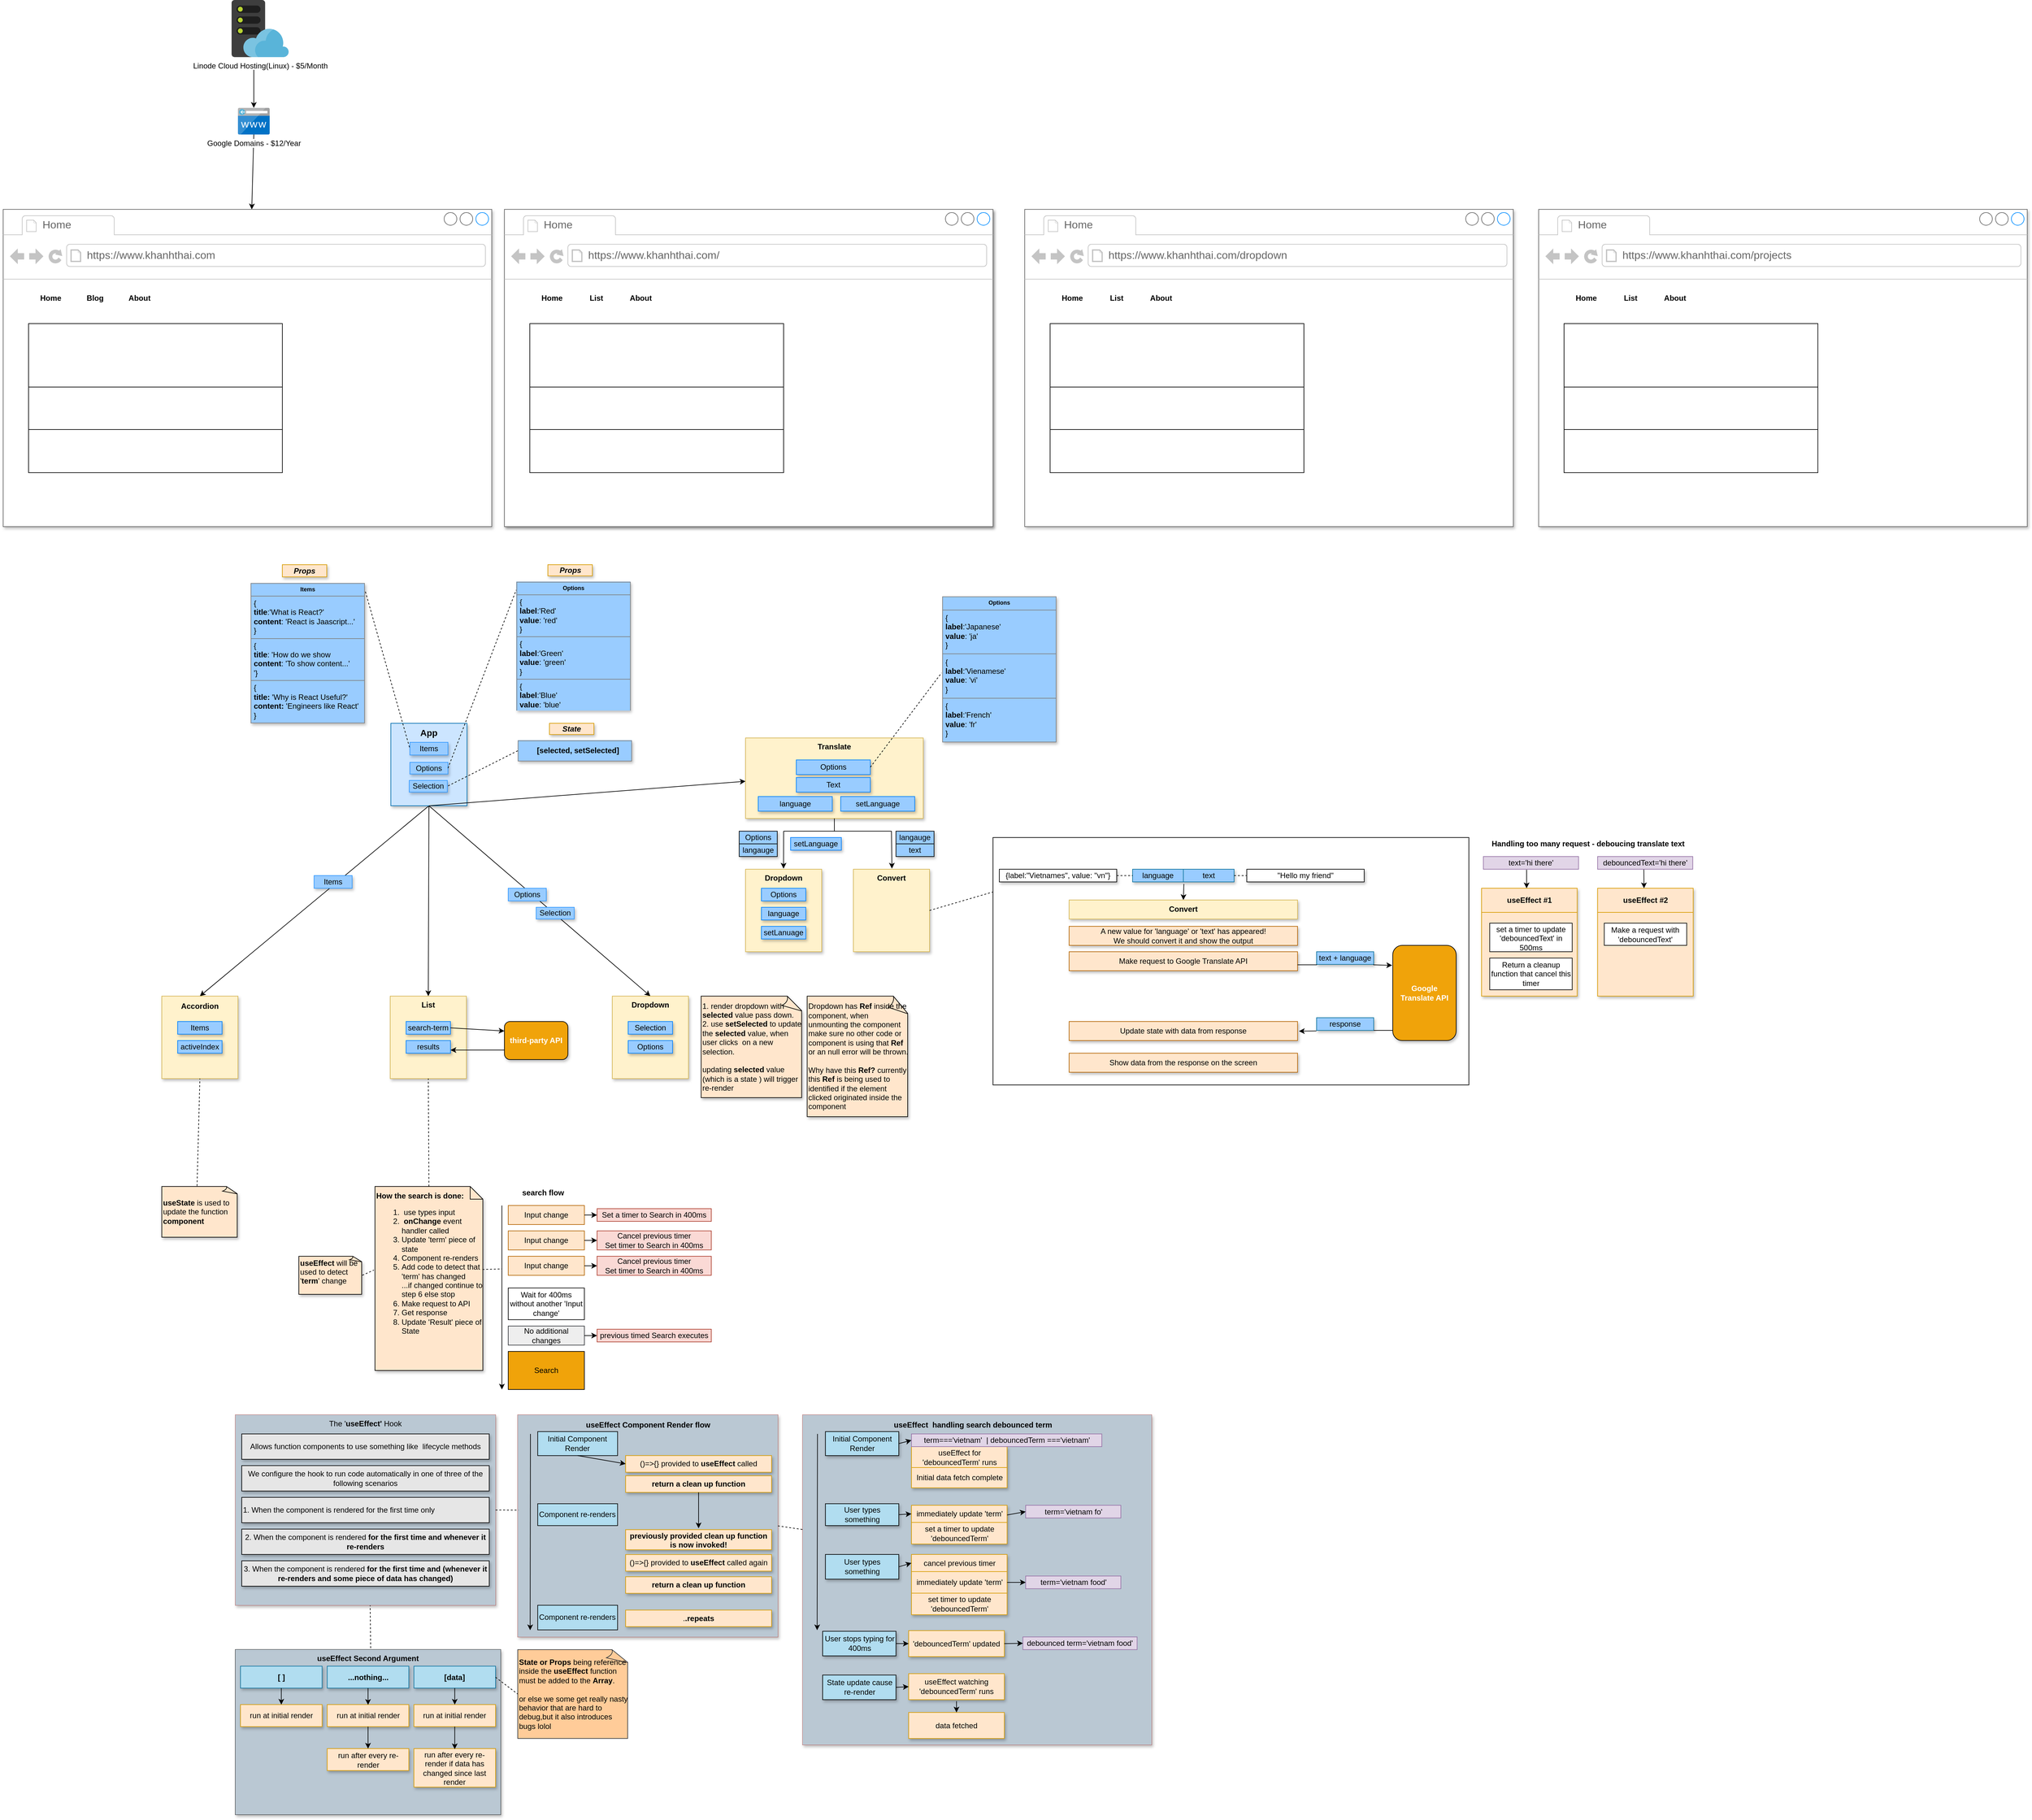 <mxfile version="14.2.2" type="github" pages="5">
  <diagram id="-8Po2za0VV15nlukF8d9" name="Page-1">
    <mxGraphModel dx="2772" dy="3131" grid="1" gridSize="10" guides="1" tooltips="1" connect="1" arrows="1" fold="1" page="1" pageScale="1" pageWidth="850" pageHeight="1100" math="0" shadow="0">
      <root>
        <mxCell id="0" />
        <mxCell id="1" parent="0" />
        <mxCell id="Qjcu9ngS-nQKVBeOm4ey-126" value="" style="shape=table;html=1;whiteSpace=wrap;startSize=0;container=1;collapsible=0;childLayout=tableLayout;" vertex="1" parent="1">
          <mxGeometry x="1120" y="-730" width="750" height="390" as="geometry" />
        </mxCell>
        <mxCell id="Qjcu9ngS-nQKVBeOm4ey-127" value="" style="shape=partialRectangle;html=1;whiteSpace=wrap;collapsible=0;dropTarget=0;pointerEvents=0;fillColor=none;top=0;left=0;bottom=0;right=0;points=[[0,0.5],[1,0.5]];portConstraint=eastwest;" vertex="1" parent="Qjcu9ngS-nQKVBeOm4ey-126">
          <mxGeometry width="750" height="390" as="geometry" />
        </mxCell>
        <mxCell id="Qjcu9ngS-nQKVBeOm4ey-128" value="" style="shape=partialRectangle;html=1;whiteSpace=wrap;connectable=0;overflow=hidden;fillColor=none;top=0;left=0;bottom=0;right=0;" vertex="1" parent="Qjcu9ngS-nQKVBeOm4ey-127">
          <mxGeometry width="750" height="390" as="geometry" />
        </mxCell>
        <mxCell id="C3cHuOe90c1Z_wrDlrV1-6" value="" style="endArrow=classic;html=1;fontColor=#FF66B3;exitX=0.5;exitY=1;exitDx=0;exitDy=0;entryX=0.5;entryY=0;entryDx=0;entryDy=0;" parent="1" source="C3cHuOe90c1Z_wrDlrV1-1" target="C3cHuOe90c1Z_wrDlrV1-5" edge="1">
          <mxGeometry width="50" height="50" relative="1" as="geometry">
            <mxPoint x="450" y="-670" as="sourcePoint" />
            <mxPoint x="500" y="-720" as="targetPoint" />
          </mxGeometry>
        </mxCell>
        <mxCell id="C3cHuOe90c1Z_wrDlrV1-11" value="Items" style="rounded=0;whiteSpace=wrap;html=1;shadow=1;glass=0;fillColor=#99CCFF;strokeColor=#3399FF;" parent="1" vertex="1">
          <mxGeometry x="50" y="-670" width="60" height="20" as="geometry" />
        </mxCell>
        <mxCell id="C3cHuOe90c1Z_wrDlrV1-236" value="" style="group" parent="1" vertex="1" connectable="0">
          <mxGeometry x="-190" y="-480" width="120" height="130" as="geometry" />
        </mxCell>
        <mxCell id="C3cHuOe90c1Z_wrDlrV1-5" value="&lt;div&gt;&lt;b&gt;Accordion&lt;/b&gt;&lt;font style=&quot;font-size: 14px&quot;&gt;&lt;br&gt;&lt;/font&gt;&lt;/div&gt;&lt;div&gt;&lt;br&gt;&lt;font style=&quot;font-size: 14px&quot;&gt;&lt;/font&gt;&lt;/div&gt;" style="rounded=0;whiteSpace=wrap;html=1;fillColor=#fff2cc;strokeColor=#d6b656;shadow=1;glass=0;verticalAlign=top;" parent="C3cHuOe90c1Z_wrDlrV1-236" vertex="1">
          <mxGeometry width="120" height="130" as="geometry" />
        </mxCell>
        <mxCell id="C3cHuOe90c1Z_wrDlrV1-12" value="Items" style="rounded=0;whiteSpace=wrap;html=1;shadow=1;glass=0;fillColor=#99CCFF;strokeColor=#007FFF;" parent="C3cHuOe90c1Z_wrDlrV1-236" vertex="1">
          <mxGeometry x="25" y="40" width="70" height="20" as="geometry" />
        </mxCell>
        <mxCell id="C3cHuOe90c1Z_wrDlrV1-235" value="activeIndex" style="rounded=0;whiteSpace=wrap;html=1;shadow=1;glass=0;fillColor=#99CCFF;strokeColor=#007FFF;" parent="C3cHuOe90c1Z_wrDlrV1-236" vertex="1">
          <mxGeometry x="25" y="70" width="70" height="20" as="geometry" />
        </mxCell>
        <mxCell id="C3cHuOe90c1Z_wrDlrV1-246" value="" style="group" parent="1" vertex="1" connectable="0">
          <mxGeometry x="170" y="-480" width="120" height="130" as="geometry" />
        </mxCell>
        <mxCell id="C3cHuOe90c1Z_wrDlrV1-247" value="&lt;b&gt;List&lt;/b&gt;" style="rounded=0;whiteSpace=wrap;html=1;fillColor=#fff2cc;strokeColor=#d6b656;shadow=1;glass=0;verticalAlign=top;" parent="C3cHuOe90c1Z_wrDlrV1-246" vertex="1">
          <mxGeometry width="120" height="130" as="geometry" />
        </mxCell>
        <mxCell id="C3cHuOe90c1Z_wrDlrV1-248" value="search-term" style="rounded=0;whiteSpace=wrap;html=1;shadow=1;glass=0;fillColor=#99CCFF;strokeColor=#007FFF;" parent="C3cHuOe90c1Z_wrDlrV1-246" vertex="1">
          <mxGeometry x="25" y="40" width="70" height="20" as="geometry" />
        </mxCell>
        <mxCell id="C3cHuOe90c1Z_wrDlrV1-249" value="results" style="rounded=0;whiteSpace=wrap;html=1;shadow=1;glass=0;fillColor=#99CCFF;strokeColor=#007FFF;" parent="C3cHuOe90c1Z_wrDlrV1-246" vertex="1">
          <mxGeometry x="25" y="70" width="70" height="20" as="geometry" />
        </mxCell>
        <mxCell id="C3cHuOe90c1Z_wrDlrV1-256" value="" style="endArrow=classic;html=1;fontSize=9;fontColor=#000000;exitX=0.5;exitY=1;exitDx=0;exitDy=0;entryX=0.5;entryY=0;entryDx=0;entryDy=0;" parent="1" source="C3cHuOe90c1Z_wrDlrV1-1" target="C3cHuOe90c1Z_wrDlrV1-247" edge="1">
          <mxGeometry width="50" height="50" relative="1" as="geometry">
            <mxPoint x="460" y="-630" as="sourcePoint" />
            <mxPoint x="510" y="-680" as="targetPoint" />
          </mxGeometry>
        </mxCell>
        <mxCell id="C3cHuOe90c1Z_wrDlrV1-257" value="&lt;div style=&quot;font-size: 12px&quot; align=&quot;center&quot;&gt;&lt;b&gt;third-party API&lt;br&gt;&lt;/b&gt;&lt;/div&gt;" style="rounded=1;whiteSpace=wrap;html=1;shadow=1;glass=0;sketch=0;fillColor=#f0a30a;fontSize=9;align=center;fontColor=#ffffff;" parent="1" vertex="1">
          <mxGeometry x="350" y="-440" width="100" height="60" as="geometry" />
        </mxCell>
        <mxCell id="C3cHuOe90c1Z_wrDlrV1-258" value="" style="endArrow=classic;html=1;fontSize=9;fontColor=#000000;exitX=1;exitY=0.5;exitDx=0;exitDy=0;entryX=0;entryY=0.25;entryDx=0;entryDy=0;" parent="1" source="C3cHuOe90c1Z_wrDlrV1-248" target="C3cHuOe90c1Z_wrDlrV1-257" edge="1">
          <mxGeometry width="50" height="50" relative="1" as="geometry">
            <mxPoint x="410" y="-410" as="sourcePoint" />
            <mxPoint x="460" y="-460" as="targetPoint" />
          </mxGeometry>
        </mxCell>
        <mxCell id="C3cHuOe90c1Z_wrDlrV1-259" value="" style="endArrow=classic;html=1;fontSize=9;fontColor=#000000;exitX=0;exitY=0.75;exitDx=0;exitDy=0;entryX=1;entryY=0.75;entryDx=0;entryDy=0;" parent="1" source="C3cHuOe90c1Z_wrDlrV1-257" target="C3cHuOe90c1Z_wrDlrV1-249" edge="1">
          <mxGeometry width="50" height="50" relative="1" as="geometry">
            <mxPoint x="410" y="-410" as="sourcePoint" />
            <mxPoint x="460" y="-460" as="targetPoint" />
          </mxGeometry>
        </mxCell>
        <mxCell id="C3cHuOe90c1Z_wrDlrV1-263" value="" style="endArrow=none;dashed=1;html=1;fontSize=9;fontColor=#000000;exitX=0.463;exitY=-0.009;exitDx=0;exitDy=0;exitPerimeter=0;entryX=0.5;entryY=1;entryDx=0;entryDy=0;" parent="1" source="C3cHuOe90c1Z_wrDlrV1-264" target="C3cHuOe90c1Z_wrDlrV1-5" edge="1">
          <mxGeometry width="50" height="50" relative="1" as="geometry">
            <mxPoint x="75.68" y="-300.6" as="sourcePoint" />
            <mxPoint x="200" y="-300" as="targetPoint" />
          </mxGeometry>
        </mxCell>
        <mxCell id="C3cHuOe90c1Z_wrDlrV1-264" value="&lt;font style=&quot;font-size: 12px&quot;&gt;&lt;b&gt;useState&lt;/b&gt; is used to update the function &lt;b&gt;component&lt;/b&gt;&lt;/font&gt;" style="whiteSpace=wrap;html=1;shape=mxgraph.basic.document;rounded=0;shadow=1;glass=0;sketch=0;strokeColor=#000000;fillColor=#FFE6CC;gradientColor=none;fontSize=9;fontColor=#000000;align=left;" parent="1" vertex="1">
          <mxGeometry x="-190" y="-180" width="120" height="80" as="geometry" />
        </mxCell>
        <mxCell id="C3cHuOe90c1Z_wrDlrV1-265" value="&lt;div style=&quot;font-size: 12px&quot; align=&quot;left&quot;&gt;&lt;font style=&quot;font-size: 12px&quot;&gt;&lt;b&gt;How the search is done:&lt;/b&gt;&lt;/font&gt;&lt;/div&gt;&lt;div style=&quot;font-size: 12px&quot; align=&quot;left&quot;&gt;&lt;ol&gt;&lt;li&gt;&lt;font style=&quot;font-size: 12px&quot;&gt;&lt;font style=&quot;font-size: 12px&quot;&gt;&lt;b&gt;&amp;nbsp;&lt;/b&gt;use types input&lt;/font&gt;&lt;/font&gt;&lt;/li&gt;&lt;li&gt;&lt;font style=&quot;font-size: 12px&quot;&gt;&amp;nbsp;&lt;b&gt;onChange &lt;/b&gt;event handler called&lt;/font&gt;&lt;/li&gt;&lt;li&gt;&lt;font style=&quot;font-size: 12px&quot;&gt;Update &#39;term&#39; piece of state&lt;/font&gt;&lt;/li&gt;&lt;li&gt;&lt;font style=&quot;font-size: 12px&quot;&gt;Component re-renders&lt;/font&gt;&lt;/li&gt;&lt;li&gt;&lt;font style=&quot;font-size: 12px&quot;&gt;Add code to detect that &#39;term&#39; has changed&lt;br&gt;...if changed continue to step 6 else stop&lt;/font&gt;&lt;/li&gt;&lt;li&gt;&lt;font style=&quot;font-size: 12px&quot;&gt;Make request to API&lt;/font&gt;&lt;/li&gt;&lt;li&gt;&lt;font style=&quot;font-size: 12px&quot;&gt;Get response&lt;/font&gt;&lt;/li&gt;&lt;li&gt;&lt;font style=&quot;font-size: 12px&quot;&gt;Update &#39;Result&#39; piece of State &lt;br&gt;&lt;/font&gt;&lt;/li&gt;&lt;/ol&gt;&lt;/div&gt;&lt;div style=&quot;font-size: 12px&quot; align=&quot;left&quot;&gt;&lt;font style=&quot;font-size: 12px&quot;&gt;&lt;br&gt;&lt;/font&gt;&lt;/div&gt;&lt;div align=&quot;left&quot;&gt;&lt;font style=&quot;font-size: 9px&quot;&gt;&lt;b&gt;&lt;br&gt;&lt;/b&gt;&lt;/font&gt;&lt;/div&gt;&lt;div align=&quot;left&quot;&gt;&lt;font style=&quot;font-size: 9px&quot;&gt;&lt;br&gt;&lt;/font&gt;&lt;/div&gt;" style="shape=note;size=20;whiteSpace=wrap;html=1;rounded=0;shadow=1;glass=0;sketch=0;strokeColor=#000000;fillColor=#FFE6CC;gradientColor=none;fontSize=9;fontColor=#000000;align=left;" parent="1" vertex="1">
          <mxGeometry x="146" y="-180" width="170" height="290" as="geometry" />
        </mxCell>
        <mxCell id="C3cHuOe90c1Z_wrDlrV1-266" value="" style="endArrow=none;dashed=1;html=1;fontSize=9;fontColor=#000000;entryX=0.5;entryY=1;entryDx=0;entryDy=0;exitX=0.5;exitY=0;exitDx=0;exitDy=0;exitPerimeter=0;" parent="1" source="C3cHuOe90c1Z_wrDlrV1-265" target="C3cHuOe90c1Z_wrDlrV1-247" edge="1">
          <mxGeometry width="50" height="50" relative="1" as="geometry">
            <mxPoint x="150" y="-250" as="sourcePoint" />
            <mxPoint x="200" y="-300" as="targetPoint" />
          </mxGeometry>
        </mxCell>
        <mxCell id="C3cHuOe90c1Z_wrDlrV1-267" value="&lt;div style=&quot;font-size: 12px&quot;&gt;&lt;b&gt;useEffect&lt;/b&gt; will be used to detect &#39;&lt;b&gt;term&lt;/b&gt;&#39; change&lt;/div&gt;&lt;div&gt;&lt;br&gt; &lt;/div&gt;" style="whiteSpace=wrap;html=1;shape=mxgraph.basic.document;rounded=0;shadow=1;glass=0;sketch=0;strokeColor=#000000;fillColor=#FFE6CC;gradientColor=none;fontSize=9;fontColor=#000000;align=left;" parent="1" vertex="1">
          <mxGeometry x="26" y="-70" width="100" height="60" as="geometry" />
        </mxCell>
        <mxCell id="C3cHuOe90c1Z_wrDlrV1-269" value="" style="endArrow=none;dashed=1;html=1;fontSize=9;fontColor=#000000;exitX=1;exitY=0.5;exitDx=0;exitDy=0;exitPerimeter=0;entryX=-0.01;entryY=0.454;entryDx=0;entryDy=0;entryPerimeter=0;" parent="1" source="C3cHuOe90c1Z_wrDlrV1-267" target="C3cHuOe90c1Z_wrDlrV1-265" edge="1">
          <mxGeometry width="50" height="50" relative="1" as="geometry">
            <mxPoint x="96" as="sourcePoint" />
            <mxPoint x="106" y="-50" as="targetPoint" />
          </mxGeometry>
        </mxCell>
        <mxCell id="C3cHuOe90c1Z_wrDlrV1-317" value="" style="group" parent="1" vertex="1" connectable="0">
          <mxGeometry x="-74" y="180" width="410" height="300" as="geometry" />
        </mxCell>
        <mxCell id="C3cHuOe90c1Z_wrDlrV1-314" value="" style="shape=table;html=1;whiteSpace=wrap;startSize=0;container=1;collapsible=0;childLayout=tableLayout;fillColor=#f8cecc;shadow=1;strokeColor=#b85450;" parent="C3cHuOe90c1Z_wrDlrV1-317" vertex="1">
          <mxGeometry width="410" height="300" as="geometry" />
        </mxCell>
        <mxCell id="C3cHuOe90c1Z_wrDlrV1-315" value="" style="shape=partialRectangle;html=1;whiteSpace=wrap;collapsible=0;dropTarget=0;pointerEvents=0;fillColor=#bac8d3;top=0;left=0;bottom=0;right=0;points=[[0,0.5],[1,0.5]];portConstraint=eastwest;strokeColor=#23445d;verticalAlign=top;" parent="C3cHuOe90c1Z_wrDlrV1-314" vertex="1">
          <mxGeometry width="410" height="300" as="geometry" />
        </mxCell>
        <mxCell id="C3cHuOe90c1Z_wrDlrV1-316" value="&lt;div&gt;The &#39;&lt;b&gt;useEffect&#39; &lt;/b&gt;Hook&lt;br&gt;&lt;/div&gt;&lt;div&gt;&lt;/div&gt;" style="shape=partialRectangle;html=1;whiteSpace=wrap;connectable=0;overflow=hidden;fillColor=none;top=0;left=0;bottom=0;right=0;verticalAlign=top;" parent="C3cHuOe90c1Z_wrDlrV1-315" vertex="1">
          <mxGeometry width="410" height="300" as="geometry" />
        </mxCell>
        <mxCell id="C3cHuOe90c1Z_wrDlrV1-288" value="" style="shape=table;html=1;whiteSpace=wrap;startSize=0;container=1;collapsible=0;childLayout=tableLayout;fillColor=#E6E6E6;shadow=1;" parent="C3cHuOe90c1Z_wrDlrV1-317" vertex="1">
          <mxGeometry x="10" y="30" width="390" height="40" as="geometry" />
        </mxCell>
        <mxCell id="C3cHuOe90c1Z_wrDlrV1-289" value="" style="shape=partialRectangle;html=1;whiteSpace=wrap;collapsible=0;dropTarget=0;pointerEvents=0;fillColor=none;top=0;left=0;bottom=0;right=0;points=[[0,0.5],[1,0.5]];portConstraint=eastwest;" parent="C3cHuOe90c1Z_wrDlrV1-288" vertex="1">
          <mxGeometry width="390" height="40" as="geometry" />
        </mxCell>
        <mxCell id="C3cHuOe90c1Z_wrDlrV1-290" value="&lt;div&gt;Allows function components to use something like&amp;nbsp; lifecycle methods&lt;br&gt;&lt;/div&gt;&lt;div&gt;&lt;/div&gt;" style="shape=partialRectangle;html=1;whiteSpace=wrap;connectable=0;overflow=hidden;fillColor=none;top=0;left=0;bottom=0;right=0;" parent="C3cHuOe90c1Z_wrDlrV1-289" vertex="1">
          <mxGeometry width="390" height="40" as="geometry" />
        </mxCell>
        <mxCell id="C3cHuOe90c1Z_wrDlrV1-294" value="" style="shape=table;html=1;whiteSpace=wrap;startSize=0;container=1;collapsible=0;childLayout=tableLayout;fillColor=#E6E6E6;shadow=1;" parent="C3cHuOe90c1Z_wrDlrV1-317" vertex="1">
          <mxGeometry x="10" y="80" width="390" height="40" as="geometry" />
        </mxCell>
        <mxCell id="C3cHuOe90c1Z_wrDlrV1-295" value="" style="shape=partialRectangle;html=1;whiteSpace=wrap;collapsible=0;dropTarget=0;pointerEvents=0;fillColor=none;top=0;left=0;bottom=0;right=0;points=[[0,0.5],[1,0.5]];portConstraint=eastwest;" parent="C3cHuOe90c1Z_wrDlrV1-294" vertex="1">
          <mxGeometry width="390" height="40" as="geometry" />
        </mxCell>
        <mxCell id="C3cHuOe90c1Z_wrDlrV1-296" value="We configure the hook to run code automatically in one of three of the following scenarios" style="shape=partialRectangle;html=1;whiteSpace=wrap;connectable=0;overflow=hidden;fillColor=none;top=0;left=0;bottom=0;right=0;" parent="C3cHuOe90c1Z_wrDlrV1-295" vertex="1">
          <mxGeometry width="390" height="40" as="geometry" />
        </mxCell>
        <mxCell id="C3cHuOe90c1Z_wrDlrV1-297" value="" style="shape=table;html=1;whiteSpace=wrap;startSize=0;container=1;collapsible=0;childLayout=tableLayout;fillColor=#E6E6E6;shadow=1;" parent="C3cHuOe90c1Z_wrDlrV1-317" vertex="1">
          <mxGeometry x="10" y="130" width="390" height="40" as="geometry" />
        </mxCell>
        <mxCell id="C3cHuOe90c1Z_wrDlrV1-298" value="" style="shape=partialRectangle;html=1;whiteSpace=wrap;collapsible=0;dropTarget=0;pointerEvents=0;fillColor=none;top=0;left=0;bottom=0;right=0;points=[[0,0.5],[1,0.5]];portConstraint=eastwest;" parent="C3cHuOe90c1Z_wrDlrV1-297" vertex="1">
          <mxGeometry width="390" height="40" as="geometry" />
        </mxCell>
        <mxCell id="C3cHuOe90c1Z_wrDlrV1-299" value="&lt;div align=&quot;left&quot;&gt;1. When the component is rendered for the first time only&lt;/div&gt;" style="shape=partialRectangle;html=1;whiteSpace=wrap;connectable=0;overflow=hidden;fillColor=none;top=0;left=0;bottom=0;right=0;align=left;" parent="C3cHuOe90c1Z_wrDlrV1-298" vertex="1">
          <mxGeometry width="390" height="40" as="geometry" />
        </mxCell>
        <mxCell id="C3cHuOe90c1Z_wrDlrV1-307" value="" style="shape=table;html=1;whiteSpace=wrap;startSize=0;container=1;collapsible=0;childLayout=tableLayout;fillColor=#E6E6E6;shadow=1;" parent="C3cHuOe90c1Z_wrDlrV1-317" vertex="1">
          <mxGeometry x="10" y="180" width="390" height="40" as="geometry" />
        </mxCell>
        <mxCell id="C3cHuOe90c1Z_wrDlrV1-308" value="" style="shape=partialRectangle;html=1;whiteSpace=wrap;collapsible=0;dropTarget=0;pointerEvents=0;fillColor=none;top=0;left=0;bottom=0;right=0;points=[[0,0.5],[1,0.5]];portConstraint=eastwest;" parent="C3cHuOe90c1Z_wrDlrV1-307" vertex="1">
          <mxGeometry width="390" height="40" as="geometry" />
        </mxCell>
        <mxCell id="C3cHuOe90c1Z_wrDlrV1-309" value="2. When the component is rendered &lt;b&gt;for&lt;/b&gt; &lt;b&gt;the first time and whenever it re-renders &lt;/b&gt;" style="shape=partialRectangle;html=1;whiteSpace=wrap;connectable=0;overflow=hidden;fillColor=none;top=0;left=0;bottom=0;right=0;" parent="C3cHuOe90c1Z_wrDlrV1-308" vertex="1">
          <mxGeometry width="390" height="40" as="geometry" />
        </mxCell>
        <mxCell id="C3cHuOe90c1Z_wrDlrV1-310" value="" style="shape=table;html=1;whiteSpace=wrap;startSize=0;container=1;collapsible=0;childLayout=tableLayout;fillColor=#E6E6E6;shadow=1;" parent="C3cHuOe90c1Z_wrDlrV1-317" vertex="1">
          <mxGeometry x="10" y="230" width="390" height="40" as="geometry" />
        </mxCell>
        <mxCell id="C3cHuOe90c1Z_wrDlrV1-311" value="" style="shape=partialRectangle;html=1;whiteSpace=wrap;collapsible=0;dropTarget=0;pointerEvents=0;fillColor=none;top=0;left=0;bottom=0;right=0;points=[[0,0.5],[1,0.5]];portConstraint=eastwest;" parent="C3cHuOe90c1Z_wrDlrV1-310" vertex="1">
          <mxGeometry width="390" height="40" as="geometry" />
        </mxCell>
        <mxCell id="C3cHuOe90c1Z_wrDlrV1-312" value="3. When the component is rendered &lt;b&gt;for the first time and (whenever it re-renders and some piece of data has changed)&lt;/b&gt;" style="shape=partialRectangle;html=1;whiteSpace=wrap;connectable=0;overflow=hidden;fillColor=none;top=0;left=0;bottom=0;right=0;" parent="C3cHuOe90c1Z_wrDlrV1-311" vertex="1">
          <mxGeometry width="390" height="40" as="geometry" />
        </mxCell>
        <mxCell id="lFvOslzJAQaV-QPwmBwl-3" value="Input change" style="rounded=0;whiteSpace=wrap;html=1;strokeColor=#b46504;fillColor=#FFE6CC;" parent="1" vertex="1">
          <mxGeometry x="356" y="-150" width="120" height="30" as="geometry" />
        </mxCell>
        <mxCell id="lFvOslzJAQaV-QPwmBwl-4" value="Input change" style="rounded=0;whiteSpace=wrap;html=1;strokeColor=#b46504;fillColor=#FFE6CC;" parent="1" vertex="1">
          <mxGeometry x="356" y="-110" width="120" height="30" as="geometry" />
        </mxCell>
        <mxCell id="lFvOslzJAQaV-QPwmBwl-5" value="Input change" style="rounded=0;whiteSpace=wrap;html=1;strokeColor=#b46504;fillColor=#FFE6CC;" parent="1" vertex="1">
          <mxGeometry x="356" y="-70" width="120" height="30" as="geometry" />
        </mxCell>
        <mxCell id="lFvOslzJAQaV-QPwmBwl-7" value="" style="endArrow=classic;html=1;" parent="1" edge="1">
          <mxGeometry width="50" height="50" relative="1" as="geometry">
            <mxPoint x="346" y="-150" as="sourcePoint" />
            <mxPoint x="346" y="140" as="targetPoint" />
          </mxGeometry>
        </mxCell>
        <mxCell id="lFvOslzJAQaV-QPwmBwl-8" value="Wait for 400ms without another &#39;Input change&#39;" style="rounded=0;whiteSpace=wrap;html=1;fillColor=none;" parent="1" vertex="1">
          <mxGeometry x="356" y="-20" width="120" height="50" as="geometry" />
        </mxCell>
        <mxCell id="lFvOslzJAQaV-QPwmBwl-9" value="No additional changes" style="rounded=0;whiteSpace=wrap;html=1;fillColor=#eeeeee;strokeColor=#36393d;" parent="1" vertex="1">
          <mxGeometry x="356" y="40" width="120" height="30" as="geometry" />
        </mxCell>
        <mxCell id="lFvOslzJAQaV-QPwmBwl-10" value="Search" style="rounded=0;whiteSpace=wrap;html=1;fillColor=#F0A30A;" parent="1" vertex="1">
          <mxGeometry x="356" y="80" width="120" height="60" as="geometry" />
        </mxCell>
        <mxCell id="lFvOslzJAQaV-QPwmBwl-11" value="&lt;b&gt;search flow&lt;/b&gt;" style="text;html=1;strokeColor=none;fillColor=none;align=center;verticalAlign=middle;whiteSpace=wrap;rounded=0;" parent="1" vertex="1">
          <mxGeometry x="356" y="-180" width="110" height="20" as="geometry" />
        </mxCell>
        <mxCell id="lFvOslzJAQaV-QPwmBwl-12" value="" style="endArrow=none;dashed=1;html=1;exitX=0.996;exitY=0.451;exitDx=0;exitDy=0;exitPerimeter=0;" parent="1" source="C3cHuOe90c1Z_wrDlrV1-265" edge="1">
          <mxGeometry width="50" height="50" relative="1" as="geometry">
            <mxPoint x="286" y="-10" as="sourcePoint" />
            <mxPoint x="346" y="-50" as="targetPoint" />
          </mxGeometry>
        </mxCell>
        <mxCell id="lFvOslzJAQaV-QPwmBwl-13" value="Set a timer to Search in 400ms" style="rounded=0;whiteSpace=wrap;html=1;strokeColor=#ae4132;fillColor=#fad9d5;" parent="1" vertex="1">
          <mxGeometry x="496" y="-145" width="180" height="20" as="geometry" />
        </mxCell>
        <mxCell id="lFvOslzJAQaV-QPwmBwl-16" value="" style="endArrow=classic;html=1;exitX=1;exitY=0.5;exitDx=0;exitDy=0;entryX=0;entryY=0.5;entryDx=0;entryDy=0;" parent="1" source="lFvOslzJAQaV-QPwmBwl-3" target="lFvOslzJAQaV-QPwmBwl-13" edge="1">
          <mxGeometry width="50" height="50" relative="1" as="geometry">
            <mxPoint x="556" y="-40" as="sourcePoint" />
            <mxPoint x="606" y="-90" as="targetPoint" />
          </mxGeometry>
        </mxCell>
        <mxCell id="lFvOslzJAQaV-QPwmBwl-17" value="&lt;div&gt;Cancel previous timer&lt;/div&gt;&lt;div&gt;Set timer to Search in 400ms&lt;br&gt;&lt;/div&gt;" style="rounded=0;whiteSpace=wrap;html=1;strokeColor=#ae4132;fillColor=#fad9d5;" parent="1" vertex="1">
          <mxGeometry x="496" y="-110" width="180" height="30" as="geometry" />
        </mxCell>
        <mxCell id="lFvOslzJAQaV-QPwmBwl-18" value="&lt;div&gt;Cancel previous timer&lt;/div&gt;&lt;div&gt;Set timer to Search in 400ms&lt;br&gt;&lt;/div&gt;" style="rounded=0;whiteSpace=wrap;html=1;strokeColor=#ae4132;fillColor=#fad9d5;" parent="1" vertex="1">
          <mxGeometry x="496" y="-70" width="180" height="30" as="geometry" />
        </mxCell>
        <mxCell id="lFvOslzJAQaV-QPwmBwl-19" value="" style="endArrow=classic;html=1;exitX=1;exitY=0.5;exitDx=0;exitDy=0;entryX=0;entryY=0.5;entryDx=0;entryDy=0;" parent="1" source="lFvOslzJAQaV-QPwmBwl-4" target="lFvOslzJAQaV-QPwmBwl-17" edge="1">
          <mxGeometry width="50" height="50" relative="1" as="geometry">
            <mxPoint x="556" y="30" as="sourcePoint" />
            <mxPoint x="606" y="-20" as="targetPoint" />
          </mxGeometry>
        </mxCell>
        <mxCell id="lFvOslzJAQaV-QPwmBwl-20" value="" style="endArrow=classic;html=1;exitX=1;exitY=0.5;exitDx=0;exitDy=0;entryX=0;entryY=0.5;entryDx=0;entryDy=0;" parent="1" source="lFvOslzJAQaV-QPwmBwl-5" target="lFvOslzJAQaV-QPwmBwl-18" edge="1">
          <mxGeometry width="50" height="50" relative="1" as="geometry">
            <mxPoint x="556" y="30" as="sourcePoint" />
            <mxPoint x="606" y="-20" as="targetPoint" />
          </mxGeometry>
        </mxCell>
        <mxCell id="lFvOslzJAQaV-QPwmBwl-21" value="&lt;div&gt;previous timed Search executes&lt;br&gt;&lt;/div&gt;" style="rounded=0;whiteSpace=wrap;html=1;strokeColor=#ae4132;fillColor=#fad9d5;" parent="1" vertex="1">
          <mxGeometry x="496" y="45" width="180" height="20" as="geometry" />
        </mxCell>
        <mxCell id="lFvOslzJAQaV-QPwmBwl-22" value="" style="endArrow=classic;html=1;exitX=1;exitY=0.5;exitDx=0;exitDy=0;entryX=0;entryY=0.5;entryDx=0;entryDy=0;" parent="1" source="lFvOslzJAQaV-QPwmBwl-9" target="lFvOslzJAQaV-QPwmBwl-21" edge="1">
          <mxGeometry width="50" height="50" relative="1" as="geometry">
            <mxPoint x="556" y="30" as="sourcePoint" />
            <mxPoint x="606" y="-20" as="targetPoint" />
          </mxGeometry>
        </mxCell>
        <mxCell id="lFvOslzJAQaV-QPwmBwl-26" value="" style="group" parent="1" vertex="1" connectable="0">
          <mxGeometry x="-74" y="550" width="410" height="260" as="geometry" />
        </mxCell>
        <mxCell id="C3cHuOe90c1Z_wrDlrV1-321" value="" style="group" parent="lFvOslzJAQaV-QPwmBwl-26" vertex="1" connectable="0">
          <mxGeometry width="329.608" height="260" as="geometry" />
        </mxCell>
        <mxCell id="C3cHuOe90c1Z_wrDlrV1-322" value="" style="shape=table;html=1;whiteSpace=wrap;startSize=0;container=1;collapsible=0;childLayout=tableLayout;fillColor=#E6E6E6;shadow=1;" parent="C3cHuOe90c1Z_wrDlrV1-321" vertex="1">
          <mxGeometry width="418.039" height="260" as="geometry" />
        </mxCell>
        <mxCell id="C3cHuOe90c1Z_wrDlrV1-323" value="" style="shape=partialRectangle;html=1;whiteSpace=wrap;collapsible=0;dropTarget=0;pointerEvents=0;fillColor=#bac8d3;top=0;left=0;bottom=0;right=0;points=[[0,0.5],[1,0.5]];portConstraint=eastwest;strokeColor=#23445d;verticalAlign=top;" parent="C3cHuOe90c1Z_wrDlrV1-322" vertex="1">
          <mxGeometry width="418.039" height="260" as="geometry" />
        </mxCell>
        <mxCell id="C3cHuOe90c1Z_wrDlrV1-324" value="&lt;div&gt;&lt;b&gt;useEffect Second Argument&lt;/b&gt;&lt;br&gt;&lt;/div&gt;&lt;div&gt;&lt;/div&gt;" style="shape=partialRectangle;html=1;whiteSpace=wrap;connectable=0;overflow=hidden;fillColor=none;top=0;left=0;bottom=0;right=0;verticalAlign=top;" parent="C3cHuOe90c1Z_wrDlrV1-323" vertex="1">
          <mxGeometry width="418" height="260" as="geometry" />
        </mxCell>
        <mxCell id="C3cHuOe90c1Z_wrDlrV1-325" value="" style="shape=table;html=1;whiteSpace=wrap;startSize=0;container=1;collapsible=0;childLayout=tableLayout;fillColor=#b1ddf0;shadow=1;strokeColor=#10739e;" parent="C3cHuOe90c1Z_wrDlrV1-321" vertex="1">
          <mxGeometry x="8.039" y="26" width="128.627" height="34.667" as="geometry" />
        </mxCell>
        <mxCell id="C3cHuOe90c1Z_wrDlrV1-326" value="" style="shape=partialRectangle;html=1;whiteSpace=wrap;collapsible=0;dropTarget=0;pointerEvents=0;fillColor=none;top=0;left=0;bottom=0;right=0;points=[[0,0.5],[1,0.5]];portConstraint=eastwest;" parent="C3cHuOe90c1Z_wrDlrV1-325" vertex="1">
          <mxGeometry width="128.627" height="35" as="geometry" />
        </mxCell>
        <mxCell id="C3cHuOe90c1Z_wrDlrV1-327" value="&lt;div&gt;&lt;b&gt;[ ]&lt;br&gt;&lt;/b&gt;&lt;/div&gt;&lt;div&gt;&lt;/div&gt;" style="shape=partialRectangle;html=1;whiteSpace=wrap;connectable=0;overflow=hidden;fillColor=none;top=0;left=0;bottom=0;right=0;" parent="C3cHuOe90c1Z_wrDlrV1-326" vertex="1">
          <mxGeometry width="129" height="35" as="geometry" />
        </mxCell>
        <mxCell id="C3cHuOe90c1Z_wrDlrV1-340" value="" style="shape=table;html=1;whiteSpace=wrap;startSize=0;container=1;collapsible=0;childLayout=tableLayout;fillColor=#b1ddf0;shadow=1;strokeColor=#10739e;" parent="lFvOslzJAQaV-QPwmBwl-26" vertex="1">
          <mxGeometry x="144.706" y="26" width="128.627" height="34.667" as="geometry" />
        </mxCell>
        <mxCell id="C3cHuOe90c1Z_wrDlrV1-341" value="" style="shape=partialRectangle;html=1;whiteSpace=wrap;collapsible=0;dropTarget=0;pointerEvents=0;fillColor=none;top=0;left=0;bottom=0;right=0;points=[[0,0.5],[1,0.5]];portConstraint=eastwest;" parent="C3cHuOe90c1Z_wrDlrV1-340" vertex="1">
          <mxGeometry width="128.627" height="35" as="geometry" />
        </mxCell>
        <mxCell id="C3cHuOe90c1Z_wrDlrV1-342" value="&lt;div&gt;&lt;b&gt;...nothing...&lt;br&gt;&lt;/b&gt;&lt;/div&gt;&lt;div&gt;&lt;/div&gt;" style="shape=partialRectangle;html=1;whiteSpace=wrap;connectable=0;overflow=hidden;fillColor=none;top=0;left=0;bottom=0;right=0;" parent="C3cHuOe90c1Z_wrDlrV1-341" vertex="1">
          <mxGeometry width="129" height="35" as="geometry" />
        </mxCell>
        <mxCell id="C3cHuOe90c1Z_wrDlrV1-343" value="" style="shape=table;html=1;whiteSpace=wrap;startSize=0;container=1;collapsible=0;childLayout=tableLayout;fillColor=#b1ddf0;shadow=1;strokeColor=#10739e;" parent="lFvOslzJAQaV-QPwmBwl-26" vertex="1">
          <mxGeometry x="281.373" y="26" width="128.627" height="34.667" as="geometry" />
        </mxCell>
        <mxCell id="C3cHuOe90c1Z_wrDlrV1-344" value="" style="shape=partialRectangle;html=1;whiteSpace=wrap;collapsible=0;dropTarget=0;pointerEvents=0;fillColor=none;top=0;left=0;bottom=0;right=0;points=[[0,0.5],[1,0.5]];portConstraint=eastwest;" parent="C3cHuOe90c1Z_wrDlrV1-343" vertex="1">
          <mxGeometry width="128.627" height="35" as="geometry" />
        </mxCell>
        <mxCell id="C3cHuOe90c1Z_wrDlrV1-345" value="&lt;div&gt;&lt;b&gt;[data]&lt;br&gt;&lt;/b&gt;&lt;/div&gt;&lt;div&gt;&lt;/div&gt;" style="shape=partialRectangle;html=1;whiteSpace=wrap;connectable=0;overflow=hidden;fillColor=none;top=0;left=0;bottom=0;right=0;" parent="C3cHuOe90c1Z_wrDlrV1-344" vertex="1">
          <mxGeometry width="129" height="35" as="geometry" />
        </mxCell>
        <mxCell id="C3cHuOe90c1Z_wrDlrV1-346" value="" style="shape=table;html=1;whiteSpace=wrap;startSize=0;container=1;collapsible=0;childLayout=tableLayout;fillColor=#ffe6cc;shadow=1;strokeColor=#d79b00;" parent="lFvOslzJAQaV-QPwmBwl-26" vertex="1">
          <mxGeometry x="8.039" y="86.667" width="128.627" height="34.667" as="geometry" />
        </mxCell>
        <mxCell id="C3cHuOe90c1Z_wrDlrV1-347" value="" style="shape=partialRectangle;html=1;whiteSpace=wrap;collapsible=0;dropTarget=0;pointerEvents=0;fillColor=none;top=0;left=0;bottom=0;right=0;points=[[0,0.5],[1,0.5]];portConstraint=eastwest;" parent="C3cHuOe90c1Z_wrDlrV1-346" vertex="1">
          <mxGeometry width="128.627" height="35" as="geometry" />
        </mxCell>
        <mxCell id="C3cHuOe90c1Z_wrDlrV1-348" value="run at initial render" style="shape=partialRectangle;html=1;whiteSpace=wrap;connectable=0;overflow=hidden;fillColor=none;top=0;left=0;bottom=0;right=0;" parent="C3cHuOe90c1Z_wrDlrV1-347" vertex="1">
          <mxGeometry width="129" height="35" as="geometry" />
        </mxCell>
        <mxCell id="C3cHuOe90c1Z_wrDlrV1-352" value="" style="shape=table;html=1;whiteSpace=wrap;startSize=0;container=1;collapsible=0;childLayout=tableLayout;fillColor=#ffe6cc;shadow=1;strokeColor=#d79b00;" parent="lFvOslzJAQaV-QPwmBwl-26" vertex="1">
          <mxGeometry x="144.706" y="86.667" width="128.627" height="34.667" as="geometry" />
        </mxCell>
        <mxCell id="C3cHuOe90c1Z_wrDlrV1-353" value="" style="shape=partialRectangle;html=1;whiteSpace=wrap;collapsible=0;dropTarget=0;pointerEvents=0;fillColor=none;top=0;left=0;bottom=0;right=0;points=[[0,0.5],[1,0.5]];portConstraint=eastwest;" parent="C3cHuOe90c1Z_wrDlrV1-352" vertex="1">
          <mxGeometry width="128.627" height="35" as="geometry" />
        </mxCell>
        <mxCell id="C3cHuOe90c1Z_wrDlrV1-354" value="run at initial render" style="shape=partialRectangle;html=1;whiteSpace=wrap;connectable=0;overflow=hidden;fillColor=none;top=0;left=0;bottom=0;right=0;" parent="C3cHuOe90c1Z_wrDlrV1-353" vertex="1">
          <mxGeometry width="129" height="35" as="geometry" />
        </mxCell>
        <mxCell id="C3cHuOe90c1Z_wrDlrV1-355" value="" style="shape=table;html=1;whiteSpace=wrap;startSize=0;container=1;collapsible=0;childLayout=tableLayout;fillColor=#ffe6cc;shadow=1;strokeColor=#d79b00;" parent="lFvOslzJAQaV-QPwmBwl-26" vertex="1">
          <mxGeometry x="281.373" y="86.667" width="128.627" height="34.667" as="geometry" />
        </mxCell>
        <mxCell id="C3cHuOe90c1Z_wrDlrV1-356" value="" style="shape=partialRectangle;html=1;whiteSpace=wrap;collapsible=0;dropTarget=0;pointerEvents=0;fillColor=none;top=0;left=0;bottom=0;right=0;points=[[0,0.5],[1,0.5]];portConstraint=eastwest;" parent="C3cHuOe90c1Z_wrDlrV1-355" vertex="1">
          <mxGeometry width="128.627" height="35" as="geometry" />
        </mxCell>
        <mxCell id="C3cHuOe90c1Z_wrDlrV1-357" value="run at initial render" style="shape=partialRectangle;html=1;whiteSpace=wrap;connectable=0;overflow=hidden;fillColor=none;top=0;left=0;bottom=0;right=0;" parent="C3cHuOe90c1Z_wrDlrV1-356" vertex="1">
          <mxGeometry width="129" height="35" as="geometry" />
        </mxCell>
        <mxCell id="C3cHuOe90c1Z_wrDlrV1-358" value="" style="endArrow=classic;html=1;fontSize=9;fontColor=#000000;exitX=0.5;exitY=1;exitDx=0;exitDy=0;" parent="lFvOslzJAQaV-QPwmBwl-26" source="C3cHuOe90c1Z_wrDlrV1-325" target="C3cHuOe90c1Z_wrDlrV1-347" edge="1">
          <mxGeometry width="50" height="50" relative="1" as="geometry">
            <mxPoint x="160.784" y="138.667" as="sourcePoint" />
            <mxPoint x="200.98" y="95.333" as="targetPoint" />
          </mxGeometry>
        </mxCell>
        <mxCell id="C3cHuOe90c1Z_wrDlrV1-362" value="" style="endArrow=classic;html=1;fontSize=9;fontColor=#000000;exitX=0.5;exitY=1;exitDx=0;exitDy=0;entryX=0.5;entryY=0.008;entryDx=0;entryDy=0;entryPerimeter=0;" parent="lFvOslzJAQaV-QPwmBwl-26" source="C3cHuOe90c1Z_wrDlrV1-340" target="C3cHuOe90c1Z_wrDlrV1-353" edge="1">
          <mxGeometry width="50" height="50" relative="1" as="geometry">
            <mxPoint x="160.784" y="138.667" as="sourcePoint" />
            <mxPoint x="200.98" y="95.333" as="targetPoint" />
          </mxGeometry>
        </mxCell>
        <mxCell id="C3cHuOe90c1Z_wrDlrV1-363" value="" style="endArrow=classic;html=1;fontSize=9;fontColor=#000000;exitX=0.5;exitY=1;exitDx=0;exitDy=0;" parent="lFvOslzJAQaV-QPwmBwl-26" source="C3cHuOe90c1Z_wrDlrV1-343" target="C3cHuOe90c1Z_wrDlrV1-356" edge="1">
          <mxGeometry width="50" height="50" relative="1" as="geometry">
            <mxPoint x="353.725" y="78" as="sourcePoint" />
            <mxPoint x="393.922" y="34.667" as="targetPoint" />
          </mxGeometry>
        </mxCell>
        <mxCell id="C3cHuOe90c1Z_wrDlrV1-364" value="" style="shape=table;html=1;whiteSpace=wrap;startSize=0;container=1;collapsible=0;childLayout=tableLayout;fillColor=#ffe6cc;shadow=1;strokeColor=#d79b00;" parent="lFvOslzJAQaV-QPwmBwl-26" vertex="1">
          <mxGeometry x="144.706" y="156" width="128.627" height="34.667" as="geometry" />
        </mxCell>
        <mxCell id="C3cHuOe90c1Z_wrDlrV1-365" value="" style="shape=partialRectangle;html=1;whiteSpace=wrap;collapsible=0;dropTarget=0;pointerEvents=0;fillColor=none;top=0;left=0;bottom=0;right=0;points=[[0,0.5],[1,0.5]];portConstraint=eastwest;" parent="C3cHuOe90c1Z_wrDlrV1-364" vertex="1">
          <mxGeometry width="128.627" height="35" as="geometry" />
        </mxCell>
        <mxCell id="C3cHuOe90c1Z_wrDlrV1-366" value="run after every re-render" style="shape=partialRectangle;html=1;whiteSpace=wrap;connectable=0;overflow=hidden;fillColor=none;top=0;left=0;bottom=0;right=0;" parent="C3cHuOe90c1Z_wrDlrV1-365" vertex="1">
          <mxGeometry width="129" height="35" as="geometry" />
        </mxCell>
        <mxCell id="C3cHuOe90c1Z_wrDlrV1-367" value="" style="shape=table;html=1;whiteSpace=wrap;startSize=0;container=1;collapsible=0;childLayout=tableLayout;fillColor=#ffe6cc;shadow=1;strokeColor=#d79b00;" parent="lFvOslzJAQaV-QPwmBwl-26" vertex="1">
          <mxGeometry x="281.373" y="156" width="128.627" height="60.667" as="geometry" />
        </mxCell>
        <mxCell id="C3cHuOe90c1Z_wrDlrV1-368" value="" style="shape=partialRectangle;html=1;whiteSpace=wrap;collapsible=0;dropTarget=0;pointerEvents=0;fillColor=none;top=0;left=0;bottom=0;right=0;points=[[0,0.5],[1,0.5]];portConstraint=eastwest;" parent="C3cHuOe90c1Z_wrDlrV1-367" vertex="1">
          <mxGeometry width="128.627" height="61" as="geometry" />
        </mxCell>
        <mxCell id="C3cHuOe90c1Z_wrDlrV1-369" value="run after every re-render if data has changed since last render" style="shape=partialRectangle;html=1;whiteSpace=wrap;connectable=0;overflow=hidden;fillColor=none;top=0;left=0;bottom=0;right=0;" parent="C3cHuOe90c1Z_wrDlrV1-368" vertex="1">
          <mxGeometry width="129" height="61" as="geometry" />
        </mxCell>
        <mxCell id="C3cHuOe90c1Z_wrDlrV1-370" value="" style="endArrow=classic;html=1;fontSize=9;fontColor=#000000;exitX=0.5;exitY=1;exitDx=0;exitDy=0;" parent="lFvOslzJAQaV-QPwmBwl-26" source="C3cHuOe90c1Z_wrDlrV1-352" target="C3cHuOe90c1Z_wrDlrV1-365" edge="1">
          <mxGeometry width="50" height="50" relative="1" as="geometry">
            <mxPoint x="104.51" y="182" as="sourcePoint" />
            <mxPoint x="144.706" y="138.667" as="targetPoint" />
          </mxGeometry>
        </mxCell>
        <mxCell id="C3cHuOe90c1Z_wrDlrV1-371" value="" style="endArrow=classic;html=1;fontSize=9;fontColor=#000000;exitX=0.5;exitY=1;exitDx=0;exitDy=0;" parent="lFvOslzJAQaV-QPwmBwl-26" source="C3cHuOe90c1Z_wrDlrV1-355" edge="1">
          <mxGeometry width="50" height="50" relative="1" as="geometry">
            <mxPoint x="361.765" y="147.333" as="sourcePoint" />
            <mxPoint x="345.686" y="156.867" as="targetPoint" />
          </mxGeometry>
        </mxCell>
        <mxCell id="lFvOslzJAQaV-QPwmBwl-71" value="" style="group" parent="1" vertex="1" connectable="0">
          <mxGeometry x="371" y="180" width="430" height="350" as="geometry" />
        </mxCell>
        <mxCell id="lFvOslzJAQaV-QPwmBwl-27" value="" style="group" parent="lFvOslzJAQaV-QPwmBwl-71" vertex="1" connectable="0">
          <mxGeometry width="430" height="350" as="geometry" />
        </mxCell>
        <mxCell id="lFvOslzJAQaV-QPwmBwl-28" value="" style="shape=table;html=1;whiteSpace=wrap;startSize=0;container=1;collapsible=0;childLayout=tableLayout;fillColor=#f8cecc;shadow=1;strokeColor=#b85450;" parent="lFvOslzJAQaV-QPwmBwl-27" vertex="1">
          <mxGeometry width="410" height="350" as="geometry" />
        </mxCell>
        <mxCell id="lFvOslzJAQaV-QPwmBwl-29" value="" style="shape=partialRectangle;html=1;whiteSpace=wrap;collapsible=0;dropTarget=0;pointerEvents=0;fillColor=#bac8d3;top=0;left=0;bottom=0;right=0;points=[[0,0.5],[1,0.5]];portConstraint=eastwest;strokeColor=#23445d;verticalAlign=top;" parent="lFvOslzJAQaV-QPwmBwl-28" vertex="1">
          <mxGeometry width="410" height="350" as="geometry" />
        </mxCell>
        <mxCell id="lFvOslzJAQaV-QPwmBwl-30" value="&lt;div&gt;&lt;br&gt;&lt;/div&gt;&lt;div&gt;&lt;/div&gt;" style="shape=partialRectangle;html=1;whiteSpace=wrap;connectable=0;overflow=hidden;fillColor=none;top=0;left=0;bottom=0;right=0;verticalAlign=top;" parent="lFvOslzJAQaV-QPwmBwl-29" vertex="1">
          <mxGeometry width="410" height="350" as="geometry" />
        </mxCell>
        <mxCell id="lFvOslzJAQaV-QPwmBwl-46" value="Initial Component Render" style="rounded=0;whiteSpace=wrap;html=1;fillColor=#B1DDF0;" parent="lFvOslzJAQaV-QPwmBwl-27" vertex="1">
          <mxGeometry x="31.46" y="26.37" width="125.85" height="37.8" as="geometry" />
        </mxCell>
        <mxCell id="lFvOslzJAQaV-QPwmBwl-53" value="Component re-renders" style="rounded=0;whiteSpace=wrap;html=1;fillColor=#B1DDF0;" parent="lFvOslzJAQaV-QPwmBwl-27" vertex="1">
          <mxGeometry x="31.46" y="140" width="125.85" height="34.47" as="geometry" />
        </mxCell>
        <mxCell id="lFvOslzJAQaV-QPwmBwl-60" value="Component re-renders" style="rounded=0;whiteSpace=wrap;html=1;fillColor=#B1DDF0;" parent="lFvOslzJAQaV-QPwmBwl-27" vertex="1">
          <mxGeometry x="31.46" y="300" width="125.85" height="38.86" as="geometry" />
        </mxCell>
        <mxCell id="lFvOslzJAQaV-QPwmBwl-67" value="" style="endArrow=classic;html=1;" parent="lFvOslzJAQaV-QPwmBwl-27" edge="1">
          <mxGeometry width="50" height="50" relative="1" as="geometry">
            <mxPoint x="20" y="30" as="sourcePoint" />
            <mxPoint x="19.545" y="339.394" as="targetPoint" />
          </mxGeometry>
        </mxCell>
        <mxCell id="lFvOslzJAQaV-QPwmBwl-74" value="&lt;b&gt;useEffect Component Render flow&lt;br&gt;&lt;/b&gt;" style="text;html=1;strokeColor=none;fillColor=none;align=center;verticalAlign=middle;whiteSpace=wrap;rounded=0;" parent="lFvOslzJAQaV-QPwmBwl-27" vertex="1">
          <mxGeometry x="103.75" y="6.37" width="202.5" height="20" as="geometry" />
        </mxCell>
        <mxCell id="lFvOslzJAQaV-QPwmBwl-47" value="" style="shape=table;html=1;whiteSpace=wrap;startSize=0;container=1;collapsible=0;childLayout=tableLayout;fillColor=#ffe6cc;shadow=1;strokeColor=#d79b00;" parent="lFvOslzJAQaV-QPwmBwl-71" vertex="1">
          <mxGeometry x="170" y="64.167" width="230" height="26.165" as="geometry" />
        </mxCell>
        <mxCell id="lFvOslzJAQaV-QPwmBwl-48" value="" style="shape=partialRectangle;html=1;whiteSpace=wrap;collapsible=0;dropTarget=0;pointerEvents=0;fillColor=none;top=0;left=0;bottom=0;right=0;points=[[0,0.5],[1,0.5]];portConstraint=eastwest;" parent="lFvOslzJAQaV-QPwmBwl-47" vertex="1">
          <mxGeometry width="230" height="26" as="geometry" />
        </mxCell>
        <mxCell id="lFvOslzJAQaV-QPwmBwl-49" value="()=&amp;gt;{} provided to &lt;b&gt;useEffect &lt;/b&gt;called" style="shape=partialRectangle;html=1;whiteSpace=wrap;connectable=0;overflow=hidden;fillColor=none;top=0;left=0;bottom=0;right=0;" parent="lFvOslzJAQaV-QPwmBwl-48" vertex="1">
          <mxGeometry width="230" height="26" as="geometry" />
        </mxCell>
        <mxCell id="lFvOslzJAQaV-QPwmBwl-50" value="" style="shape=table;html=1;whiteSpace=wrap;startSize=0;container=1;collapsible=0;childLayout=tableLayout;fillColor=#ffe6cc;shadow=1;strokeColor=#d79b00;" parent="lFvOslzJAQaV-QPwmBwl-71" vertex="1">
          <mxGeometry x="170" y="95.985" width="230" height="26.165" as="geometry" />
        </mxCell>
        <mxCell id="lFvOslzJAQaV-QPwmBwl-51" value="" style="shape=partialRectangle;html=1;whiteSpace=wrap;collapsible=0;dropTarget=0;pointerEvents=0;fillColor=none;top=0;left=0;bottom=0;right=0;points=[[0,0.5],[1,0.5]];portConstraint=eastwest;" parent="lFvOslzJAQaV-QPwmBwl-50" vertex="1">
          <mxGeometry width="230" height="26" as="geometry" />
        </mxCell>
        <mxCell id="lFvOslzJAQaV-QPwmBwl-52" value="&lt;b&gt;return a clean up function&lt;/b&gt;" style="shape=partialRectangle;html=1;whiteSpace=wrap;connectable=0;overflow=hidden;fillColor=none;top=0;left=0;bottom=0;right=0;" parent="lFvOslzJAQaV-QPwmBwl-51" vertex="1">
          <mxGeometry width="230" height="26" as="geometry" />
        </mxCell>
        <mxCell id="lFvOslzJAQaV-QPwmBwl-54" value="" style="shape=table;html=1;whiteSpace=wrap;startSize=0;container=1;collapsible=0;childLayout=tableLayout;fillColor=#ffe6cc;shadow=1;strokeColor=#d79b00;" parent="lFvOslzJAQaV-QPwmBwl-71" vertex="1">
          <mxGeometry x="170" y="180.833" width="230" height="31.818" as="geometry" />
        </mxCell>
        <mxCell id="lFvOslzJAQaV-QPwmBwl-55" value="" style="shape=partialRectangle;html=1;whiteSpace=wrap;collapsible=0;dropTarget=0;pointerEvents=0;fillColor=none;top=0;left=0;bottom=0;right=0;points=[[0,0.5],[1,0.5]];portConstraint=eastwest;" parent="lFvOslzJAQaV-QPwmBwl-54" vertex="1">
          <mxGeometry width="230" height="32" as="geometry" />
        </mxCell>
        <mxCell id="lFvOslzJAQaV-QPwmBwl-56" value="&lt;b&gt;previously provided clean up function is now invoked!&lt;br&gt;&lt;/b&gt;" style="shape=partialRectangle;html=1;whiteSpace=wrap;connectable=0;overflow=hidden;fillColor=none;top=0;left=0;bottom=0;right=0;" parent="lFvOslzJAQaV-QPwmBwl-55" vertex="1">
          <mxGeometry width="230" height="32" as="geometry" />
        </mxCell>
        <mxCell id="lFvOslzJAQaV-QPwmBwl-57" value="" style="shape=table;html=1;whiteSpace=wrap;startSize=0;container=1;collapsible=0;childLayout=tableLayout;fillColor=#ffe6cc;shadow=1;strokeColor=#d79b00;" parent="lFvOslzJAQaV-QPwmBwl-71" vertex="1">
          <mxGeometry x="170" y="220.076" width="230" height="26.165" as="geometry" />
        </mxCell>
        <mxCell id="lFvOslzJAQaV-QPwmBwl-58" value="" style="shape=partialRectangle;html=1;whiteSpace=wrap;collapsible=0;dropTarget=0;pointerEvents=0;fillColor=none;top=0;left=0;bottom=0;right=0;points=[[0,0.5],[1,0.5]];portConstraint=eastwest;" parent="lFvOslzJAQaV-QPwmBwl-57" vertex="1">
          <mxGeometry width="230" height="26" as="geometry" />
        </mxCell>
        <mxCell id="lFvOslzJAQaV-QPwmBwl-59" value="()=&amp;gt;{} provided to &lt;b&gt;useEffect &lt;/b&gt;called again" style="shape=partialRectangle;html=1;whiteSpace=wrap;connectable=0;overflow=hidden;fillColor=none;top=0;left=0;bottom=0;right=0;" parent="lFvOslzJAQaV-QPwmBwl-58" vertex="1">
          <mxGeometry width="230" height="26" as="geometry" />
        </mxCell>
        <mxCell id="lFvOslzJAQaV-QPwmBwl-61" value="" style="endArrow=classic;html=1;exitX=0.5;exitY=1;exitDx=0;exitDy=0;entryX=0;entryY=0.5;entryDx=0;entryDy=0;" parent="lFvOslzJAQaV-QPwmBwl-71" source="lFvOslzJAQaV-QPwmBwl-46" target="lFvOslzJAQaV-QPwmBwl-48" edge="1">
          <mxGeometry width="50" height="50" relative="1" as="geometry">
            <mxPoint x="50" y="202.045" as="sourcePoint" />
            <mxPoint x="100" y="149.015" as="targetPoint" />
          </mxGeometry>
        </mxCell>
        <mxCell id="lFvOslzJAQaV-QPwmBwl-62" value="" style="endArrow=classic;html=1;exitX=0.5;exitY=1;exitDx=0;exitDy=0;" parent="lFvOslzJAQaV-QPwmBwl-71" source="lFvOslzJAQaV-QPwmBwl-50" edge="1">
          <mxGeometry width="50" height="50" relative="1" as="geometry">
            <mxPoint x="320" y="191.439" as="sourcePoint" />
            <mxPoint x="285" y="178.712" as="targetPoint" />
            <Array as="points">
              <mxPoint x="285" y="178.712" />
            </Array>
          </mxGeometry>
        </mxCell>
        <mxCell id="lFvOslzJAQaV-QPwmBwl-63" value="" style="shape=table;html=1;whiteSpace=wrap;startSize=0;container=1;collapsible=0;childLayout=tableLayout;fillColor=#ffe6cc;shadow=1;strokeColor=#d79b00;" parent="lFvOslzJAQaV-QPwmBwl-71" vertex="1">
          <mxGeometry x="170" y="255.076" width="230" height="26.165" as="geometry" />
        </mxCell>
        <mxCell id="lFvOslzJAQaV-QPwmBwl-64" value="" style="shape=partialRectangle;html=1;whiteSpace=wrap;collapsible=0;dropTarget=0;pointerEvents=0;fillColor=none;top=0;left=0;bottom=0;right=0;points=[[0,0.5],[1,0.5]];portConstraint=eastwest;" parent="lFvOslzJAQaV-QPwmBwl-63" vertex="1">
          <mxGeometry width="230" height="26" as="geometry" />
        </mxCell>
        <mxCell id="lFvOslzJAQaV-QPwmBwl-65" value="&lt;b&gt;return a clean up function&lt;/b&gt;" style="shape=partialRectangle;html=1;whiteSpace=wrap;connectable=0;overflow=hidden;fillColor=none;top=0;left=0;bottom=0;right=0;" parent="lFvOslzJAQaV-QPwmBwl-64" vertex="1">
          <mxGeometry width="230" height="26" as="geometry" />
        </mxCell>
        <mxCell id="lFvOslzJAQaV-QPwmBwl-68" value="" style="shape=table;html=1;whiteSpace=wrap;startSize=0;container=1;collapsible=0;childLayout=tableLayout;fillColor=#ffe6cc;shadow=1;strokeColor=#d79b00;" parent="lFvOslzJAQaV-QPwmBwl-71" vertex="1">
          <mxGeometry x="170" y="307.576" width="230" height="26.165" as="geometry" />
        </mxCell>
        <mxCell id="lFvOslzJAQaV-QPwmBwl-69" value="" style="shape=partialRectangle;html=1;whiteSpace=wrap;collapsible=0;dropTarget=0;pointerEvents=0;fillColor=none;top=0;left=0;bottom=0;right=0;points=[[0,0.5],[1,0.5]];portConstraint=eastwest;" parent="lFvOslzJAQaV-QPwmBwl-68" vertex="1">
          <mxGeometry width="230" height="26" as="geometry" />
        </mxCell>
        <mxCell id="lFvOslzJAQaV-QPwmBwl-70" value=".&lt;b&gt;.repeats&lt;/b&gt;" style="shape=partialRectangle;html=1;whiteSpace=wrap;connectable=0;overflow=hidden;fillColor=none;top=0;left=0;bottom=0;right=0;" parent="lFvOslzJAQaV-QPwmBwl-69" vertex="1">
          <mxGeometry width="230" height="26" as="geometry" />
        </mxCell>
        <mxCell id="lFvOslzJAQaV-QPwmBwl-72" value="" style="endArrow=none;dashed=1;html=1;exitX=1;exitY=0.5;exitDx=0;exitDy=0;entryX=0.003;entryY=0.429;entryDx=0;entryDy=0;entryPerimeter=0;" parent="1" source="C3cHuOe90c1Z_wrDlrV1-315" target="lFvOslzJAQaV-QPwmBwl-29" edge="1">
          <mxGeometry width="50" height="50" relative="1" as="geometry">
            <mxPoint x="436" y="380" as="sourcePoint" />
            <mxPoint x="366" y="330" as="targetPoint" />
          </mxGeometry>
        </mxCell>
        <mxCell id="lFvOslzJAQaV-QPwmBwl-76" value="" style="endArrow=none;dashed=1;html=1;exitX=0.51;exitY=-0.009;exitDx=0;exitDy=0;exitPerimeter=0;entryX=0.518;entryY=1.001;entryDx=0;entryDy=0;entryPerimeter=0;" parent="1" source="C3cHuOe90c1Z_wrDlrV1-323" target="C3cHuOe90c1Z_wrDlrV1-315" edge="1">
          <mxGeometry width="50" height="50" relative="1" as="geometry">
            <mxPoint x="236" y="570" as="sourcePoint" />
            <mxPoint x="286" y="520" as="targetPoint" />
          </mxGeometry>
        </mxCell>
        <mxCell id="lFvOslzJAQaV-QPwmBwl-78" value="&lt;div&gt;&lt;b&gt;State or Props&lt;/b&gt; being reference inside the &lt;b&gt;useEffect&lt;/b&gt; function must be added to the &lt;b&gt;Array&lt;/b&gt;.&lt;/div&gt;&lt;div&gt;&lt;br&gt;&lt;/div&gt;&lt;div&gt;or else we some get really nasty behavior that are hard to debug,but it also introduces bugs lolol&lt;br&gt;&lt;/div&gt;" style="whiteSpace=wrap;html=1;shape=mxgraph.basic.document;fillColor=#ffcc99;strokeColor=#36393d;horizontal=1;verticalAlign=middle;align=left;" parent="1" vertex="1">
          <mxGeometry x="371" y="550" width="175" height="140" as="geometry" />
        </mxCell>
        <mxCell id="lFvOslzJAQaV-QPwmBwl-79" value="" style="endArrow=none;dashed=1;html=1;exitX=1;exitY=0.5;exitDx=0;exitDy=0;entryX=0;entryY=0.5;entryDx=0;entryDy=0;entryPerimeter=0;" parent="1" source="C3cHuOe90c1Z_wrDlrV1-344" target="lFvOslzJAQaV-QPwmBwl-78" edge="1">
          <mxGeometry width="50" height="50" relative="1" as="geometry">
            <mxPoint x="366" y="670" as="sourcePoint" />
            <mxPoint x="416" y="620" as="targetPoint" />
          </mxGeometry>
        </mxCell>
        <mxCell id="lFvOslzJAQaV-QPwmBwl-80" value="" style="group;container=1;" parent="1" vertex="1" connectable="0">
          <mxGeometry x="820" y="180" width="590" height="520" as="geometry" />
        </mxCell>
        <mxCell id="lFvOslzJAQaV-QPwmBwl-81" value="" style="group;container=1;" parent="lFvOslzJAQaV-QPwmBwl-80" vertex="1" connectable="0">
          <mxGeometry width="590" height="520" as="geometry" />
        </mxCell>
        <mxCell id="lFvOslzJAQaV-QPwmBwl-82" value="" style="shape=table;html=1;whiteSpace=wrap;startSize=0;container=1;collapsible=0;childLayout=tableLayout;fillColor=#f8cecc;shadow=1;strokeColor=#b85450;" parent="lFvOslzJAQaV-QPwmBwl-81" vertex="1">
          <mxGeometry width="550" height="520" as="geometry" />
        </mxCell>
        <mxCell id="lFvOslzJAQaV-QPwmBwl-83" value="" style="shape=partialRectangle;html=1;whiteSpace=wrap;collapsible=0;dropTarget=0;pointerEvents=0;fillColor=#bac8d3;top=0;left=0;bottom=0;right=0;points=[[0,0.5],[1,0.5]];portConstraint=eastwest;strokeColor=#23445d;verticalAlign=top;" parent="lFvOslzJAQaV-QPwmBwl-82" vertex="1">
          <mxGeometry width="550" height="520" as="geometry" />
        </mxCell>
        <mxCell id="lFvOslzJAQaV-QPwmBwl-84" value="&lt;div&gt;&lt;br&gt;&lt;/div&gt;" style="shape=partialRectangle;html=1;whiteSpace=wrap;connectable=0;overflow=hidden;fillColor=none;top=0;left=0;bottom=0;right=0;verticalAlign=top;" parent="lFvOslzJAQaV-QPwmBwl-83" vertex="1">
          <mxGeometry width="550" height="520" as="geometry" />
        </mxCell>
        <mxCell id="lFvOslzJAQaV-QPwmBwl-85" value="Initial Component Render" style="rounded=0;whiteSpace=wrap;html=1;fillColor=#B1DDF0;shadow=1;" parent="lFvOslzJAQaV-QPwmBwl-81" vertex="1">
          <mxGeometry x="35.9" y="26.37" width="115.61" height="37.8" as="geometry" />
        </mxCell>
        <mxCell id="lFvOslzJAQaV-QPwmBwl-86" value="User types something" style="rounded=0;whiteSpace=wrap;html=1;fillColor=#B1DDF0;shadow=1;" parent="lFvOslzJAQaV-QPwmBwl-81" vertex="1">
          <mxGeometry x="35.9" y="140" width="115.61" height="34.47" as="geometry" />
        </mxCell>
        <mxCell id="lFvOslzJAQaV-QPwmBwl-87" value="User types something" style="rounded=0;whiteSpace=wrap;html=1;fillColor=#B1DDF0;shadow=1;" parent="lFvOslzJAQaV-QPwmBwl-81" vertex="1">
          <mxGeometry x="35.9" y="220" width="115.61" height="38.86" as="geometry" />
        </mxCell>
        <mxCell id="lFvOslzJAQaV-QPwmBwl-88" value="" style="endArrow=classic;html=1;" parent="lFvOslzJAQaV-QPwmBwl-81" edge="1">
          <mxGeometry width="50" height="50" relative="1" as="geometry">
            <mxPoint x="23.37" y="30" as="sourcePoint" />
            <mxPoint x="22.874" y="339.394" as="targetPoint" />
          </mxGeometry>
        </mxCell>
        <mxCell id="lFvOslzJAQaV-QPwmBwl-89" value="&lt;b&gt;useEffect&amp;nbsp; handling search debounced term&lt;br&gt;&lt;/b&gt;" style="text;html=1;strokeColor=none;fillColor=none;align=center;verticalAlign=middle;whiteSpace=wrap;rounded=0;" parent="lFvOslzJAQaV-QPwmBwl-81" vertex="1">
          <mxGeometry x="114.91" y="6.37" width="306.6" height="20" as="geometry" />
        </mxCell>
        <mxCell id="lFvOslzJAQaV-QPwmBwl-138" value="" style="shape=table;html=1;whiteSpace=wrap;startSize=0;container=1;collapsible=0;childLayout=tableLayout;fillColor=#e1d5e7;shadow=0;strokeColor=#9673a6;" parent="lFvOslzJAQaV-QPwmBwl-81" vertex="1">
          <mxGeometry x="351.51" y="142.5" width="150" height="20" as="geometry" />
        </mxCell>
        <mxCell id="lFvOslzJAQaV-QPwmBwl-139" value="" style="shape=partialRectangle;html=1;whiteSpace=wrap;collapsible=0;dropTarget=0;pointerEvents=0;fillColor=none;top=0;left=0;bottom=0;right=0;points=[[0,0.5],[1,0.5]];portConstraint=eastwest;" parent="lFvOslzJAQaV-QPwmBwl-138" vertex="1">
          <mxGeometry width="150" height="20" as="geometry" />
        </mxCell>
        <mxCell id="lFvOslzJAQaV-QPwmBwl-140" value="term=&#39;vietnam fo&#39;" style="shape=partialRectangle;html=1;whiteSpace=wrap;connectable=0;overflow=hidden;fillColor=none;top=0;left=0;bottom=0;right=0;" parent="lFvOslzJAQaV-QPwmBwl-139" vertex="1">
          <mxGeometry width="150" height="20" as="geometry" />
        </mxCell>
        <mxCell id="lFvOslzJAQaV-QPwmBwl-153" value="User stops typing for 400ms " style="rounded=0;whiteSpace=wrap;html=1;fillColor=#B1DDF0;shadow=1;" parent="lFvOslzJAQaV-QPwmBwl-81" vertex="1">
          <mxGeometry x="31.51" y="341" width="115.61" height="38.86" as="geometry" />
        </mxCell>
        <mxCell id="lFvOslzJAQaV-QPwmBwl-146" value="" style="shape=table;html=1;whiteSpace=wrap;startSize=0;container=1;collapsible=0;childLayout=tableLayout;fillColor=#e1d5e7;shadow=0;strokeColor=#9673a6;" parent="lFvOslzJAQaV-QPwmBwl-81" vertex="1">
          <mxGeometry x="351.51" y="254.0" width="150" height="20" as="geometry" />
        </mxCell>
        <mxCell id="lFvOslzJAQaV-QPwmBwl-147" value="" style="shape=partialRectangle;html=1;whiteSpace=wrap;collapsible=0;dropTarget=0;pointerEvents=0;fillColor=none;top=0;left=0;bottom=0;right=0;points=[[0,0.5],[1,0.5]];portConstraint=eastwest;" parent="lFvOslzJAQaV-QPwmBwl-146" vertex="1">
          <mxGeometry width="150" height="20" as="geometry" />
        </mxCell>
        <mxCell id="lFvOslzJAQaV-QPwmBwl-148" value="term=&#39;vietnam food&#39;" style="shape=partialRectangle;html=1;whiteSpace=wrap;connectable=0;overflow=hidden;fillColor=none;top=0;left=0;bottom=0;right=0;" parent="lFvOslzJAQaV-QPwmBwl-147" vertex="1">
          <mxGeometry width="150" height="20" as="geometry" />
        </mxCell>
        <mxCell id="lFvOslzJAQaV-QPwmBwl-159" value="" style="shape=table;html=1;whiteSpace=wrap;startSize=0;container=1;collapsible=0;childLayout=tableLayout;fillColor=#e1d5e7;shadow=0;strokeColor=#9673a6;" parent="lFvOslzJAQaV-QPwmBwl-81" vertex="1">
          <mxGeometry x="347.12" y="350" width="180" height="20" as="geometry" />
        </mxCell>
        <mxCell id="lFvOslzJAQaV-QPwmBwl-160" value="" style="shape=partialRectangle;html=1;whiteSpace=wrap;collapsible=0;dropTarget=0;pointerEvents=0;fillColor=none;top=0;left=0;bottom=0;right=0;points=[[0,0.5],[1,0.5]];portConstraint=eastwest;" parent="lFvOslzJAQaV-QPwmBwl-159" vertex="1">
          <mxGeometry width="180" height="20" as="geometry" />
        </mxCell>
        <mxCell id="lFvOslzJAQaV-QPwmBwl-161" value="debounced term=&#39;vietnam food&#39;" style="shape=partialRectangle;html=1;whiteSpace=wrap;connectable=0;overflow=hidden;fillColor=none;top=0;left=0;bottom=0;right=0;" parent="lFvOslzJAQaV-QPwmBwl-160" vertex="1">
          <mxGeometry width="180" height="20" as="geometry" />
        </mxCell>
        <mxCell id="lFvOslzJAQaV-QPwmBwl-90" value="" style="shape=table;html=1;whiteSpace=wrap;startSize=0;container=1;collapsible=0;childLayout=tableLayout;fillColor=#ffe6cc;shadow=1;strokeColor=#d79b00;" parent="lFvOslzJAQaV-QPwmBwl-80" vertex="1">
          <mxGeometry x="171.51" y="50" width="150.7" height="65" as="geometry" />
        </mxCell>
        <mxCell id="lFvOslzJAQaV-QPwmBwl-91" value="" style="shape=partialRectangle;html=1;whiteSpace=wrap;collapsible=0;dropTarget=0;pointerEvents=0;fillColor=none;top=0;left=0;bottom=0;right=0;points=[[0,0.5],[1,0.5]];portConstraint=eastwest;" parent="lFvOslzJAQaV-QPwmBwl-90" vertex="1">
          <mxGeometry width="150.7" height="33" as="geometry" />
        </mxCell>
        <mxCell id="lFvOslzJAQaV-QPwmBwl-92" value="&lt;div&gt;useEffect for&lt;/div&gt;&lt;div&gt;&#39;debouncedTerm&#39; runs&lt;br&gt;&lt;/div&gt;" style="shape=partialRectangle;html=1;whiteSpace=wrap;connectable=0;overflow=hidden;fillColor=none;top=0;left=0;bottom=0;right=0;" parent="lFvOslzJAQaV-QPwmBwl-91" vertex="1">
          <mxGeometry width="151" height="33" as="geometry" />
        </mxCell>
        <mxCell id="lFvOslzJAQaV-QPwmBwl-127" style="shape=partialRectangle;html=1;whiteSpace=wrap;collapsible=0;dropTarget=0;pointerEvents=0;fillColor=none;top=0;left=0;bottom=0;right=0;points=[[0,0.5],[1,0.5]];portConstraint=eastwest;" parent="lFvOslzJAQaV-QPwmBwl-90" vertex="1">
          <mxGeometry y="33" width="150.7" height="32" as="geometry" />
        </mxCell>
        <mxCell id="lFvOslzJAQaV-QPwmBwl-128" value="Initial data fetch complete" style="shape=partialRectangle;html=1;whiteSpace=wrap;connectable=0;overflow=hidden;fillColor=none;top=0;left=0;bottom=0;right=0;" parent="lFvOslzJAQaV-QPwmBwl-127" vertex="1">
          <mxGeometry width="151" height="32" as="geometry" />
        </mxCell>
        <mxCell id="lFvOslzJAQaV-QPwmBwl-126" value="" style="endArrow=classic;html=1;exitX=1;exitY=0.5;exitDx=0;exitDy=0;entryX=0;entryY=0.5;entryDx=0;entryDy=0;" parent="1" source="lFvOslzJAQaV-QPwmBwl-85" target="lFvOslzJAQaV-QPwmBwl-124" edge="1">
          <mxGeometry width="50" height="50" relative="1" as="geometry">
            <mxPoint x="1091.51" y="400" as="sourcePoint" />
            <mxPoint x="1141.51" y="350" as="targetPoint" />
          </mxGeometry>
        </mxCell>
        <mxCell id="lFvOslzJAQaV-QPwmBwl-123" value="" style="shape=table;html=1;whiteSpace=wrap;startSize=0;container=1;collapsible=0;childLayout=tableLayout;fillColor=#e1d5e7;shadow=0;strokeColor=#9673a6;" parent="1" vertex="1">
          <mxGeometry x="991.51" y="210" width="300" height="20" as="geometry" />
        </mxCell>
        <mxCell id="lFvOslzJAQaV-QPwmBwl-124" value="" style="shape=partialRectangle;html=1;whiteSpace=wrap;collapsible=0;dropTarget=0;pointerEvents=0;fillColor=none;top=0;left=0;bottom=0;right=0;points=[[0,0.5],[1,0.5]];portConstraint=eastwest;" parent="lFvOslzJAQaV-QPwmBwl-123" vertex="1">
          <mxGeometry width="300" height="20" as="geometry" />
        </mxCell>
        <mxCell id="lFvOslzJAQaV-QPwmBwl-125" value="term===&#39;vietnam&#39;&amp;nbsp; | debouncedTerm ===&#39;vietnam&#39;" style="shape=partialRectangle;html=1;whiteSpace=wrap;connectable=0;overflow=hidden;fillColor=none;top=0;left=0;bottom=0;right=0;" parent="lFvOslzJAQaV-QPwmBwl-124" vertex="1">
          <mxGeometry width="300" height="20" as="geometry" />
        </mxCell>
        <mxCell id="lFvOslzJAQaV-QPwmBwl-133" value="" style="shape=table;html=1;whiteSpace=wrap;startSize=0;container=1;collapsible=0;childLayout=tableLayout;fillColor=#ffe6cc;shadow=1;strokeColor=#d79b00;" parent="1" vertex="1">
          <mxGeometry x="991.51" y="322.5" width="150.7" height="61" as="geometry" />
        </mxCell>
        <mxCell id="lFvOslzJAQaV-QPwmBwl-134" value="" style="shape=partialRectangle;html=1;whiteSpace=wrap;collapsible=0;dropTarget=0;pointerEvents=0;fillColor=none;top=0;left=0;bottom=0;right=0;points=[[0,0.5],[1,0.5]];portConstraint=eastwest;" parent="lFvOslzJAQaV-QPwmBwl-133" vertex="1">
          <mxGeometry width="150.7" height="27" as="geometry" />
        </mxCell>
        <mxCell id="lFvOslzJAQaV-QPwmBwl-135" value="&lt;div&gt;immediately update &#39;term&#39;&lt;br&gt;&lt;/div&gt;" style="shape=partialRectangle;html=1;whiteSpace=wrap;connectable=0;overflow=hidden;fillColor=none;top=0;left=0;bottom=0;right=0;" parent="lFvOslzJAQaV-QPwmBwl-134" vertex="1">
          <mxGeometry width="151" height="27" as="geometry" />
        </mxCell>
        <mxCell id="lFvOslzJAQaV-QPwmBwl-136" style="shape=partialRectangle;html=1;whiteSpace=wrap;collapsible=0;dropTarget=0;pointerEvents=0;fillColor=none;top=0;left=0;bottom=0;right=0;points=[[0,0.5],[1,0.5]];portConstraint=eastwest;" parent="lFvOslzJAQaV-QPwmBwl-133" vertex="1">
          <mxGeometry y="27" width="150.7" height="34" as="geometry" />
        </mxCell>
        <mxCell id="lFvOslzJAQaV-QPwmBwl-137" value="set a timer to update &#39;debouncedTerm&#39;" style="shape=partialRectangle;html=1;whiteSpace=wrap;connectable=0;overflow=hidden;fillColor=none;top=0;left=0;bottom=0;right=0;" parent="lFvOslzJAQaV-QPwmBwl-136" vertex="1">
          <mxGeometry width="151" height="34" as="geometry" />
        </mxCell>
        <mxCell id="lFvOslzJAQaV-QPwmBwl-141" value="" style="shape=table;html=1;whiteSpace=wrap;startSize=0;container=1;collapsible=0;childLayout=tableLayout;fillColor=#ffe6cc;shadow=1;strokeColor=#d79b00;" parent="1" vertex="1">
          <mxGeometry x="991.51" y="400" width="150.7" height="95" as="geometry" />
        </mxCell>
        <mxCell id="lFvOslzJAQaV-QPwmBwl-142" value="" style="shape=partialRectangle;html=1;whiteSpace=wrap;collapsible=0;dropTarget=0;pointerEvents=0;fillColor=none;top=0;left=0;bottom=0;right=0;points=[[0,0.5],[1,0.5]];portConstraint=eastwest;" parent="lFvOslzJAQaV-QPwmBwl-141" vertex="1">
          <mxGeometry width="150.7" height="27" as="geometry" />
        </mxCell>
        <mxCell id="lFvOslzJAQaV-QPwmBwl-143" value="&lt;div&gt;cancel previous timer&lt;br&gt;&lt;/div&gt;" style="shape=partialRectangle;html=1;whiteSpace=wrap;connectable=0;overflow=hidden;fillColor=none;top=0;left=0;bottom=0;right=0;" parent="lFvOslzJAQaV-QPwmBwl-142" vertex="1">
          <mxGeometry width="151" height="27" as="geometry" />
        </mxCell>
        <mxCell id="lFvOslzJAQaV-QPwmBwl-144" style="shape=partialRectangle;html=1;whiteSpace=wrap;collapsible=0;dropTarget=0;pointerEvents=0;fillColor=none;top=0;left=0;bottom=0;right=0;points=[[0,0.5],[1,0.5]];portConstraint=eastwest;" parent="lFvOslzJAQaV-QPwmBwl-141" vertex="1">
          <mxGeometry y="27" width="150.7" height="34" as="geometry" />
        </mxCell>
        <mxCell id="lFvOslzJAQaV-QPwmBwl-145" value="immediately update &#39;term&#39;" style="shape=partialRectangle;html=1;whiteSpace=wrap;connectable=0;overflow=hidden;fillColor=none;top=0;left=0;bottom=0;right=0;" parent="lFvOslzJAQaV-QPwmBwl-144" vertex="1">
          <mxGeometry width="151" height="34" as="geometry" />
        </mxCell>
        <mxCell id="lFvOslzJAQaV-QPwmBwl-168" style="shape=partialRectangle;html=1;whiteSpace=wrap;collapsible=0;dropTarget=0;pointerEvents=0;fillColor=none;top=0;left=0;bottom=0;right=0;points=[[0,0.5],[1,0.5]];portConstraint=eastwest;" parent="lFvOslzJAQaV-QPwmBwl-141" vertex="1">
          <mxGeometry y="61" width="150.7" height="34" as="geometry" />
        </mxCell>
        <mxCell id="lFvOslzJAQaV-QPwmBwl-169" value="set timer to update &#39;debouncedTerm&#39;" style="shape=partialRectangle;html=1;whiteSpace=wrap;connectable=0;overflow=hidden;fillColor=none;top=0;left=0;bottom=0;right=0;" parent="lFvOslzJAQaV-QPwmBwl-168" vertex="1">
          <mxGeometry width="151" height="34" as="geometry" />
        </mxCell>
        <mxCell id="lFvOslzJAQaV-QPwmBwl-149" value="" style="endArrow=classic;html=1;exitX=1;exitY=0.5;exitDx=0;exitDy=0;entryX=0;entryY=0.5;entryDx=0;entryDy=0;" parent="1" source="lFvOslzJAQaV-QPwmBwl-86" target="lFvOslzJAQaV-QPwmBwl-134" edge="1">
          <mxGeometry width="50" height="50" relative="1" as="geometry">
            <mxPoint x="1071.51" y="390" as="sourcePoint" />
            <mxPoint x="1121.51" y="340" as="targetPoint" />
          </mxGeometry>
        </mxCell>
        <mxCell id="lFvOslzJAQaV-QPwmBwl-150" value="" style="endArrow=classic;html=1;exitX=1;exitY=0.25;exitDx=0;exitDy=0;entryX=0;entryY=0.5;entryDx=0;entryDy=0;" parent="1" source="lFvOslzJAQaV-QPwmBwl-133" target="lFvOslzJAQaV-QPwmBwl-139" edge="1">
          <mxGeometry width="50" height="50" relative="1" as="geometry">
            <mxPoint x="1071.51" y="410" as="sourcePoint" />
            <mxPoint x="1121.51" y="360" as="targetPoint" />
          </mxGeometry>
        </mxCell>
        <mxCell id="lFvOslzJAQaV-QPwmBwl-151" value="" style="endArrow=classic;html=1;exitX=1;exitY=0.5;exitDx=0;exitDy=0;entryX=0;entryY=0.5;entryDx=0;entryDy=0;" parent="1" source="lFvOslzJAQaV-QPwmBwl-144" target="lFvOslzJAQaV-QPwmBwl-147" edge="1">
          <mxGeometry width="50" height="50" relative="1" as="geometry">
            <mxPoint x="1071.51" y="410" as="sourcePoint" />
            <mxPoint x="1121.51" y="360" as="targetPoint" />
          </mxGeometry>
        </mxCell>
        <mxCell id="lFvOslzJAQaV-QPwmBwl-152" value="" style="endArrow=classic;html=1;exitX=1;exitY=0.5;exitDx=0;exitDy=0;entryX=0;entryY=0.5;entryDx=0;entryDy=0;" parent="1" source="lFvOslzJAQaV-QPwmBwl-87" target="lFvOslzJAQaV-QPwmBwl-142" edge="1">
          <mxGeometry width="50" height="50" relative="1" as="geometry">
            <mxPoint x="1071.51" y="410" as="sourcePoint" />
            <mxPoint x="1121.51" y="360" as="targetPoint" />
          </mxGeometry>
        </mxCell>
        <mxCell id="lFvOslzJAQaV-QPwmBwl-154" value="" style="shape=table;html=1;whiteSpace=wrap;startSize=0;container=1;collapsible=0;childLayout=tableLayout;fillColor=#ffe6cc;shadow=1;strokeColor=#d79b00;" parent="1" vertex="1">
          <mxGeometry x="987.12" y="520" width="150.7" height="41" as="geometry" />
        </mxCell>
        <mxCell id="lFvOslzJAQaV-QPwmBwl-155" value="" style="shape=partialRectangle;html=1;whiteSpace=wrap;collapsible=0;dropTarget=0;pointerEvents=0;fillColor=none;top=0;left=0;bottom=0;right=0;points=[[0,0.5],[1,0.5]];portConstraint=eastwest;" parent="lFvOslzJAQaV-QPwmBwl-154" vertex="1">
          <mxGeometry width="150.7" height="41" as="geometry" />
        </mxCell>
        <mxCell id="lFvOslzJAQaV-QPwmBwl-156" value="&#39;debouncedTerm&#39; updated" style="shape=partialRectangle;html=1;whiteSpace=wrap;connectable=0;overflow=hidden;fillColor=none;top=0;left=0;bottom=0;right=0;" parent="lFvOslzJAQaV-QPwmBwl-155" vertex="1">
          <mxGeometry width="151" height="41" as="geometry" />
        </mxCell>
        <mxCell id="lFvOslzJAQaV-QPwmBwl-162" value="" style="endArrow=classic;html=1;exitX=1;exitY=0.5;exitDx=0;exitDy=0;entryX=0;entryY=0.5;entryDx=0;entryDy=0;" parent="1" source="lFvOslzJAQaV-QPwmBwl-153" target="lFvOslzJAQaV-QPwmBwl-155" edge="1">
          <mxGeometry width="50" height="50" relative="1" as="geometry">
            <mxPoint x="1071.51" y="580" as="sourcePoint" />
            <mxPoint x="1121.51" y="530" as="targetPoint" />
          </mxGeometry>
        </mxCell>
        <mxCell id="lFvOslzJAQaV-QPwmBwl-163" value="" style="endArrow=classic;html=1;exitX=1;exitY=0.5;exitDx=0;exitDy=0;entryX=0;entryY=0.5;entryDx=0;entryDy=0;" parent="1" source="lFvOslzJAQaV-QPwmBwl-155" target="lFvOslzJAQaV-QPwmBwl-160" edge="1">
          <mxGeometry width="50" height="50" relative="1" as="geometry">
            <mxPoint x="1071.51" y="580" as="sourcePoint" />
            <mxPoint x="1121.51" y="530" as="targetPoint" />
          </mxGeometry>
        </mxCell>
        <mxCell id="lFvOslzJAQaV-QPwmBwl-164" value="State update cause re-render" style="rounded=0;whiteSpace=wrap;html=1;fillColor=#B1DDF0;shadow=1;" parent="1" vertex="1">
          <mxGeometry x="851.51" y="590" width="115.61" height="38.86" as="geometry" />
        </mxCell>
        <mxCell id="lFvOslzJAQaV-QPwmBwl-170" value="" style="shape=table;html=1;whiteSpace=wrap;startSize=0;container=1;collapsible=0;childLayout=tableLayout;fillColor=#ffe6cc;shadow=1;strokeColor=#d79b00;" parent="1" vertex="1">
          <mxGeometry x="987.12" y="587.86" width="150.7" height="41" as="geometry" />
        </mxCell>
        <mxCell id="lFvOslzJAQaV-QPwmBwl-171" value="" style="shape=partialRectangle;html=1;whiteSpace=wrap;collapsible=0;dropTarget=0;pointerEvents=0;fillColor=none;top=0;left=0;bottom=0;right=0;points=[[0,0.5],[1,0.5]];portConstraint=eastwest;" parent="lFvOslzJAQaV-QPwmBwl-170" vertex="1">
          <mxGeometry width="150.7" height="41" as="geometry" />
        </mxCell>
        <mxCell id="lFvOslzJAQaV-QPwmBwl-172" value="useEffect watching &#39;debouncedTerm&#39; runs" style="shape=partialRectangle;html=1;whiteSpace=wrap;connectable=0;overflow=hidden;fillColor=none;top=0;left=0;bottom=0;right=0;" parent="lFvOslzJAQaV-QPwmBwl-171" vertex="1">
          <mxGeometry width="151" height="41" as="geometry" />
        </mxCell>
        <mxCell id="lFvOslzJAQaV-QPwmBwl-173" value="" style="shape=table;html=1;whiteSpace=wrap;startSize=0;container=1;collapsible=0;childLayout=tableLayout;fillColor=#ffe6cc;shadow=1;strokeColor=#d79b00;" parent="1" vertex="1">
          <mxGeometry x="987.12" y="649" width="150.7" height="41" as="geometry" />
        </mxCell>
        <mxCell id="lFvOslzJAQaV-QPwmBwl-174" value="" style="shape=partialRectangle;html=1;whiteSpace=wrap;collapsible=0;dropTarget=0;pointerEvents=0;fillColor=none;top=0;left=0;bottom=0;right=0;points=[[0,0.5],[1,0.5]];portConstraint=eastwest;" parent="lFvOslzJAQaV-QPwmBwl-173" vertex="1">
          <mxGeometry width="150.7" height="41" as="geometry" />
        </mxCell>
        <mxCell id="lFvOslzJAQaV-QPwmBwl-175" value="data fetched" style="shape=partialRectangle;html=1;whiteSpace=wrap;connectable=0;overflow=hidden;fillColor=none;top=0;left=0;bottom=0;right=0;" parent="lFvOslzJAQaV-QPwmBwl-174" vertex="1">
          <mxGeometry width="151" height="41" as="geometry" />
        </mxCell>
        <mxCell id="lFvOslzJAQaV-QPwmBwl-176" value="" style="endArrow=classic;html=1;exitX=1;exitY=0.5;exitDx=0;exitDy=0;entryX=0;entryY=0.5;entryDx=0;entryDy=0;" parent="1" source="lFvOslzJAQaV-QPwmBwl-164" target="lFvOslzJAQaV-QPwmBwl-171" edge="1">
          <mxGeometry width="50" height="50" relative="1" as="geometry">
            <mxPoint x="1061.51" y="700" as="sourcePoint" />
            <mxPoint x="1111.51" y="650" as="targetPoint" />
          </mxGeometry>
        </mxCell>
        <mxCell id="lFvOslzJAQaV-QPwmBwl-177" value="" style="endArrow=classic;html=1;exitX=0.5;exitY=1.06;exitDx=0;exitDy=0;exitPerimeter=0;" parent="1" source="lFvOslzJAQaV-QPwmBwl-170" target="lFvOslzJAQaV-QPwmBwl-174" edge="1">
          <mxGeometry width="50" height="50" relative="1" as="geometry">
            <mxPoint x="1061.51" y="700" as="sourcePoint" />
            <mxPoint x="1111.51" y="650" as="targetPoint" />
          </mxGeometry>
        </mxCell>
        <mxCell id="lFvOslzJAQaV-QPwmBwl-186" value="" style="endArrow=classic;html=1;entryX=0.5;entryY=0;entryDx=0;entryDy=0;exitX=0.5;exitY=1;exitDx=0;exitDy=0;" parent="1" source="C3cHuOe90c1Z_wrDlrV1-1" target="lFvOslzJAQaV-QPwmBwl-183" edge="1">
          <mxGeometry width="50" height="50" relative="1" as="geometry">
            <mxPoint x="230" y="-690" as="sourcePoint" />
            <mxPoint x="360" y="-690" as="targetPoint" />
          </mxGeometry>
        </mxCell>
        <mxCell id="lFvOslzJAQaV-QPwmBwl-188" value="" style="group" parent="1" vertex="1" connectable="0">
          <mxGeometry x="-50" y="-1160" width="180" height="250" as="geometry" />
        </mxCell>
        <mxCell id="C3cHuOe90c1Z_wrDlrV1-7" value="&lt;b&gt;Props&lt;/b&gt;" style="rounded=0;whiteSpace=wrap;html=1;shadow=1;glass=0;fillColor=#ffe6cc;strokeColor=#d79b00;fontStyle=2" parent="lFvOslzJAQaV-QPwmBwl-188" vertex="1">
          <mxGeometry x="50" width="70" height="19.231" as="geometry" />
        </mxCell>
        <mxCell id="C3cHuOe90c1Z_wrDlrV1-33" value="&lt;table style=&quot;width: 100% ; height: 100% ; border-collapse: collapse ; font-size: 12px&quot; width=&quot;100%&quot; cellpadding=&quot;4&quot; border=&quot;1&quot;&gt;&lt;tbody&gt;&lt;tr style=&quot;font-size: 9px&quot;&gt;&lt;th style=&quot;font-size: 9px&quot; align=&quot;center&quot;&gt;Items&lt;/th&gt;&lt;/tr&gt;&lt;tr style=&quot;font-size: 12px&quot; align=&quot;left&quot;&gt;&lt;td&gt;{&lt;br&gt;&lt;b&gt;title&lt;/b&gt;:&#39;What is React?&#39;&lt;br&gt;&lt;b&gt;content&lt;/b&gt;: &#39;React is Jaascript...&#39;&lt;br&gt;}&lt;/td&gt;&lt;/tr&gt;&lt;tr&gt;&lt;td&gt;{&lt;br&gt;&lt;b&gt;title&lt;/b&gt;: &#39;How do we show&lt;br&gt;&lt;b&gt;content&lt;/b&gt;: &#39;To show content...&#39;&lt;br&gt;&#39;}&lt;/td&gt;&lt;/tr&gt;&lt;tr&gt;&lt;td&gt;{&lt;br&gt;&lt;b&gt;title: &lt;/b&gt;&#39;Why is React Useful?&#39;&lt;br&gt;&lt;b&gt;content: &lt;/b&gt;&#39;Engineers like React&#39;&lt;br&gt;}&lt;br&gt;&lt;/td&gt;&lt;/tr&gt;&lt;/tbody&gt;&lt;/table&gt;" style="text;html=1;overflow=fill;rounded=0;shadow=1;glass=0;sketch=0;fontSize=9;fillColor=#99CCFF;" parent="lFvOslzJAQaV-QPwmBwl-188" vertex="1">
          <mxGeometry y="28.846" width="180" height="221.154" as="geometry" />
        </mxCell>
        <mxCell id="lFvOslzJAQaV-QPwmBwl-189" value="" style="endArrow=none;dashed=1;html=1;exitX=1;exitY=0.5;exitDx=0;exitDy=0;entryX=0.004;entryY=0.348;entryDx=0;entryDy=0;entryPerimeter=0;" parent="1" source="lFvOslzJAQaV-QPwmBwl-29" target="lFvOslzJAQaV-QPwmBwl-83" edge="1">
          <mxGeometry width="50" height="50" relative="1" as="geometry">
            <mxPoint x="970" y="450" as="sourcePoint" />
            <mxPoint x="1020" y="400" as="targetPoint" />
          </mxGeometry>
        </mxCell>
        <mxCell id="lFvOslzJAQaV-QPwmBwl-193" value="Options" style="rounded=0;whiteSpace=wrap;html=1;shadow=1;glass=0;fillColor=#99CCFF;strokeColor=#3399FF;" parent="1" vertex="1">
          <mxGeometry x="356" y="-650" width="60" height="20" as="geometry" />
        </mxCell>
        <mxCell id="lFvOslzJAQaV-QPwmBwl-194" value="" style="group" parent="1" vertex="1" connectable="0">
          <mxGeometry x="171" y="-910" width="120" height="130" as="geometry" />
        </mxCell>
        <mxCell id="C3cHuOe90c1Z_wrDlrV1-75" value="" style="group" parent="lFvOslzJAQaV-QPwmBwl-194" vertex="1" connectable="0">
          <mxGeometry width="120" height="130" as="geometry" />
        </mxCell>
        <mxCell id="lFvOslzJAQaV-QPwmBwl-190" value="" style="group" parent="C3cHuOe90c1Z_wrDlrV1-75" vertex="1" connectable="0">
          <mxGeometry width="120" height="130" as="geometry" />
        </mxCell>
        <mxCell id="C3cHuOe90c1Z_wrDlrV1-1" value="&lt;div&gt;&lt;font style=&quot;font-size: 14px&quot;&gt;&lt;b&gt;App&lt;/b&gt;&lt;br&gt;&lt;/font&gt;&lt;/div&gt;&lt;div&gt;&lt;br&gt;&lt;font style=&quot;font-size: 14px&quot;&gt;&lt;/font&gt;&lt;/div&gt;" style="rounded=0;whiteSpace=wrap;html=1;strokeColor=#006EAF;shadow=1;glass=0;fillColor=#CCE5FF;verticalAlign=top;" parent="lFvOslzJAQaV-QPwmBwl-190" vertex="1">
          <mxGeometry width="120" height="130" as="geometry" />
        </mxCell>
        <mxCell id="C3cHuOe90c1Z_wrDlrV1-3" value="Items" style="rounded=0;whiteSpace=wrap;html=1;shadow=1;glass=0;fillColor=#99CCFF;strokeColor=#3399FF;" parent="lFvOslzJAQaV-QPwmBwl-190" vertex="1">
          <mxGeometry x="30" y="30" width="60" height="20" as="geometry" />
        </mxCell>
        <mxCell id="lFvOslzJAQaV-QPwmBwl-191" value="Options" style="rounded=0;whiteSpace=wrap;html=1;shadow=1;glass=0;fillColor=#99CCFF;strokeColor=#3399FF;" parent="lFvOslzJAQaV-QPwmBwl-194" vertex="1">
          <mxGeometry x="30" y="61.5" width="60" height="18.5" as="geometry" />
        </mxCell>
        <mxCell id="lFvOslzJAQaV-QPwmBwl-199" value="" style="group" parent="1" vertex="1" connectable="0">
          <mxGeometry x="368.5" y="-1160" width="180" height="230" as="geometry" />
        </mxCell>
        <mxCell id="lFvOslzJAQaV-QPwmBwl-200" value="&lt;b&gt;Props&lt;/b&gt;" style="rounded=0;whiteSpace=wrap;html=1;shadow=1;glass=0;fillColor=#ffe6cc;strokeColor=#d79b00;fontStyle=2" parent="lFvOslzJAQaV-QPwmBwl-199" vertex="1">
          <mxGeometry x="50" width="70" height="17.692" as="geometry" />
        </mxCell>
        <mxCell id="lFvOslzJAQaV-QPwmBwl-201" value="&lt;table style=&quot;width: 100% ; height: 100% ; border-collapse: collapse ; font-size: 12px&quot; width=&quot;100%&quot; cellpadding=&quot;4&quot; border=&quot;1&quot;&gt;&lt;tbody&gt;&lt;tr style=&quot;font-size: 9px&quot;&gt;&lt;th style=&quot;font-size: 9px&quot; align=&quot;center&quot;&gt;Options&lt;/th&gt;&lt;/tr&gt;&lt;tr style=&quot;font-size: 12px&quot; align=&quot;left&quot;&gt;&lt;td&gt;{&lt;br&gt;&lt;b&gt;label&lt;/b&gt;:&#39;Red&#39;&lt;br&gt;&lt;b&gt;value&lt;/b&gt;: &#39;red&#39;&lt;br&gt;}&lt;/td&gt;&lt;/tr&gt;&lt;tr&gt;&lt;td&gt;{&lt;br&gt;&lt;b&gt;label&lt;/b&gt;:&#39;Green&#39;&lt;br&gt;&lt;b&gt;value&lt;/b&gt;: &#39;green&#39;&lt;br&gt;}&lt;/td&gt;&lt;/tr&gt;&lt;tr&gt;&lt;td&gt;{&lt;br&gt;&lt;b&gt;label&lt;/b&gt;:&#39;Blue&#39;&lt;br&gt;&lt;b&gt;value&lt;/b&gt;: &#39;blue&#39;&lt;br&gt;}&lt;/td&gt;&lt;/tr&gt;&lt;/tbody&gt;&lt;/table&gt;" style="text;html=1;overflow=fill;rounded=0;shadow=1;glass=0;sketch=0;fontSize=9;fillColor=#99CCFF;" parent="lFvOslzJAQaV-QPwmBwl-199" vertex="1">
          <mxGeometry y="26.538" width="180" height="203.462" as="geometry" />
        </mxCell>
        <mxCell id="lFvOslzJAQaV-QPwmBwl-180" value="" style="endArrow=none;dashed=1;html=1;exitX=1.005;exitY=0.062;exitDx=0;exitDy=0;exitPerimeter=0;entryX=0;entryY=0.5;entryDx=0;entryDy=0;" parent="1" source="C3cHuOe90c1Z_wrDlrV1-33" target="C3cHuOe90c1Z_wrDlrV1-3" edge="1">
          <mxGeometry width="50" height="50" relative="1" as="geometry">
            <mxPoint x="100" y="-670" as="sourcePoint" />
            <mxPoint x="140" y="-870" as="targetPoint" />
          </mxGeometry>
        </mxCell>
        <mxCell id="lFvOslzJAQaV-QPwmBwl-202" value="" style="endArrow=none;dashed=1;html=1;entryX=0;entryY=0.066;entryDx=0;entryDy=0;entryPerimeter=0;exitX=1;exitY=0.5;exitDx=0;exitDy=0;" parent="1" source="lFvOslzJAQaV-QPwmBwl-191" target="lFvOslzJAQaV-QPwmBwl-201" edge="1">
          <mxGeometry width="50" height="50" relative="1" as="geometry">
            <mxPoint x="280" y="-740" as="sourcePoint" />
            <mxPoint x="330" y="-790" as="targetPoint" />
          </mxGeometry>
        </mxCell>
        <mxCell id="lFvOslzJAQaV-QPwmBwl-203" value="Selection" style="rounded=0;whiteSpace=wrap;html=1;shadow=1;glass=0;fillColor=#99CCFF;strokeColor=#3399FF;" parent="1" vertex="1">
          <mxGeometry x="200" y="-820" width="60" height="18.5" as="geometry" />
        </mxCell>
        <mxCell id="lFvOslzJAQaV-QPwmBwl-204" value="Selection" style="rounded=0;whiteSpace=wrap;html=1;shadow=1;glass=0;fillColor=#99CCFF;strokeColor=#3399FF;" parent="1" vertex="1">
          <mxGeometry x="400" y="-620" width="60" height="18.5" as="geometry" />
        </mxCell>
        <mxCell id="lFvOslzJAQaV-QPwmBwl-213" value="" style="group" parent="1" vertex="1" connectable="0">
          <mxGeometry x="520" y="-480" width="120" height="130" as="geometry" />
        </mxCell>
        <mxCell id="lFvOslzJAQaV-QPwmBwl-182" value="" style="group" parent="lFvOslzJAQaV-QPwmBwl-213" vertex="1" connectable="0">
          <mxGeometry width="120" height="130" as="geometry" />
        </mxCell>
        <mxCell id="lFvOslzJAQaV-QPwmBwl-183" value="&lt;b&gt;Dropdown&lt;/b&gt;" style="rounded=0;whiteSpace=wrap;html=1;fillColor=#fff2cc;strokeColor=#d6b656;shadow=1;glass=0;verticalAlign=top;" parent="lFvOslzJAQaV-QPwmBwl-182" vertex="1">
          <mxGeometry width="120" height="130" as="geometry" />
        </mxCell>
        <mxCell id="lFvOslzJAQaV-QPwmBwl-184" value="Selection" style="rounded=0;whiteSpace=wrap;html=1;shadow=1;glass=0;fillColor=#99CCFF;strokeColor=#007FFF;" parent="lFvOslzJAQaV-QPwmBwl-182" vertex="1">
          <mxGeometry x="25" y="40" width="70" height="20" as="geometry" />
        </mxCell>
        <mxCell id="lFvOslzJAQaV-QPwmBwl-212" value="Options" style="rounded=0;whiteSpace=wrap;html=1;shadow=1;glass=0;fillColor=#99CCFF;strokeColor=#007FFF;" parent="lFvOslzJAQaV-QPwmBwl-213" vertex="1">
          <mxGeometry x="25" y="70" width="70" height="20" as="geometry" />
        </mxCell>
        <mxCell id="lFvOslzJAQaV-QPwmBwl-217" value="" style="group" parent="1" vertex="1" connectable="0">
          <mxGeometry x="371" y="-910" width="180" height="60" as="geometry" />
        </mxCell>
        <mxCell id="lFvOslzJAQaV-QPwmBwl-215" value="&lt;b&gt;State&lt;/b&gt;" style="rounded=0;whiteSpace=wrap;html=1;shadow=1;glass=0;fillColor=#ffe6cc;strokeColor=#d79b00;fontStyle=2" parent="lFvOslzJAQaV-QPwmBwl-217" vertex="1">
          <mxGeometry x="50" width="70" height="17.692" as="geometry" />
        </mxCell>
        <mxCell id="lFvOslzJAQaV-QPwmBwl-216" value="&lt;table style=&quot;width: 100% ; height: 100% ; border-collapse: collapse ; font-size: 12px&quot; width=&quot;100%&quot; cellpadding=&quot;4&quot; border=&quot;1&quot;&gt;&lt;tbody&gt;&lt;tr&gt;&lt;th align=&quot;center&quot;&gt;&amp;nbsp;&amp;nbsp; [selected, setSelected]&lt;/th&gt;&lt;/tr&gt;&lt;/tbody&gt;&lt;/table&gt;" style="text;html=1;overflow=fill;rounded=0;shadow=1;glass=0;sketch=0;fontSize=9;fillColor=#99CCFF;" parent="lFvOslzJAQaV-QPwmBwl-217" vertex="1">
          <mxGeometry y="26.54" width="180" height="33.46" as="geometry" />
        </mxCell>
        <mxCell id="lFvOslzJAQaV-QPwmBwl-218" value="" style="endArrow=none;dashed=1;html=1;entryX=1;entryY=0.5;entryDx=0;entryDy=0;exitX=0;exitY=0.5;exitDx=0;exitDy=0;" parent="1" source="lFvOslzJAQaV-QPwmBwl-216" target="lFvOslzJAQaV-QPwmBwl-203" edge="1">
          <mxGeometry width="50" height="50" relative="1" as="geometry">
            <mxPoint x="390" y="-670" as="sourcePoint" />
            <mxPoint x="440" y="-720" as="targetPoint" />
          </mxGeometry>
        </mxCell>
        <mxCell id="lFvOslzJAQaV-QPwmBwl-220" value="&lt;div&gt;1. render dropdown with &lt;b&gt;selected &lt;/b&gt;value pass down.&lt;/div&gt;&lt;div&gt;2. use &lt;b&gt;setSelected &lt;/b&gt;to update the &lt;b&gt;selected &lt;/b&gt;value, when user clicks&amp;nbsp; on a new selection.&lt;/div&gt;&lt;div&gt;&lt;br&gt;&lt;/div&gt;&lt;div&gt;updating &lt;b&gt;selected &lt;/b&gt;value (which is a state ) will trigger re-render&lt;br&gt;&lt;/div&gt;" style="whiteSpace=wrap;html=1;shape=mxgraph.basic.document;shadow=1;align=left;fillColor=#FFE6CC;" parent="1" vertex="1">
          <mxGeometry x="660" y="-480" width="160" height="160" as="geometry" />
        </mxCell>
        <mxCell id="Qjcu9ngS-nQKVBeOm4ey-1" value="Dropdown has &lt;b&gt;Ref &lt;/b&gt;inside the component, when unmounting the component make sure no other code or component is using that &lt;b&gt;Ref&amp;nbsp; &lt;/b&gt;or an null error will be thrown.&lt;br&gt;&lt;br&gt;Why have this &lt;b&gt;Ref? &lt;/b&gt;currently this &lt;b&gt;Ref &lt;/b&gt;is being used to identified if the element clicked originated inside the component" style="whiteSpace=wrap;html=1;shape=mxgraph.basic.document;shadow=1;align=left;fillColor=#FFE6CC;" vertex="1" parent="1">
          <mxGeometry x="827.12" y="-480" width="160" height="190" as="geometry" />
        </mxCell>
        <mxCell id="I9JZfjE0defXv6euggS9-47" value="Linode Cloud Hosting(Linux) - $5/Month" style="aspect=fixed;html=1;points=[];align=center;image;fontSize=12;image=img/lib/mscae/WebHosting.svg;" parent="1" vertex="1">
          <mxGeometry x="-80" y="-2050" width="90" height="90" as="geometry" />
        </mxCell>
        <mxCell id="I9JZfjE0defXv6euggS9-51" value="" style="endArrow=classic;html=1;exitX=0.5;exitY=1;exitDx=0;exitDy=0;" parent="1" source="I9JZfjE0defXv6euggS9-52" target="I9JZfjE0defXv6euggS9-43" edge="1">
          <mxGeometry width="50" height="50" relative="1" as="geometry">
            <mxPoint x="-160" y="-1550" as="sourcePoint" />
            <mxPoint x="-45" y="-1470" as="targetPoint" />
          </mxGeometry>
        </mxCell>
        <mxCell id="I9JZfjE0defXv6euggS9-52" value="&lt;div&gt;Google Domains - $12/Year&lt;/div&gt;" style="aspect=fixed;html=1;points=[];align=center;image;fontSize=12;image=img/lib/mscae/CustomDomain.svg;" parent="1" vertex="1">
          <mxGeometry x="-70" y="-1880" width="50" height="42" as="geometry" />
        </mxCell>
        <mxCell id="I9JZfjE0defXv6euggS9-53" value="" style="endArrow=classic;html=1;exitX=0.5;exitY=1;exitDx=0;exitDy=0;" parent="1" target="I9JZfjE0defXv6euggS9-52" edge="1">
          <mxGeometry width="50" height="50" relative="1" as="geometry">
            <mxPoint x="-45" y="-1940" as="sourcePoint" />
            <mxPoint x="-45" y="-1680" as="targetPoint" />
          </mxGeometry>
        </mxCell>
        <mxCell id="C3cHuOe90c1Z_wrDlrV1-113" value="" style="rounded=0;whiteSpace=wrap;html=1;shadow=0;glass=0;sketch=0;strokeColor=#000000;fillColor=#ffffff;gradientColor=none;fontSize=9;fontColor=#000000;align=left;" parent="1" vertex="1">
          <mxGeometry x="-400" y="-1560" width="690" height="10" as="geometry" />
        </mxCell>
        <mxCell id="C3cHuOe90c1Z_wrDlrV1-220" value="" style="rounded=0;whiteSpace=wrap;html=1;shadow=0;glass=0;sketch=0;strokeColor=#000000;fillColor=#ffffff;gradientColor=none;fontSize=9;fontColor=#000000;align=left;" parent="1" vertex="1">
          <mxGeometry x="390" y="-1560" width="690" height="10" as="geometry" />
        </mxCell>
        <mxCell id="C3cHuOe90c1Z_wrDlrV1-206" value="" style="strokeWidth=1;shadow=1;dashed=0;align=center;html=1;shape=mxgraph.mockup.containers.browserWindow;rSize=0;strokeColor=#666666;strokeColor2=#008cff;strokeColor3=#c4c4c4;mainText=,;recursiveResize=0;" parent="1" vertex="1">
          <mxGeometry x="350" y="-1720" width="770" height="500" as="geometry" />
        </mxCell>
        <mxCell id="C3cHuOe90c1Z_wrDlrV1-207" value="Home" style="strokeWidth=1;shadow=0;dashed=0;align=center;html=1;shape=mxgraph.mockup.containers.anchor;fontSize=17;fontColor=#666666;align=left;" parent="C3cHuOe90c1Z_wrDlrV1-206" vertex="1">
          <mxGeometry x="60" y="12" width="110" height="26" as="geometry" />
        </mxCell>
        <mxCell id="C3cHuOe90c1Z_wrDlrV1-208" value="https://www.khanhthai.com/list" style="strokeWidth=1;shadow=0;dashed=0;align=center;html=1;shape=mxgraph.mockup.containers.anchor;rSize=0;fontSize=17;fontColor=#666666;align=left;" parent="C3cHuOe90c1Z_wrDlrV1-206" vertex="1">
          <mxGeometry x="130" y="60" width="250" height="26" as="geometry" />
        </mxCell>
        <mxCell id="C3cHuOe90c1Z_wrDlrV1-209" value="" style="shape=table;html=1;whiteSpace=wrap;startSize=0;container=1;collapsible=0;childLayout=tableLayout;" parent="C3cHuOe90c1Z_wrDlrV1-206" vertex="1">
          <mxGeometry x="40" y="180" width="400" height="235" as="geometry" />
        </mxCell>
        <mxCell id="C3cHuOe90c1Z_wrDlrV1-210" value="" style="shape=partialRectangle;html=1;whiteSpace=wrap;collapsible=0;dropTarget=0;pointerEvents=0;fillColor=none;top=0;left=0;bottom=0;right=0;points=[[0,0.5],[1,0.5]];portConstraint=eastwest;" parent="C3cHuOe90c1Z_wrDlrV1-209" vertex="1">
          <mxGeometry width="400" height="100" as="geometry" />
        </mxCell>
        <mxCell id="C3cHuOe90c1Z_wrDlrV1-211" value="&lt;div align=&quot;left&quot;&gt;&lt;br&gt;&lt;/div&gt;&lt;blockquote&gt;&lt;div align=&quot;left&quot;&gt;&lt;br&gt;&lt;/div&gt;&lt;/blockquote&gt;&lt;div align=&quot;left&quot;&gt;&lt;br&gt;&lt;/div&gt;" style="shape=partialRectangle;html=1;whiteSpace=wrap;connectable=0;overflow=hidden;fillColor=none;top=0;left=0;bottom=0;right=0;align=left;" parent="C3cHuOe90c1Z_wrDlrV1-210" vertex="1">
          <mxGeometry width="400" height="100" as="geometry" />
        </mxCell>
        <mxCell id="C3cHuOe90c1Z_wrDlrV1-212" value="" style="shape=partialRectangle;html=1;whiteSpace=wrap;collapsible=0;dropTarget=0;pointerEvents=0;fillColor=none;top=0;left=0;bottom=0;right=0;points=[[0,0.5],[1,0.5]];portConstraint=eastwest;align=left;" parent="C3cHuOe90c1Z_wrDlrV1-209" vertex="1">
          <mxGeometry y="100" width="400" height="67" as="geometry" />
        </mxCell>
        <mxCell id="C3cHuOe90c1Z_wrDlrV1-213" value="" style="shape=partialRectangle;html=1;whiteSpace=wrap;connectable=0;overflow=hidden;fillColor=none;top=0;left=0;bottom=0;right=0;align=left;" parent="C3cHuOe90c1Z_wrDlrV1-212" vertex="1">
          <mxGeometry width="400" height="67" as="geometry" />
        </mxCell>
        <mxCell id="C3cHuOe90c1Z_wrDlrV1-214" value="" style="shape=partialRectangle;html=1;whiteSpace=wrap;collapsible=0;dropTarget=0;pointerEvents=0;fillColor=none;top=0;left=0;bottom=0;right=0;points=[[0,0.5],[1,0.5]];portConstraint=eastwest;" parent="C3cHuOe90c1Z_wrDlrV1-209" vertex="1">
          <mxGeometry y="167" width="400" height="68" as="geometry" />
        </mxCell>
        <mxCell id="C3cHuOe90c1Z_wrDlrV1-215" value="" style="shape=partialRectangle;html=1;whiteSpace=wrap;connectable=0;overflow=hidden;fillColor=none;top=0;left=0;bottom=0;right=0;align=left;" parent="C3cHuOe90c1Z_wrDlrV1-214" vertex="1">
          <mxGeometry width="400" height="68" as="geometry" />
        </mxCell>
        <mxCell id="C3cHuOe90c1Z_wrDlrV1-216" value="" style="group" parent="C3cHuOe90c1Z_wrDlrV1-206" vertex="1" connectable="0">
          <mxGeometry x="40" y="130" width="280" height="20" as="geometry" />
        </mxCell>
        <mxCell id="C3cHuOe90c1Z_wrDlrV1-217" value="&lt;font style=&quot;font-size: 12px&quot;&gt;&lt;b&gt;Home&lt;/b&gt;&lt;/font&gt;" style="text;html=1;strokeColor=none;fillColor=none;align=center;verticalAlign=middle;whiteSpace=wrap;rounded=0;shadow=1;glass=0;sketch=0;fontSize=9;fontColor=#000000;" parent="C3cHuOe90c1Z_wrDlrV1-216" vertex="1">
          <mxGeometry width="70" height="20" as="geometry" />
        </mxCell>
        <mxCell id="C3cHuOe90c1Z_wrDlrV1-218" value="&lt;font style=&quot;font-size: 12px&quot;&gt;&lt;b&gt;List&lt;/b&gt;&lt;/font&gt;" style="text;html=1;strokeColor=none;fillColor=none;align=center;verticalAlign=middle;whiteSpace=wrap;rounded=0;shadow=1;glass=0;sketch=0;fontSize=9;fontColor=#000000;" parent="C3cHuOe90c1Z_wrDlrV1-216" vertex="1">
          <mxGeometry x="80" width="50" height="20" as="geometry" />
        </mxCell>
        <mxCell id="C3cHuOe90c1Z_wrDlrV1-219" value="&lt;font size=&quot;1&quot;&gt;&lt;b style=&quot;font-size: 12px&quot;&gt;About&lt;/b&gt;&lt;/font&gt;" style="text;html=1;strokeColor=none;fillColor=none;align=center;verticalAlign=middle;whiteSpace=wrap;rounded=0;shadow=1;glass=0;sketch=0;fontSize=9;fontColor=#000000;" parent="C3cHuOe90c1Z_wrDlrV1-216" vertex="1">
          <mxGeometry x="140" width="70" height="20" as="geometry" />
        </mxCell>
        <mxCell id="I9JZfjE0defXv6euggS9-43" value="" style="strokeWidth=1;shadow=1;dashed=0;align=center;html=1;shape=mxgraph.mockup.containers.browserWindow;rSize=0;strokeColor=#666666;strokeColor2=#008cff;strokeColor3=#c4c4c4;mainText=,;recursiveResize=0;" parent="1" vertex="1">
          <mxGeometry x="-440" y="-1720" width="770" height="500" as="geometry" />
        </mxCell>
        <mxCell id="I9JZfjE0defXv6euggS9-44" value="Home" style="strokeWidth=1;shadow=0;dashed=0;align=center;html=1;shape=mxgraph.mockup.containers.anchor;fontSize=17;fontColor=#666666;align=left;" parent="I9JZfjE0defXv6euggS9-43" vertex="1">
          <mxGeometry x="60" y="12" width="110" height="26" as="geometry" />
        </mxCell>
        <mxCell id="I9JZfjE0defXv6euggS9-45" value="https://www.khanhthai.com" style="strokeWidth=1;shadow=0;dashed=0;align=center;html=1;shape=mxgraph.mockup.containers.anchor;rSize=0;fontSize=17;fontColor=#666666;align=left;" parent="I9JZfjE0defXv6euggS9-43" vertex="1">
          <mxGeometry x="130" y="60" width="250" height="26" as="geometry" />
        </mxCell>
        <mxCell id="C3cHuOe90c1Z_wrDlrV1-64" value="" style="shape=table;html=1;whiteSpace=wrap;startSize=0;container=1;collapsible=0;childLayout=tableLayout;" parent="I9JZfjE0defXv6euggS9-43" vertex="1">
          <mxGeometry x="40" y="180" width="400" height="235" as="geometry" />
        </mxCell>
        <mxCell id="C3cHuOe90c1Z_wrDlrV1-65" value="" style="shape=partialRectangle;html=1;whiteSpace=wrap;collapsible=0;dropTarget=0;pointerEvents=0;fillColor=none;top=0;left=0;bottom=0;right=0;points=[[0,0.5],[1,0.5]];portConstraint=eastwest;" parent="C3cHuOe90c1Z_wrDlrV1-64" vertex="1">
          <mxGeometry width="400" height="100" as="geometry" />
        </mxCell>
        <mxCell id="C3cHuOe90c1Z_wrDlrV1-66" value="&lt;div align=&quot;left&quot;&gt;&lt;br&gt;&lt;/div&gt;&lt;blockquote&gt;&lt;div align=&quot;left&quot;&gt;&lt;br&gt;&lt;/div&gt;&lt;/blockquote&gt;&lt;div align=&quot;left&quot;&gt;&lt;br&gt;&lt;/div&gt;" style="shape=partialRectangle;html=1;whiteSpace=wrap;connectable=0;overflow=hidden;fillColor=none;top=0;left=0;bottom=0;right=0;align=left;" parent="C3cHuOe90c1Z_wrDlrV1-65" vertex="1">
          <mxGeometry width="400" height="100" as="geometry" />
        </mxCell>
        <mxCell id="C3cHuOe90c1Z_wrDlrV1-67" value="" style="shape=partialRectangle;html=1;whiteSpace=wrap;collapsible=0;dropTarget=0;pointerEvents=0;fillColor=none;top=0;left=0;bottom=0;right=0;points=[[0,0.5],[1,0.5]];portConstraint=eastwest;align=left;" parent="C3cHuOe90c1Z_wrDlrV1-64" vertex="1">
          <mxGeometry y="100" width="400" height="67" as="geometry" />
        </mxCell>
        <mxCell id="C3cHuOe90c1Z_wrDlrV1-68" value="" style="shape=partialRectangle;html=1;whiteSpace=wrap;connectable=0;overflow=hidden;fillColor=none;top=0;left=0;bottom=0;right=0;align=left;" parent="C3cHuOe90c1Z_wrDlrV1-67" vertex="1">
          <mxGeometry width="400" height="67" as="geometry" />
        </mxCell>
        <mxCell id="C3cHuOe90c1Z_wrDlrV1-69" value="" style="shape=partialRectangle;html=1;whiteSpace=wrap;collapsible=0;dropTarget=0;pointerEvents=0;fillColor=none;top=0;left=0;bottom=0;right=0;points=[[0,0.5],[1,0.5]];portConstraint=eastwest;" parent="C3cHuOe90c1Z_wrDlrV1-64" vertex="1">
          <mxGeometry y="167" width="400" height="68" as="geometry" />
        </mxCell>
        <mxCell id="C3cHuOe90c1Z_wrDlrV1-70" value="" style="shape=partialRectangle;html=1;whiteSpace=wrap;connectable=0;overflow=hidden;fillColor=none;top=0;left=0;bottom=0;right=0;align=left;" parent="C3cHuOe90c1Z_wrDlrV1-69" vertex="1">
          <mxGeometry width="400" height="68" as="geometry" />
        </mxCell>
        <mxCell id="C3cHuOe90c1Z_wrDlrV1-120" value="" style="group" parent="I9JZfjE0defXv6euggS9-43" vertex="1" connectable="0">
          <mxGeometry x="40" y="130" width="280" height="20" as="geometry" />
        </mxCell>
        <mxCell id="C3cHuOe90c1Z_wrDlrV1-114" value="&lt;font style=&quot;font-size: 12px&quot;&gt;&lt;b&gt;Home&lt;/b&gt;&lt;/font&gt;" style="text;html=1;strokeColor=none;fillColor=none;align=center;verticalAlign=middle;whiteSpace=wrap;rounded=0;shadow=1;glass=0;sketch=0;fontSize=9;fontColor=#000000;" parent="C3cHuOe90c1Z_wrDlrV1-120" vertex="1">
          <mxGeometry width="70" height="20" as="geometry" />
        </mxCell>
        <mxCell id="C3cHuOe90c1Z_wrDlrV1-115" value="&lt;font style=&quot;font-size: 12px&quot;&gt;&lt;b&gt;Blog&lt;/b&gt;&lt;/font&gt;" style="text;html=1;strokeColor=none;fillColor=none;align=center;verticalAlign=middle;whiteSpace=wrap;rounded=0;shadow=1;glass=0;sketch=0;fontSize=9;fontColor=#000000;" parent="C3cHuOe90c1Z_wrDlrV1-120" vertex="1">
          <mxGeometry x="80" width="50" height="20" as="geometry" />
        </mxCell>
        <mxCell id="C3cHuOe90c1Z_wrDlrV1-116" value="&lt;font size=&quot;1&quot;&gt;&lt;b style=&quot;font-size: 12px&quot;&gt;About&lt;/b&gt;&lt;/font&gt;" style="text;html=1;strokeColor=none;fillColor=none;align=center;verticalAlign=middle;whiteSpace=wrap;rounded=0;shadow=1;glass=0;sketch=0;fontSize=9;fontColor=#000000;" parent="C3cHuOe90c1Z_wrDlrV1-120" vertex="1">
          <mxGeometry x="140" width="70" height="20" as="geometry" />
        </mxCell>
        <mxCell id="Qjcu9ngS-nQKVBeOm4ey-11" value="" style="endArrow=classic;html=1;exitX=0.5;exitY=1;exitDx=0;exitDy=0;entryX=0;entryY=0.538;entryDx=0;entryDy=0;entryPerimeter=0;" edge="1" parent="1" source="C3cHuOe90c1Z_wrDlrV1-1" target="Qjcu9ngS-nQKVBeOm4ey-4">
          <mxGeometry width="50" height="50" relative="1" as="geometry">
            <mxPoint x="530" y="-680" as="sourcePoint" />
            <mxPoint x="580" y="-730" as="targetPoint" />
          </mxGeometry>
        </mxCell>
        <mxCell id="Qjcu9ngS-nQKVBeOm4ey-13" value="" style="group" vertex="1" connectable="0" parent="1">
          <mxGeometry x="730" y="-910" width="300" height="150" as="geometry" />
        </mxCell>
        <mxCell id="Qjcu9ngS-nQKVBeOm4ey-2" value="" style="group" vertex="1" connectable="0" parent="Qjcu9ngS-nQKVBeOm4ey-13">
          <mxGeometry width="300" height="150" as="geometry" />
        </mxCell>
        <mxCell id="Qjcu9ngS-nQKVBeOm4ey-3" value="" style="group" vertex="1" connectable="0" parent="Qjcu9ngS-nQKVBeOm4ey-2">
          <mxGeometry width="300" height="150" as="geometry" />
        </mxCell>
        <mxCell id="Qjcu9ngS-nQKVBeOm4ey-4" value="&lt;b&gt;Translate&lt;/b&gt;" style="rounded=0;whiteSpace=wrap;html=1;fillColor=#fff2cc;strokeColor=#d6b656;shadow=1;glass=0;verticalAlign=top;" vertex="1" parent="Qjcu9ngS-nQKVBeOm4ey-3">
          <mxGeometry y="23.077" width="280" height="126.923" as="geometry" />
        </mxCell>
        <mxCell id="Qjcu9ngS-nQKVBeOm4ey-6" value="Options" style="rounded=0;whiteSpace=wrap;html=1;shadow=1;glass=0;fillColor=#99CCFF;strokeColor=#007FFF;" vertex="1" parent="Qjcu9ngS-nQKVBeOm4ey-2">
          <mxGeometry x="79.997" y="57.692" width="116.667" height="23.077" as="geometry" />
        </mxCell>
        <mxCell id="Qjcu9ngS-nQKVBeOm4ey-7" value="language" style="rounded=0;whiteSpace=wrap;html=1;shadow=1;glass=0;fillColor=#99CCFF;strokeColor=#007FFF;" vertex="1" parent="Qjcu9ngS-nQKVBeOm4ey-13">
          <mxGeometry x="19.997" y="115.385" width="116.667" height="23.077" as="geometry" />
        </mxCell>
        <mxCell id="Qjcu9ngS-nQKVBeOm4ey-12" value="setLanguage" style="rounded=0;whiteSpace=wrap;html=1;shadow=1;glass=0;fillColor=#99CCFF;strokeColor=#007FFF;" vertex="1" parent="Qjcu9ngS-nQKVBeOm4ey-13">
          <mxGeometry x="149.997" y="115.385" width="116.667" height="23.077" as="geometry" />
        </mxCell>
        <mxCell id="Qjcu9ngS-nQKVBeOm4ey-17" value="" style="group" vertex="1" connectable="0" parent="1">
          <mxGeometry x="730" y="-700" width="120" height="150" as="geometry" />
        </mxCell>
        <mxCell id="Qjcu9ngS-nQKVBeOm4ey-40" value="" style="group" vertex="1" connectable="0" parent="Qjcu9ngS-nQKVBeOm4ey-17">
          <mxGeometry y="20" width="120" height="130" as="geometry" />
        </mxCell>
        <mxCell id="Qjcu9ngS-nQKVBeOm4ey-18" value="" style="group" vertex="1" connectable="0" parent="Qjcu9ngS-nQKVBeOm4ey-40">
          <mxGeometry width="120" height="130" as="geometry" />
        </mxCell>
        <mxCell id="Qjcu9ngS-nQKVBeOm4ey-19" value="&lt;b&gt;Dropdown&lt;/b&gt;" style="rounded=0;whiteSpace=wrap;html=1;fillColor=#fff2cc;strokeColor=#d6b656;shadow=1;glass=0;verticalAlign=top;" vertex="1" parent="Qjcu9ngS-nQKVBeOm4ey-18">
          <mxGeometry width="120" height="130" as="geometry" />
        </mxCell>
        <mxCell id="Qjcu9ngS-nQKVBeOm4ey-21" value="Options" style="rounded=0;whiteSpace=wrap;html=1;shadow=1;glass=0;fillColor=#99CCFF;strokeColor=#007FFF;" vertex="1" parent="Qjcu9ngS-nQKVBeOm4ey-40">
          <mxGeometry x="25" y="30" width="70" height="20" as="geometry" />
        </mxCell>
        <mxCell id="Qjcu9ngS-nQKVBeOm4ey-23" value="" style="group" vertex="1" connectable="0" parent="1">
          <mxGeometry x="900" y="-680" width="120" height="130" as="geometry" />
        </mxCell>
        <mxCell id="Qjcu9ngS-nQKVBeOm4ey-24" value="" style="group" vertex="1" connectable="0" parent="Qjcu9ngS-nQKVBeOm4ey-23">
          <mxGeometry width="120" height="130" as="geometry" />
        </mxCell>
        <mxCell id="Qjcu9ngS-nQKVBeOm4ey-25" value="&lt;b&gt;Convert&lt;/b&gt;" style="rounded=0;whiteSpace=wrap;html=1;fillColor=#fff2cc;strokeColor=#d6b656;shadow=1;glass=0;verticalAlign=top;" vertex="1" parent="Qjcu9ngS-nQKVBeOm4ey-24">
          <mxGeometry width="120" height="130" as="geometry" />
        </mxCell>
        <mxCell id="Qjcu9ngS-nQKVBeOm4ey-31" value="" style="group" vertex="1" connectable="0" parent="1">
          <mxGeometry x="790" y="-740" width="170" as="geometry" />
        </mxCell>
        <mxCell id="Qjcu9ngS-nQKVBeOm4ey-28" value="" style="endArrow=none;html=1;entryX=0.5;entryY=1;entryDx=0;entryDy=0;" edge="1" parent="Qjcu9ngS-nQKVBeOm4ey-31" target="Qjcu9ngS-nQKVBeOm4ey-4">
          <mxGeometry width="50" height="50" relative="1" as="geometry">
            <mxPoint x="80" as="sourcePoint" />
            <mxPoint x="10" y="50" as="targetPoint" />
          </mxGeometry>
        </mxCell>
        <mxCell id="Qjcu9ngS-nQKVBeOm4ey-29" value="" style="endArrow=none;html=1;" edge="1" parent="Qjcu9ngS-nQKVBeOm4ey-31">
          <mxGeometry width="50" height="50" relative="1" as="geometry">
            <mxPoint as="sourcePoint" />
            <mxPoint x="170" as="targetPoint" />
          </mxGeometry>
        </mxCell>
        <mxCell id="Qjcu9ngS-nQKVBeOm4ey-32" value="" style="endArrow=classic;html=1;entryX=0.499;entryY=-0.008;entryDx=0;entryDy=0;entryPerimeter=0;" edge="1" parent="1" target="Qjcu9ngS-nQKVBeOm4ey-19">
          <mxGeometry width="50" height="50" relative="1" as="geometry">
            <mxPoint x="790" y="-740" as="sourcePoint" />
            <mxPoint x="790" y="-720" as="targetPoint" />
          </mxGeometry>
        </mxCell>
        <mxCell id="Qjcu9ngS-nQKVBeOm4ey-33" value="" style="endArrow=classic;html=1;entryX=0.506;entryY=-0.008;entryDx=0;entryDy=0;entryPerimeter=0;" edge="1" parent="1" target="Qjcu9ngS-nQKVBeOm4ey-25">
          <mxGeometry width="50" height="50" relative="1" as="geometry">
            <mxPoint x="960" y="-740" as="sourcePoint" />
            <mxPoint x="930" y="-750" as="targetPoint" />
          </mxGeometry>
        </mxCell>
        <mxCell id="Qjcu9ngS-nQKVBeOm4ey-36" value="&lt;table style=&quot;width: 100% ; height: 100% ; border-collapse: collapse ; font-size: 12px&quot; width=&quot;100%&quot; cellpadding=&quot;4&quot; border=&quot;1&quot;&gt;&lt;tbody&gt;&lt;tr style=&quot;font-size: 9px&quot;&gt;&lt;th style=&quot;font-size: 9px&quot; align=&quot;center&quot;&gt;Options&lt;/th&gt;&lt;/tr&gt;&lt;tr style=&quot;font-size: 12px&quot; align=&quot;left&quot;&gt;&lt;td&gt;{&lt;br&gt;&lt;b&gt;label&lt;/b&gt;:&#39;Japanese&#39;&lt;br&gt;&lt;b&gt;value&lt;/b&gt;: &#39;ja&#39;&lt;br&gt;}&lt;/td&gt;&lt;/tr&gt;&lt;tr&gt;&lt;td&gt;{&lt;br&gt;&lt;b&gt;label&lt;/b&gt;:&#39;Vienamese&#39;&lt;br&gt;&lt;b&gt;value&lt;/b&gt;: &#39;vi&#39;&lt;br&gt;}&lt;/td&gt;&lt;/tr&gt;&lt;tr&gt;&lt;td&gt;{&lt;br&gt;&lt;b&gt;label&lt;/b&gt;:&#39;French&#39;&lt;br&gt;&lt;b&gt;value&lt;/b&gt;: &#39;fr&#39;&lt;br&gt;}&lt;/td&gt;&lt;/tr&gt;&lt;/tbody&gt;&lt;/table&gt;" style="text;html=1;overflow=fill;rounded=0;shadow=1;glass=0;sketch=0;fontSize=9;fillColor=#99CCFF;" vertex="1" parent="1">
          <mxGeometry x="1040" y="-1110" width="180" height="230" as="geometry" />
        </mxCell>
        <mxCell id="Qjcu9ngS-nQKVBeOm4ey-39" value="" style="endArrow=none;dashed=1;html=1;entryX=-0.006;entryY=0.524;entryDx=0;entryDy=0;entryPerimeter=0;exitX=1;exitY=0.5;exitDx=0;exitDy=0;" edge="1" parent="1" source="Qjcu9ngS-nQKVBeOm4ey-6" target="Qjcu9ngS-nQKVBeOm4ey-36">
          <mxGeometry width="50" height="50" relative="1" as="geometry">
            <mxPoint x="910" y="-810" as="sourcePoint" />
            <mxPoint x="960" y="-860" as="targetPoint" />
          </mxGeometry>
        </mxCell>
        <mxCell id="Qjcu9ngS-nQKVBeOm4ey-45" value="" style="shape=table;html=1;whiteSpace=wrap;startSize=0;container=1;collapsible=0;childLayout=tableLayout;fillColor=#99CCFF;rounded=0;shadow=1;" vertex="1" parent="1">
          <mxGeometry x="720" y="-740" width="60" height="40" as="geometry" />
        </mxCell>
        <mxCell id="Qjcu9ngS-nQKVBeOm4ey-46" value="" style="shape=partialRectangle;html=1;whiteSpace=wrap;collapsible=0;dropTarget=0;pointerEvents=0;fillColor=none;top=0;left=0;bottom=0;right=0;points=[[0,0.5],[1,0.5]];portConstraint=eastwest;" vertex="1" parent="Qjcu9ngS-nQKVBeOm4ey-45">
          <mxGeometry width="60" height="20" as="geometry" />
        </mxCell>
        <mxCell id="Qjcu9ngS-nQKVBeOm4ey-47" value="Options" style="shape=partialRectangle;html=1;whiteSpace=wrap;connectable=0;overflow=hidden;fillColor=none;top=0;left=0;bottom=0;right=0;" vertex="1" parent="Qjcu9ngS-nQKVBeOm4ey-46">
          <mxGeometry width="60" height="20" as="geometry" />
        </mxCell>
        <mxCell id="Qjcu9ngS-nQKVBeOm4ey-48" value="" style="shape=partialRectangle;html=1;whiteSpace=wrap;collapsible=0;dropTarget=0;pointerEvents=0;fillColor=none;top=0;left=0;bottom=0;right=0;points=[[0,0.5],[1,0.5]];portConstraint=eastwest;" vertex="1" parent="Qjcu9ngS-nQKVBeOm4ey-45">
          <mxGeometry y="20" width="60" height="20" as="geometry" />
        </mxCell>
        <mxCell id="Qjcu9ngS-nQKVBeOm4ey-49" value="langauge" style="shape=partialRectangle;html=1;whiteSpace=wrap;connectable=0;overflow=hidden;fillColor=none;top=0;left=0;bottom=0;right=0;" vertex="1" parent="Qjcu9ngS-nQKVBeOm4ey-48">
          <mxGeometry width="60" height="20" as="geometry" />
        </mxCell>
        <mxCell id="Qjcu9ngS-nQKVBeOm4ey-50" value="setLanguage" style="rounded=0;whiteSpace=wrap;html=1;shadow=1;glass=0;fillColor=#99CCFF;strokeColor=#007FFF;" vertex="1" parent="1">
          <mxGeometry x="801" y="-730" width="80" height="20" as="geometry" />
        </mxCell>
        <mxCell id="Qjcu9ngS-nQKVBeOm4ey-51" value="language" style="rounded=0;whiteSpace=wrap;html=1;shadow=1;glass=0;fillColor=#99CCFF;strokeColor=#007FFF;" vertex="1" parent="1">
          <mxGeometry x="755" y="-620" width="70" height="20" as="geometry" />
        </mxCell>
        <mxCell id="Qjcu9ngS-nQKVBeOm4ey-52" value="setLanuage" style="rounded=0;whiteSpace=wrap;html=1;shadow=1;glass=0;fillColor=#99CCFF;strokeColor=#007FFF;" vertex="1" parent="1">
          <mxGeometry x="755" y="-590" width="70" height="20" as="geometry" />
        </mxCell>
        <mxCell id="Qjcu9ngS-nQKVBeOm4ey-53" value="" style="shape=table;html=1;whiteSpace=wrap;startSize=0;container=1;collapsible=0;childLayout=tableLayout;shadow=1;strokeColor=#10739e;fillColor=#99CCFF;" vertex="1" parent="1">
          <mxGeometry x="1340" y="-680" width="160" height="20" as="geometry" />
        </mxCell>
        <mxCell id="Qjcu9ngS-nQKVBeOm4ey-54" value="" style="shape=partialRectangle;html=1;whiteSpace=wrap;collapsible=0;dropTarget=0;pointerEvents=0;fillColor=none;top=0;left=0;bottom=0;right=0;points=[[0,0.5],[1,0.5]];portConstraint=eastwest;" vertex="1" parent="Qjcu9ngS-nQKVBeOm4ey-53">
          <mxGeometry width="160" height="20" as="geometry" />
        </mxCell>
        <mxCell id="Qjcu9ngS-nQKVBeOm4ey-55" value="language" style="shape=partialRectangle;html=1;whiteSpace=wrap;connectable=0;overflow=hidden;fillColor=none;top=0;left=0;bottom=0;right=0;" vertex="1" parent="Qjcu9ngS-nQKVBeOm4ey-54">
          <mxGeometry width="80" height="20" as="geometry" />
        </mxCell>
        <mxCell id="Qjcu9ngS-nQKVBeOm4ey-56" value="text" style="shape=partialRectangle;html=1;whiteSpace=wrap;connectable=0;overflow=hidden;fillColor=none;top=0;left=0;bottom=0;right=0;" vertex="1" parent="Qjcu9ngS-nQKVBeOm4ey-54">
          <mxGeometry x="80" width="80" height="20" as="geometry" />
        </mxCell>
        <mxCell id="Qjcu9ngS-nQKVBeOm4ey-58" value="" style="shape=table;html=1;whiteSpace=wrap;startSize=0;container=1;collapsible=0;childLayout=tableLayout;shadow=1;" vertex="1" parent="1">
          <mxGeometry x="1130" y="-680" width="185" height="20" as="geometry" />
        </mxCell>
        <mxCell id="Qjcu9ngS-nQKVBeOm4ey-59" value="" style="shape=partialRectangle;html=1;whiteSpace=wrap;collapsible=0;dropTarget=0;pointerEvents=0;fillColor=none;top=0;left=0;bottom=0;right=0;points=[[0,0.5],[1,0.5]];portConstraint=eastwest;" vertex="1" parent="Qjcu9ngS-nQKVBeOm4ey-58">
          <mxGeometry width="185" height="20" as="geometry" />
        </mxCell>
        <mxCell id="Qjcu9ngS-nQKVBeOm4ey-60" value="{label:&quot;Vietnames&quot;, value: &quot;vn&quot;}" style="shape=partialRectangle;html=1;whiteSpace=wrap;connectable=0;overflow=hidden;fillColor=none;top=0;left=0;bottom=0;right=0;" vertex="1" parent="Qjcu9ngS-nQKVBeOm4ey-59">
          <mxGeometry width="185" height="20" as="geometry" />
        </mxCell>
        <mxCell id="Qjcu9ngS-nQKVBeOm4ey-61" value="" style="endArrow=none;dashed=1;html=1;entryX=0;entryY=0.5;entryDx=0;entryDy=0;exitX=1;exitY=0.5;exitDx=0;exitDy=0;" edge="1" parent="1" source="Qjcu9ngS-nQKVBeOm4ey-58" target="Qjcu9ngS-nQKVBeOm4ey-54">
          <mxGeometry width="50" height="50" relative="1" as="geometry">
            <mxPoint x="1310" y="-570" as="sourcePoint" />
            <mxPoint x="1360" y="-620" as="targetPoint" />
          </mxGeometry>
        </mxCell>
        <mxCell id="Qjcu9ngS-nQKVBeOm4ey-62" value="" style="shape=table;html=1;whiteSpace=wrap;startSize=0;container=1;collapsible=0;childLayout=tableLayout;shadow=1;" vertex="1" parent="1">
          <mxGeometry x="1520" y="-680" width="185" height="20" as="geometry" />
        </mxCell>
        <mxCell id="Qjcu9ngS-nQKVBeOm4ey-63" value="" style="shape=partialRectangle;html=1;whiteSpace=wrap;collapsible=0;dropTarget=0;pointerEvents=0;fillColor=none;top=0;left=0;bottom=0;right=0;points=[[0,0.5],[1,0.5]];portConstraint=eastwest;" vertex="1" parent="Qjcu9ngS-nQKVBeOm4ey-62">
          <mxGeometry width="185" height="20" as="geometry" />
        </mxCell>
        <mxCell id="Qjcu9ngS-nQKVBeOm4ey-64" value="&quot;Hello my friend&quot;" style="shape=partialRectangle;html=1;whiteSpace=wrap;connectable=0;overflow=hidden;fillColor=none;top=0;left=0;bottom=0;right=0;" vertex="1" parent="Qjcu9ngS-nQKVBeOm4ey-63">
          <mxGeometry width="185" height="20" as="geometry" />
        </mxCell>
        <mxCell id="Qjcu9ngS-nQKVBeOm4ey-66" value="" style="endArrow=none;dashed=1;html=1;entryX=0;entryY=0.5;entryDx=0;entryDy=0;exitX=1;exitY=0.5;exitDx=0;exitDy=0;" edge="1" parent="1" source="Qjcu9ngS-nQKVBeOm4ey-54" target="Qjcu9ngS-nQKVBeOm4ey-63">
          <mxGeometry width="50" height="50" relative="1" as="geometry">
            <mxPoint x="1390" y="-570" as="sourcePoint" />
            <mxPoint x="1440" y="-620" as="targetPoint" />
          </mxGeometry>
        </mxCell>
        <mxCell id="Qjcu9ngS-nQKVBeOm4ey-67" value="" style="endArrow=classic;html=1;exitX=0.505;exitY=1.16;exitDx=0;exitDy=0;exitPerimeter=0;entryX=0.5;entryY=0;entryDx=0;entryDy=0;" edge="1" parent="1" source="Qjcu9ngS-nQKVBeOm4ey-53" target="Qjcu9ngS-nQKVBeOm4ey-71">
          <mxGeometry width="50" height="50" relative="1" as="geometry">
            <mxPoint x="1390" y="-550" as="sourcePoint" />
            <mxPoint x="1421" y="-600" as="targetPoint" />
          </mxGeometry>
        </mxCell>
        <mxCell id="Qjcu9ngS-nQKVBeOm4ey-69" value="" style="group" vertex="1" connectable="0" parent="1">
          <mxGeometry x="1240" y="-631.5" width="360" height="30" as="geometry" />
        </mxCell>
        <mxCell id="Qjcu9ngS-nQKVBeOm4ey-70" value="" style="group" vertex="1" connectable="0" parent="Qjcu9ngS-nQKVBeOm4ey-69">
          <mxGeometry width="360.0" height="30" as="geometry" />
        </mxCell>
        <mxCell id="Qjcu9ngS-nQKVBeOm4ey-71" value="&lt;b&gt;Convert&lt;/b&gt;" style="rounded=0;whiteSpace=wrap;html=1;fillColor=#fff2cc;strokeColor=#d6b656;shadow=1;glass=0;verticalAlign=top;" vertex="1" parent="Qjcu9ngS-nQKVBeOm4ey-70">
          <mxGeometry width="360.0" height="30" as="geometry" />
        </mxCell>
        <mxCell id="Qjcu9ngS-nQKVBeOm4ey-75" value="A new value for &#39;language&#39; or &#39;text&#39; has appeared!&lt;br&gt;We should convert it and show the output" style="rounded=0;whiteSpace=wrap;html=1;strokeColor=#b46504;fillColor=#FFE6CC;shadow=1;" vertex="1" parent="1">
          <mxGeometry x="1240" y="-590" width="360" height="30" as="geometry" />
        </mxCell>
        <mxCell id="Qjcu9ngS-nQKVBeOm4ey-76" value="Make request to Google Translate API" style="rounded=0;whiteSpace=wrap;html=1;strokeColor=#b46504;fillColor=#FFE6CC;shadow=1;" vertex="1" parent="1">
          <mxGeometry x="1240" y="-550" width="360" height="30" as="geometry" />
        </mxCell>
        <mxCell id="Qjcu9ngS-nQKVBeOm4ey-77" value="&lt;div style=&quot;font-size: 12px&quot; align=&quot;center&quot;&gt;&lt;b&gt;Google &lt;br&gt;&lt;/b&gt;&lt;/div&gt;&lt;div style=&quot;font-size: 12px&quot; align=&quot;center&quot;&gt;&lt;b&gt;Translate API&lt;br&gt;&lt;/b&gt;&lt;/div&gt;" style="rounded=1;whiteSpace=wrap;html=1;shadow=1;glass=0;sketch=0;fillColor=#f0a30a;fontSize=9;align=center;fontColor=#ffffff;" vertex="1" parent="1">
          <mxGeometry x="1750" y="-560" width="100" height="150" as="geometry" />
        </mxCell>
        <mxCell id="Qjcu9ngS-nQKVBeOm4ey-78" value="Update state with data from response" style="rounded=0;whiteSpace=wrap;html=1;strokeColor=#b46504;fillColor=#FFE6CC;shadow=1;" vertex="1" parent="1">
          <mxGeometry x="1240" y="-440" width="360" height="30" as="geometry" />
        </mxCell>
        <mxCell id="Qjcu9ngS-nQKVBeOm4ey-79" value="Show data from the response on the screen" style="rounded=0;whiteSpace=wrap;html=1;strokeColor=#b46504;fillColor=#FFE6CC;shadow=1;" vertex="1" parent="1">
          <mxGeometry x="1240" y="-390" width="360" height="30" as="geometry" />
        </mxCell>
        <mxCell id="Qjcu9ngS-nQKVBeOm4ey-81" value="" style="shape=table;html=1;whiteSpace=wrap;startSize=0;container=1;collapsible=0;childLayout=tableLayout;shadow=1;strokeColor=#10739e;fillColor=#99CCFF;" vertex="1" parent="1">
          <mxGeometry x="1630" y="-550" width="90" height="20" as="geometry" />
        </mxCell>
        <mxCell id="Qjcu9ngS-nQKVBeOm4ey-82" value="" style="shape=partialRectangle;html=1;whiteSpace=wrap;collapsible=0;dropTarget=0;pointerEvents=0;fillColor=none;top=0;left=0;bottom=0;right=0;points=[[0,0.5],[1,0.5]];portConstraint=eastwest;" vertex="1" parent="Qjcu9ngS-nQKVBeOm4ey-81">
          <mxGeometry width="90" height="20" as="geometry" />
        </mxCell>
        <mxCell id="Qjcu9ngS-nQKVBeOm4ey-83" value="text + language code" style="shape=partialRectangle;html=1;whiteSpace=wrap;connectable=0;overflow=hidden;fillColor=none;top=0;left=0;bottom=0;right=0;" vertex="1" parent="Qjcu9ngS-nQKVBeOm4ey-82">
          <mxGeometry width="90" height="20" as="geometry" />
        </mxCell>
        <mxCell id="Qjcu9ngS-nQKVBeOm4ey-86" value="" style="endArrow=none;html=1;exitX=1;exitY=0.689;exitDx=0;exitDy=0;entryX=0.007;entryY=1.033;entryDx=0;entryDy=0;entryPerimeter=0;exitPerimeter=0;" edge="1" parent="1" source="Qjcu9ngS-nQKVBeOm4ey-76" target="Qjcu9ngS-nQKVBeOm4ey-82">
          <mxGeometry width="50" height="50" relative="1" as="geometry">
            <mxPoint x="1680" y="-470" as="sourcePoint" />
            <mxPoint x="1630" y="-510" as="targetPoint" />
          </mxGeometry>
        </mxCell>
        <mxCell id="Qjcu9ngS-nQKVBeOm4ey-87" value="" style="endArrow=classic;html=1;exitX=0.993;exitY=1.033;exitDx=0;exitDy=0;exitPerimeter=0;entryX=-0.009;entryY=0.21;entryDx=0;entryDy=0;entryPerimeter=0;" edge="1" parent="1" source="Qjcu9ngS-nQKVBeOm4ey-82" target="Qjcu9ngS-nQKVBeOm4ey-77">
          <mxGeometry width="50" height="50" relative="1" as="geometry">
            <mxPoint x="1680" y="-470" as="sourcePoint" />
            <mxPoint x="1780" y="-529" as="targetPoint" />
          </mxGeometry>
        </mxCell>
        <mxCell id="Qjcu9ngS-nQKVBeOm4ey-88" value="" style="shape=table;html=1;whiteSpace=wrap;startSize=0;container=1;collapsible=0;childLayout=tableLayout;shadow=1;strokeColor=#10739e;fillColor=#99CCFF;" vertex="1" parent="1">
          <mxGeometry x="1630" y="-446" width="90" height="20" as="geometry" />
        </mxCell>
        <mxCell id="Qjcu9ngS-nQKVBeOm4ey-89" value="" style="shape=partialRectangle;html=1;whiteSpace=wrap;collapsible=0;dropTarget=0;pointerEvents=0;fillColor=none;top=0;left=0;bottom=0;right=0;points=[[0,0.5],[1,0.5]];portConstraint=eastwest;" vertex="1" parent="Qjcu9ngS-nQKVBeOm4ey-88">
          <mxGeometry width="90" height="20" as="geometry" />
        </mxCell>
        <mxCell id="Qjcu9ngS-nQKVBeOm4ey-90" value="response" style="shape=partialRectangle;html=1;whiteSpace=wrap;connectable=0;overflow=hidden;fillColor=none;top=0;left=0;bottom=0;right=0;" vertex="1" parent="Qjcu9ngS-nQKVBeOm4ey-89">
          <mxGeometry width="90" height="20" as="geometry" />
        </mxCell>
        <mxCell id="Qjcu9ngS-nQKVBeOm4ey-91" value="" style="endArrow=classic;html=1;exitX=-0.002;exitY=1.044;exitDx=0;exitDy=0;exitPerimeter=0;entryX=1.006;entryY=0.508;entryDx=0;entryDy=0;entryPerimeter=0;" edge="1" parent="1" source="Qjcu9ngS-nQKVBeOm4ey-89" target="Qjcu9ngS-nQKVBeOm4ey-78">
          <mxGeometry width="50" height="50" relative="1" as="geometry">
            <mxPoint x="1640" y="-400" as="sourcePoint" />
            <mxPoint x="1690" y="-450" as="targetPoint" />
          </mxGeometry>
        </mxCell>
        <mxCell id="Qjcu9ngS-nQKVBeOm4ey-92" value="" style="endArrow=none;html=1;exitX=1;exitY=1;exitDx=0;exitDy=0;entryX=0;entryY=0.893;entryDx=0;entryDy=0;entryPerimeter=0;" edge="1" parent="1" source="Qjcu9ngS-nQKVBeOm4ey-88" target="Qjcu9ngS-nQKVBeOm4ey-77">
          <mxGeometry width="50" height="50" relative="1" as="geometry">
            <mxPoint x="1750" y="-400" as="sourcePoint" />
            <mxPoint x="1790" y="-426" as="targetPoint" />
          </mxGeometry>
        </mxCell>
        <mxCell id="Qjcu9ngS-nQKVBeOm4ey-129" value="" style="endArrow=none;dashed=1;html=1;exitX=1;exitY=0.5;exitDx=0;exitDy=0;entryX=0;entryY=0.22;entryDx=0;entryDy=0;entryPerimeter=0;" edge="1" parent="1" source="Qjcu9ngS-nQKVBeOm4ey-25" target="Qjcu9ngS-nQKVBeOm4ey-127">
          <mxGeometry width="50" height="50" relative="1" as="geometry">
            <mxPoint x="1300" y="-530" as="sourcePoint" />
            <mxPoint x="1090" y="-615" as="targetPoint" />
          </mxGeometry>
        </mxCell>
        <mxCell id="Qjcu9ngS-nQKVBeOm4ey-134" value="Text" style="rounded=0;whiteSpace=wrap;html=1;shadow=1;glass=0;fillColor=#99CCFF;strokeColor=#007FFF;" vertex="1" parent="1">
          <mxGeometry x="809.997" y="-824.578" width="116.667" height="23.077" as="geometry" />
        </mxCell>
        <mxCell id="Qjcu9ngS-nQKVBeOm4ey-135" value="" style="shape=table;html=1;whiteSpace=wrap;startSize=0;container=1;collapsible=0;childLayout=tableLayout;fillColor=#99CCFF;rounded=0;shadow=1;" vertex="1" parent="1">
          <mxGeometry x="967.12" y="-740" width="60" height="40" as="geometry" />
        </mxCell>
        <mxCell id="Qjcu9ngS-nQKVBeOm4ey-136" value="" style="shape=partialRectangle;html=1;whiteSpace=wrap;collapsible=0;dropTarget=0;pointerEvents=0;fillColor=none;top=0;left=0;bottom=0;right=0;points=[[0,0.5],[1,0.5]];portConstraint=eastwest;" vertex="1" parent="Qjcu9ngS-nQKVBeOm4ey-135">
          <mxGeometry width="60" height="20" as="geometry" />
        </mxCell>
        <mxCell id="Qjcu9ngS-nQKVBeOm4ey-137" value="langauge" style="shape=partialRectangle;html=1;whiteSpace=wrap;connectable=0;overflow=hidden;fillColor=none;top=0;left=0;bottom=0;right=0;" vertex="1" parent="Qjcu9ngS-nQKVBeOm4ey-136">
          <mxGeometry width="60" height="20" as="geometry" />
        </mxCell>
        <mxCell id="Qjcu9ngS-nQKVBeOm4ey-138" value="" style="shape=partialRectangle;html=1;whiteSpace=wrap;collapsible=0;dropTarget=0;pointerEvents=0;fillColor=none;top=0;left=0;bottom=0;right=0;points=[[0,0.5],[1,0.5]];portConstraint=eastwest;" vertex="1" parent="Qjcu9ngS-nQKVBeOm4ey-135">
          <mxGeometry y="20" width="60" height="20" as="geometry" />
        </mxCell>
        <mxCell id="Qjcu9ngS-nQKVBeOm4ey-139" value="text" style="shape=partialRectangle;html=1;whiteSpace=wrap;connectable=0;overflow=hidden;fillColor=none;top=0;left=0;bottom=0;right=0;" vertex="1" parent="Qjcu9ngS-nQKVBeOm4ey-138">
          <mxGeometry width="60" height="20" as="geometry" />
        </mxCell>
        <mxCell id="L6nz513-uf2DvM5lHCMB-31" value="" style="group" vertex="1" connectable="0" parent="1">
          <mxGeometry x="1890" y="-730" width="333.55" height="250" as="geometry" />
        </mxCell>
        <mxCell id="L6nz513-uf2DvM5lHCMB-1" value="" style="shape=table;html=1;whiteSpace=wrap;startSize=0;container=1;collapsible=0;childLayout=tableLayout;fillColor=#e1d5e7;shadow=0;strokeColor=#9673a6;" vertex="1" parent="L6nz513-uf2DvM5lHCMB-31">
          <mxGeometry x="2.85" y="30" width="150" height="20" as="geometry" />
        </mxCell>
        <mxCell id="L6nz513-uf2DvM5lHCMB-2" value="" style="shape=partialRectangle;html=1;whiteSpace=wrap;collapsible=0;dropTarget=0;pointerEvents=0;fillColor=none;top=0;left=0;bottom=0;right=0;points=[[0,0.5],[1,0.5]];portConstraint=eastwest;" vertex="1" parent="L6nz513-uf2DvM5lHCMB-1">
          <mxGeometry width="150" height="20" as="geometry" />
        </mxCell>
        <mxCell id="L6nz513-uf2DvM5lHCMB-3" value="text=&#39;hi there&#39;" style="shape=partialRectangle;html=1;whiteSpace=wrap;connectable=0;overflow=hidden;fillColor=none;top=0;left=0;bottom=0;right=0;" vertex="1" parent="L6nz513-uf2DvM5lHCMB-2">
          <mxGeometry width="150" height="20" as="geometry" />
        </mxCell>
        <mxCell id="L6nz513-uf2DvM5lHCMB-4" value="" style="shape=table;html=1;whiteSpace=wrap;startSize=0;container=1;collapsible=0;childLayout=tableLayout;fillColor=#e1d5e7;shadow=0;strokeColor=#9673a6;" vertex="1" parent="L6nz513-uf2DvM5lHCMB-31">
          <mxGeometry x="182.85" y="30" width="150" height="20" as="geometry" />
        </mxCell>
        <mxCell id="L6nz513-uf2DvM5lHCMB-5" value="" style="shape=partialRectangle;html=1;whiteSpace=wrap;collapsible=0;dropTarget=0;pointerEvents=0;fillColor=none;top=0;left=0;bottom=0;right=0;points=[[0,0.5],[1,0.5]];portConstraint=eastwest;" vertex="1" parent="L6nz513-uf2DvM5lHCMB-4">
          <mxGeometry width="150" height="20" as="geometry" />
        </mxCell>
        <mxCell id="L6nz513-uf2DvM5lHCMB-6" value="debouncedText=&#39;hi there&#39;" style="shape=partialRectangle;html=1;whiteSpace=wrap;connectable=0;overflow=hidden;fillColor=none;top=0;left=0;bottom=0;right=0;" vertex="1" parent="L6nz513-uf2DvM5lHCMB-5">
          <mxGeometry width="150" height="20" as="geometry" />
        </mxCell>
        <mxCell id="L6nz513-uf2DvM5lHCMB-7" value="" style="shape=table;html=1;whiteSpace=wrap;startSize=0;container=1;collapsible=0;childLayout=tableLayout;fillColor=#ffe6cc;shadow=1;strokeColor=#d79b00;" vertex="1" parent="L6nz513-uf2DvM5lHCMB-31">
          <mxGeometry y="80" width="150.7" height="170" as="geometry" />
        </mxCell>
        <mxCell id="L6nz513-uf2DvM5lHCMB-8" value="" style="shape=partialRectangle;html=1;whiteSpace=wrap;collapsible=0;dropTarget=0;pointerEvents=0;fillColor=none;top=0;left=0;bottom=0;right=0;points=[[0,0.5],[1,0.5]];portConstraint=eastwest;" vertex="1" parent="L6nz513-uf2DvM5lHCMB-7">
          <mxGeometry width="150.7" height="38" as="geometry" />
        </mxCell>
        <mxCell id="L6nz513-uf2DvM5lHCMB-9" value="&lt;b&gt;useEffect #1&lt;/b&gt;" style="shape=partialRectangle;html=1;whiteSpace=wrap;connectable=0;overflow=hidden;fillColor=none;top=0;left=0;bottom=0;right=0;" vertex="1" parent="L6nz513-uf2DvM5lHCMB-8">
          <mxGeometry width="151" height="38" as="geometry" />
        </mxCell>
        <mxCell id="L6nz513-uf2DvM5lHCMB-10" style="shape=partialRectangle;html=1;whiteSpace=wrap;collapsible=0;dropTarget=0;pointerEvents=0;fillColor=none;top=0;left=0;bottom=0;right=0;points=[[0,0.5],[1,0.5]];portConstraint=eastwest;" vertex="1" parent="L6nz513-uf2DvM5lHCMB-7">
          <mxGeometry y="38" width="150.7" height="132" as="geometry" />
        </mxCell>
        <mxCell id="L6nz513-uf2DvM5lHCMB-11" value="" style="shape=partialRectangle;html=1;whiteSpace=wrap;connectable=0;overflow=hidden;fillColor=none;top=0;left=0;bottom=0;right=0;" vertex="1" parent="L6nz513-uf2DvM5lHCMB-10">
          <mxGeometry width="151" height="132" as="geometry" />
        </mxCell>
        <mxCell id="L6nz513-uf2DvM5lHCMB-12" value="" style="shape=table;html=1;whiteSpace=wrap;startSize=0;container=1;collapsible=0;childLayout=tableLayout;fillColor=#ffe6cc;shadow=1;strokeColor=#d79b00;" vertex="1" parent="L6nz513-uf2DvM5lHCMB-31">
          <mxGeometry x="182.85" y="80" width="150.7" height="170" as="geometry" />
        </mxCell>
        <mxCell id="L6nz513-uf2DvM5lHCMB-13" value="" style="shape=partialRectangle;html=1;whiteSpace=wrap;collapsible=0;dropTarget=0;pointerEvents=0;fillColor=none;top=0;left=0;bottom=0;right=0;points=[[0,0.5],[1,0.5]];portConstraint=eastwest;" vertex="1" parent="L6nz513-uf2DvM5lHCMB-12">
          <mxGeometry width="150.7" height="38" as="geometry" />
        </mxCell>
        <mxCell id="L6nz513-uf2DvM5lHCMB-14" value="&lt;b&gt;useEffect #2&lt;/b&gt;" style="shape=partialRectangle;html=1;whiteSpace=wrap;connectable=0;overflow=hidden;fillColor=none;top=0;left=0;bottom=0;right=0;" vertex="1" parent="L6nz513-uf2DvM5lHCMB-13">
          <mxGeometry width="151" height="38" as="geometry" />
        </mxCell>
        <mxCell id="L6nz513-uf2DvM5lHCMB-15" style="shape=partialRectangle;html=1;whiteSpace=wrap;collapsible=0;dropTarget=0;pointerEvents=0;fillColor=none;top=0;left=0;bottom=0;right=0;points=[[0,0.5],[1,0.5]];portConstraint=eastwest;" vertex="1" parent="L6nz513-uf2DvM5lHCMB-12">
          <mxGeometry y="38" width="150.7" height="132" as="geometry" />
        </mxCell>
        <mxCell id="L6nz513-uf2DvM5lHCMB-16" value="" style="shape=partialRectangle;html=1;whiteSpace=wrap;connectable=0;overflow=hidden;fillColor=none;top=0;left=0;bottom=0;right=0;" vertex="1" parent="L6nz513-uf2DvM5lHCMB-15">
          <mxGeometry width="151" height="132" as="geometry" />
        </mxCell>
        <mxCell id="L6nz513-uf2DvM5lHCMB-18" value="" style="shape=table;html=1;whiteSpace=wrap;startSize=0;container=1;collapsible=0;childLayout=tableLayout;" vertex="1" parent="L6nz513-uf2DvM5lHCMB-31">
          <mxGeometry x="12.85" y="135" width="130" height="45" as="geometry" />
        </mxCell>
        <mxCell id="L6nz513-uf2DvM5lHCMB-19" value="" style="shape=partialRectangle;html=1;whiteSpace=wrap;collapsible=0;dropTarget=0;pointerEvents=0;fillColor=none;top=0;left=0;bottom=0;right=0;points=[[0,0.5],[1,0.5]];portConstraint=eastwest;" vertex="1" parent="L6nz513-uf2DvM5lHCMB-18">
          <mxGeometry width="130" height="45" as="geometry" />
        </mxCell>
        <mxCell id="L6nz513-uf2DvM5lHCMB-20" value="set a timer to update &#39;debouncedText&#39; in 500ms" style="shape=partialRectangle;html=1;whiteSpace=wrap;connectable=0;overflow=hidden;fillColor=none;top=0;left=0;bottom=0;right=0;" vertex="1" parent="L6nz513-uf2DvM5lHCMB-19">
          <mxGeometry width="130" height="45" as="geometry" />
        </mxCell>
        <mxCell id="L6nz513-uf2DvM5lHCMB-21" value="" style="shape=table;html=1;whiteSpace=wrap;startSize=0;container=1;collapsible=0;childLayout=tableLayout;" vertex="1" parent="L6nz513-uf2DvM5lHCMB-31">
          <mxGeometry x="12.85" y="190" width="130" height="50" as="geometry" />
        </mxCell>
        <mxCell id="L6nz513-uf2DvM5lHCMB-22" value="" style="shape=partialRectangle;html=1;whiteSpace=wrap;collapsible=0;dropTarget=0;pointerEvents=0;fillColor=none;top=0;left=0;bottom=0;right=0;points=[[0,0.5],[1,0.5]];portConstraint=eastwest;" vertex="1" parent="L6nz513-uf2DvM5lHCMB-21">
          <mxGeometry width="130" height="50" as="geometry" />
        </mxCell>
        <mxCell id="L6nz513-uf2DvM5lHCMB-23" value="Return a cleanup function that cancel this timer" style="shape=partialRectangle;html=1;whiteSpace=wrap;connectable=0;overflow=hidden;fillColor=none;top=0;left=0;bottom=0;right=0;" vertex="1" parent="L6nz513-uf2DvM5lHCMB-22">
          <mxGeometry width="130" height="50" as="geometry" />
        </mxCell>
        <mxCell id="L6nz513-uf2DvM5lHCMB-24" value="" style="shape=table;html=1;whiteSpace=wrap;startSize=0;container=1;collapsible=0;childLayout=tableLayout;" vertex="1" parent="L6nz513-uf2DvM5lHCMB-31">
          <mxGeometry x="193.35" y="135" width="130" height="35" as="geometry" />
        </mxCell>
        <mxCell id="L6nz513-uf2DvM5lHCMB-25" value="" style="shape=partialRectangle;html=1;whiteSpace=wrap;collapsible=0;dropTarget=0;pointerEvents=0;fillColor=none;top=0;left=0;bottom=0;right=0;points=[[0,0.5],[1,0.5]];portConstraint=eastwest;" vertex="1" parent="L6nz513-uf2DvM5lHCMB-24">
          <mxGeometry width="130" height="35" as="geometry" />
        </mxCell>
        <mxCell id="L6nz513-uf2DvM5lHCMB-26" value="Make a request with &#39;debouncedText&#39;" style="shape=partialRectangle;html=1;whiteSpace=wrap;connectable=0;overflow=hidden;fillColor=none;top=0;left=0;bottom=0;right=0;" vertex="1" parent="L6nz513-uf2DvM5lHCMB-25">
          <mxGeometry width="130" height="35" as="geometry" />
        </mxCell>
        <mxCell id="L6nz513-uf2DvM5lHCMB-30" value="&lt;b&gt;Handling too many request - deboucing translate text&lt;/b&gt;" style="text;html=1;strokeColor=none;fillColor=none;align=center;verticalAlign=middle;whiteSpace=wrap;rounded=0;shadow=1;glass=0;sketch=0;" vertex="1" parent="L6nz513-uf2DvM5lHCMB-31">
          <mxGeometry x="2.85" width="330" height="20" as="geometry" />
        </mxCell>
        <mxCell id="L6nz513-uf2DvM5lHCMB-32" value="" style="endArrow=classic;html=1;exitX=0.454;exitY=1.036;exitDx=0;exitDy=0;exitPerimeter=0;" edge="1" parent="1" source="L6nz513-uf2DvM5lHCMB-2">
          <mxGeometry width="50" height="50" relative="1" as="geometry">
            <mxPoint x="1960" y="-620" as="sourcePoint" />
            <mxPoint x="1961" y="-650" as="targetPoint" />
          </mxGeometry>
        </mxCell>
        <mxCell id="L6nz513-uf2DvM5lHCMB-33" value="" style="endArrow=classic;html=1;exitX=0.486;exitY=1.022;exitDx=0;exitDy=0;exitPerimeter=0;" edge="1" parent="1" source="L6nz513-uf2DvM5lHCMB-5">
          <mxGeometry width="50" height="50" relative="1" as="geometry">
            <mxPoint x="2130" y="-620" as="sourcePoint" />
            <mxPoint x="2146" y="-650" as="targetPoint" />
          </mxGeometry>
        </mxCell>
        <mxCell id="C0ODka-jWH7tp730dfaw-1" value="" style="strokeWidth=1;shadow=1;dashed=0;align=center;html=1;shape=mxgraph.mockup.containers.browserWindow;rSize=0;strokeColor=#666666;strokeColor2=#008cff;strokeColor3=#c4c4c4;mainText=,;recursiveResize=0;" vertex="1" parent="1">
          <mxGeometry x="350" y="-1720" width="770" height="500" as="geometry" />
        </mxCell>
        <mxCell id="C0ODka-jWH7tp730dfaw-2" value="Home" style="strokeWidth=1;shadow=0;dashed=0;align=center;html=1;shape=mxgraph.mockup.containers.anchor;fontSize=17;fontColor=#666666;align=left;" vertex="1" parent="C0ODka-jWH7tp730dfaw-1">
          <mxGeometry x="60" y="12" width="110" height="26" as="geometry" />
        </mxCell>
        <mxCell id="C0ODka-jWH7tp730dfaw-3" value="https://www.khanhthai.com/" style="strokeWidth=1;shadow=0;dashed=0;align=center;html=1;shape=mxgraph.mockup.containers.anchor;rSize=0;fontSize=17;fontColor=#666666;align=left;" vertex="1" parent="C0ODka-jWH7tp730dfaw-1">
          <mxGeometry x="130" y="60" width="250" height="26" as="geometry" />
        </mxCell>
        <mxCell id="C0ODka-jWH7tp730dfaw-4" value="" style="shape=table;html=1;whiteSpace=wrap;startSize=0;container=1;collapsible=0;childLayout=tableLayout;" vertex="1" parent="C0ODka-jWH7tp730dfaw-1">
          <mxGeometry x="40" y="180" width="400" height="235" as="geometry" />
        </mxCell>
        <mxCell id="C0ODka-jWH7tp730dfaw-5" value="" style="shape=partialRectangle;html=1;whiteSpace=wrap;collapsible=0;dropTarget=0;pointerEvents=0;fillColor=none;top=0;left=0;bottom=0;right=0;points=[[0,0.5],[1,0.5]];portConstraint=eastwest;" vertex="1" parent="C0ODka-jWH7tp730dfaw-4">
          <mxGeometry width="400" height="100" as="geometry" />
        </mxCell>
        <mxCell id="C0ODka-jWH7tp730dfaw-6" value="&lt;div align=&quot;left&quot;&gt;&lt;br&gt;&lt;/div&gt;&lt;blockquote&gt;&lt;div align=&quot;left&quot;&gt;&lt;br&gt;&lt;/div&gt;&lt;/blockquote&gt;&lt;div align=&quot;left&quot;&gt;&lt;br&gt;&lt;/div&gt;" style="shape=partialRectangle;html=1;whiteSpace=wrap;connectable=0;overflow=hidden;fillColor=none;top=0;left=0;bottom=0;right=0;align=left;" vertex="1" parent="C0ODka-jWH7tp730dfaw-5">
          <mxGeometry width="400" height="100" as="geometry" />
        </mxCell>
        <mxCell id="C0ODka-jWH7tp730dfaw-7" value="" style="shape=partialRectangle;html=1;whiteSpace=wrap;collapsible=0;dropTarget=0;pointerEvents=0;fillColor=none;top=0;left=0;bottom=0;right=0;points=[[0,0.5],[1,0.5]];portConstraint=eastwest;align=left;" vertex="1" parent="C0ODka-jWH7tp730dfaw-4">
          <mxGeometry y="100" width="400" height="67" as="geometry" />
        </mxCell>
        <mxCell id="C0ODka-jWH7tp730dfaw-8" value="" style="shape=partialRectangle;html=1;whiteSpace=wrap;connectable=0;overflow=hidden;fillColor=none;top=0;left=0;bottom=0;right=0;align=left;" vertex="1" parent="C0ODka-jWH7tp730dfaw-7">
          <mxGeometry width="400" height="67" as="geometry" />
        </mxCell>
        <mxCell id="C0ODka-jWH7tp730dfaw-9" value="" style="shape=partialRectangle;html=1;whiteSpace=wrap;collapsible=0;dropTarget=0;pointerEvents=0;fillColor=none;top=0;left=0;bottom=0;right=0;points=[[0,0.5],[1,0.5]];portConstraint=eastwest;" vertex="1" parent="C0ODka-jWH7tp730dfaw-4">
          <mxGeometry y="167" width="400" height="68" as="geometry" />
        </mxCell>
        <mxCell id="C0ODka-jWH7tp730dfaw-10" value="" style="shape=partialRectangle;html=1;whiteSpace=wrap;connectable=0;overflow=hidden;fillColor=none;top=0;left=0;bottom=0;right=0;align=left;" vertex="1" parent="C0ODka-jWH7tp730dfaw-9">
          <mxGeometry width="400" height="68" as="geometry" />
        </mxCell>
        <mxCell id="C0ODka-jWH7tp730dfaw-11" value="" style="group" vertex="1" connectable="0" parent="C0ODka-jWH7tp730dfaw-1">
          <mxGeometry x="40" y="130" width="280" height="20" as="geometry" />
        </mxCell>
        <mxCell id="C0ODka-jWH7tp730dfaw-12" value="&lt;font style=&quot;font-size: 12px&quot;&gt;&lt;b&gt;Home&lt;/b&gt;&lt;/font&gt;" style="text;html=1;strokeColor=none;fillColor=none;align=center;verticalAlign=middle;whiteSpace=wrap;rounded=0;shadow=1;glass=0;sketch=0;fontSize=9;fontColor=#000000;" vertex="1" parent="C0ODka-jWH7tp730dfaw-11">
          <mxGeometry width="70" height="20" as="geometry" />
        </mxCell>
        <mxCell id="C0ODka-jWH7tp730dfaw-13" value="&lt;font style=&quot;font-size: 12px&quot;&gt;&lt;b&gt;List&lt;/b&gt;&lt;/font&gt;" style="text;html=1;strokeColor=none;fillColor=none;align=center;verticalAlign=middle;whiteSpace=wrap;rounded=0;shadow=1;glass=0;sketch=0;fontSize=9;fontColor=#000000;" vertex="1" parent="C0ODka-jWH7tp730dfaw-11">
          <mxGeometry x="80" width="50" height="20" as="geometry" />
        </mxCell>
        <mxCell id="C0ODka-jWH7tp730dfaw-14" value="&lt;font size=&quot;1&quot;&gt;&lt;b style=&quot;font-size: 12px&quot;&gt;About&lt;/b&gt;&lt;/font&gt;" style="text;html=1;strokeColor=none;fillColor=none;align=center;verticalAlign=middle;whiteSpace=wrap;rounded=0;shadow=1;glass=0;sketch=0;fontSize=9;fontColor=#000000;" vertex="1" parent="C0ODka-jWH7tp730dfaw-11">
          <mxGeometry x="140" width="70" height="20" as="geometry" />
        </mxCell>
        <mxCell id="C0ODka-jWH7tp730dfaw-15" value="" style="strokeWidth=1;shadow=1;dashed=0;align=center;html=1;shape=mxgraph.mockup.containers.browserWindow;rSize=0;strokeColor=#666666;strokeColor2=#008cff;strokeColor3=#c4c4c4;mainText=,;recursiveResize=0;" vertex="1" parent="1">
          <mxGeometry x="1170" y="-1720" width="770" height="500" as="geometry" />
        </mxCell>
        <mxCell id="C0ODka-jWH7tp730dfaw-16" value="Home" style="strokeWidth=1;shadow=0;dashed=0;align=center;html=1;shape=mxgraph.mockup.containers.anchor;fontSize=17;fontColor=#666666;align=left;" vertex="1" parent="C0ODka-jWH7tp730dfaw-15">
          <mxGeometry x="60" y="12" width="110" height="26" as="geometry" />
        </mxCell>
        <mxCell id="C0ODka-jWH7tp730dfaw-17" value="https://www.khanhthai.com/dropdown" style="strokeWidth=1;shadow=0;dashed=0;align=center;html=1;shape=mxgraph.mockup.containers.anchor;rSize=0;fontSize=17;fontColor=#666666;align=left;" vertex="1" parent="C0ODka-jWH7tp730dfaw-15">
          <mxGeometry x="130" y="60" width="250" height="26" as="geometry" />
        </mxCell>
        <mxCell id="C0ODka-jWH7tp730dfaw-18" value="" style="shape=table;html=1;whiteSpace=wrap;startSize=0;container=1;collapsible=0;childLayout=tableLayout;" vertex="1" parent="C0ODka-jWH7tp730dfaw-15">
          <mxGeometry x="40" y="180" width="400" height="235" as="geometry" />
        </mxCell>
        <mxCell id="C0ODka-jWH7tp730dfaw-19" value="" style="shape=partialRectangle;html=1;whiteSpace=wrap;collapsible=0;dropTarget=0;pointerEvents=0;fillColor=none;top=0;left=0;bottom=0;right=0;points=[[0,0.5],[1,0.5]];portConstraint=eastwest;" vertex="1" parent="C0ODka-jWH7tp730dfaw-18">
          <mxGeometry width="400" height="100" as="geometry" />
        </mxCell>
        <mxCell id="C0ODka-jWH7tp730dfaw-20" value="&lt;div align=&quot;left&quot;&gt;&lt;br&gt;&lt;/div&gt;&lt;blockquote&gt;&lt;div align=&quot;left&quot;&gt;&lt;br&gt;&lt;/div&gt;&lt;/blockquote&gt;&lt;div align=&quot;left&quot;&gt;&lt;br&gt;&lt;/div&gt;" style="shape=partialRectangle;html=1;whiteSpace=wrap;connectable=0;overflow=hidden;fillColor=none;top=0;left=0;bottom=0;right=0;align=left;" vertex="1" parent="C0ODka-jWH7tp730dfaw-19">
          <mxGeometry width="400" height="100" as="geometry" />
        </mxCell>
        <mxCell id="C0ODka-jWH7tp730dfaw-21" value="" style="shape=partialRectangle;html=1;whiteSpace=wrap;collapsible=0;dropTarget=0;pointerEvents=0;fillColor=none;top=0;left=0;bottom=0;right=0;points=[[0,0.5],[1,0.5]];portConstraint=eastwest;align=left;" vertex="1" parent="C0ODka-jWH7tp730dfaw-18">
          <mxGeometry y="100" width="400" height="67" as="geometry" />
        </mxCell>
        <mxCell id="C0ODka-jWH7tp730dfaw-22" value="" style="shape=partialRectangle;html=1;whiteSpace=wrap;connectable=0;overflow=hidden;fillColor=none;top=0;left=0;bottom=0;right=0;align=left;" vertex="1" parent="C0ODka-jWH7tp730dfaw-21">
          <mxGeometry width="400" height="67" as="geometry" />
        </mxCell>
        <mxCell id="C0ODka-jWH7tp730dfaw-23" value="" style="shape=partialRectangle;html=1;whiteSpace=wrap;collapsible=0;dropTarget=0;pointerEvents=0;fillColor=none;top=0;left=0;bottom=0;right=0;points=[[0,0.5],[1,0.5]];portConstraint=eastwest;" vertex="1" parent="C0ODka-jWH7tp730dfaw-18">
          <mxGeometry y="167" width="400" height="68" as="geometry" />
        </mxCell>
        <mxCell id="C0ODka-jWH7tp730dfaw-24" value="" style="shape=partialRectangle;html=1;whiteSpace=wrap;connectable=0;overflow=hidden;fillColor=none;top=0;left=0;bottom=0;right=0;align=left;" vertex="1" parent="C0ODka-jWH7tp730dfaw-23">
          <mxGeometry width="400" height="68" as="geometry" />
        </mxCell>
        <mxCell id="C0ODka-jWH7tp730dfaw-25" value="" style="group" vertex="1" connectable="0" parent="C0ODka-jWH7tp730dfaw-15">
          <mxGeometry x="40" y="130" width="280" height="20" as="geometry" />
        </mxCell>
        <mxCell id="C0ODka-jWH7tp730dfaw-26" value="&lt;font style=&quot;font-size: 12px&quot;&gt;&lt;b&gt;Home&lt;/b&gt;&lt;/font&gt;" style="text;html=1;strokeColor=none;fillColor=none;align=center;verticalAlign=middle;whiteSpace=wrap;rounded=0;shadow=1;glass=0;sketch=0;fontSize=9;fontColor=#000000;" vertex="1" parent="C0ODka-jWH7tp730dfaw-25">
          <mxGeometry width="70" height="20" as="geometry" />
        </mxCell>
        <mxCell id="C0ODka-jWH7tp730dfaw-27" value="&lt;font style=&quot;font-size: 12px&quot;&gt;&lt;b&gt;List&lt;/b&gt;&lt;/font&gt;" style="text;html=1;strokeColor=none;fillColor=none;align=center;verticalAlign=middle;whiteSpace=wrap;rounded=0;shadow=1;glass=0;sketch=0;fontSize=9;fontColor=#000000;" vertex="1" parent="C0ODka-jWH7tp730dfaw-25">
          <mxGeometry x="80" width="50" height="20" as="geometry" />
        </mxCell>
        <mxCell id="C0ODka-jWH7tp730dfaw-28" value="&lt;font size=&quot;1&quot;&gt;&lt;b style=&quot;font-size: 12px&quot;&gt;About&lt;/b&gt;&lt;/font&gt;" style="text;html=1;strokeColor=none;fillColor=none;align=center;verticalAlign=middle;whiteSpace=wrap;rounded=0;shadow=1;glass=0;sketch=0;fontSize=9;fontColor=#000000;" vertex="1" parent="C0ODka-jWH7tp730dfaw-25">
          <mxGeometry x="140" width="70" height="20" as="geometry" />
        </mxCell>
        <mxCell id="C0ODka-jWH7tp730dfaw-29" value="" style="strokeWidth=1;shadow=1;dashed=0;align=center;html=1;shape=mxgraph.mockup.containers.browserWindow;rSize=0;strokeColor=#666666;strokeColor2=#008cff;strokeColor3=#c4c4c4;mainText=,;recursiveResize=0;" vertex="1" parent="1">
          <mxGeometry x="1980" y="-1720" width="770" height="500" as="geometry" />
        </mxCell>
        <mxCell id="C0ODka-jWH7tp730dfaw-30" value="Home" style="strokeWidth=1;shadow=0;dashed=0;align=center;html=1;shape=mxgraph.mockup.containers.anchor;fontSize=17;fontColor=#666666;align=left;" vertex="1" parent="C0ODka-jWH7tp730dfaw-29">
          <mxGeometry x="60" y="12" width="110" height="26" as="geometry" />
        </mxCell>
        <mxCell id="C0ODka-jWH7tp730dfaw-31" value="https://www.khanhthai.com/projects" style="strokeWidth=1;shadow=0;dashed=0;align=center;html=1;shape=mxgraph.mockup.containers.anchor;rSize=0;fontSize=17;fontColor=#666666;align=left;" vertex="1" parent="C0ODka-jWH7tp730dfaw-29">
          <mxGeometry x="130" y="60" width="250" height="26" as="geometry" />
        </mxCell>
        <mxCell id="C0ODka-jWH7tp730dfaw-32" value="" style="shape=table;html=1;whiteSpace=wrap;startSize=0;container=1;collapsible=0;childLayout=tableLayout;" vertex="1" parent="C0ODka-jWH7tp730dfaw-29">
          <mxGeometry x="40" y="180" width="400" height="235" as="geometry" />
        </mxCell>
        <mxCell id="C0ODka-jWH7tp730dfaw-33" value="" style="shape=partialRectangle;html=1;whiteSpace=wrap;collapsible=0;dropTarget=0;pointerEvents=0;fillColor=none;top=0;left=0;bottom=0;right=0;points=[[0,0.5],[1,0.5]];portConstraint=eastwest;" vertex="1" parent="C0ODka-jWH7tp730dfaw-32">
          <mxGeometry width="400" height="100" as="geometry" />
        </mxCell>
        <mxCell id="C0ODka-jWH7tp730dfaw-34" value="&lt;div align=&quot;left&quot;&gt;&lt;br&gt;&lt;/div&gt;&lt;blockquote&gt;&lt;div align=&quot;left&quot;&gt;&lt;br&gt;&lt;/div&gt;&lt;/blockquote&gt;&lt;div align=&quot;left&quot;&gt;&lt;br&gt;&lt;/div&gt;" style="shape=partialRectangle;html=1;whiteSpace=wrap;connectable=0;overflow=hidden;fillColor=none;top=0;left=0;bottom=0;right=0;align=left;" vertex="1" parent="C0ODka-jWH7tp730dfaw-33">
          <mxGeometry width="400" height="100" as="geometry" />
        </mxCell>
        <mxCell id="C0ODka-jWH7tp730dfaw-35" value="" style="shape=partialRectangle;html=1;whiteSpace=wrap;collapsible=0;dropTarget=0;pointerEvents=0;fillColor=none;top=0;left=0;bottom=0;right=0;points=[[0,0.5],[1,0.5]];portConstraint=eastwest;align=left;" vertex="1" parent="C0ODka-jWH7tp730dfaw-32">
          <mxGeometry y="100" width="400" height="67" as="geometry" />
        </mxCell>
        <mxCell id="C0ODka-jWH7tp730dfaw-36" value="" style="shape=partialRectangle;html=1;whiteSpace=wrap;connectable=0;overflow=hidden;fillColor=none;top=0;left=0;bottom=0;right=0;align=left;" vertex="1" parent="C0ODka-jWH7tp730dfaw-35">
          <mxGeometry width="400" height="67" as="geometry" />
        </mxCell>
        <mxCell id="C0ODka-jWH7tp730dfaw-37" value="" style="shape=partialRectangle;html=1;whiteSpace=wrap;collapsible=0;dropTarget=0;pointerEvents=0;fillColor=none;top=0;left=0;bottom=0;right=0;points=[[0,0.5],[1,0.5]];portConstraint=eastwest;" vertex="1" parent="C0ODka-jWH7tp730dfaw-32">
          <mxGeometry y="167" width="400" height="68" as="geometry" />
        </mxCell>
        <mxCell id="C0ODka-jWH7tp730dfaw-38" value="" style="shape=partialRectangle;html=1;whiteSpace=wrap;connectable=0;overflow=hidden;fillColor=none;top=0;left=0;bottom=0;right=0;align=left;" vertex="1" parent="C0ODka-jWH7tp730dfaw-37">
          <mxGeometry width="400" height="68" as="geometry" />
        </mxCell>
        <mxCell id="C0ODka-jWH7tp730dfaw-39" value="" style="group" vertex="1" connectable="0" parent="C0ODka-jWH7tp730dfaw-29">
          <mxGeometry x="40" y="130" width="280" height="20" as="geometry" />
        </mxCell>
        <mxCell id="C0ODka-jWH7tp730dfaw-40" value="&lt;font style=&quot;font-size: 12px&quot;&gt;&lt;b&gt;Home&lt;/b&gt;&lt;/font&gt;" style="text;html=1;strokeColor=none;fillColor=none;align=center;verticalAlign=middle;whiteSpace=wrap;rounded=0;shadow=1;glass=0;sketch=0;fontSize=9;fontColor=#000000;" vertex="1" parent="C0ODka-jWH7tp730dfaw-39">
          <mxGeometry width="70" height="20" as="geometry" />
        </mxCell>
        <mxCell id="C0ODka-jWH7tp730dfaw-41" value="&lt;font style=&quot;font-size: 12px&quot;&gt;&lt;b&gt;List&lt;/b&gt;&lt;/font&gt;" style="text;html=1;strokeColor=none;fillColor=none;align=center;verticalAlign=middle;whiteSpace=wrap;rounded=0;shadow=1;glass=0;sketch=0;fontSize=9;fontColor=#000000;" vertex="1" parent="C0ODka-jWH7tp730dfaw-39">
          <mxGeometry x="80" width="50" height="20" as="geometry" />
        </mxCell>
        <mxCell id="C0ODka-jWH7tp730dfaw-42" value="&lt;font size=&quot;1&quot;&gt;&lt;b style=&quot;font-size: 12px&quot;&gt;About&lt;/b&gt;&lt;/font&gt;" style="text;html=1;strokeColor=none;fillColor=none;align=center;verticalAlign=middle;whiteSpace=wrap;rounded=0;shadow=1;glass=0;sketch=0;fontSize=9;fontColor=#000000;" vertex="1" parent="C0ODka-jWH7tp730dfaw-39">
          <mxGeometry x="140" width="70" height="20" as="geometry" />
        </mxCell>
      </root>
    </mxGraphModel>
  </diagram>
  <diagram id="CAw_Ef0bv8dRNk800ER1" name="Event Bubbling">
    <mxGraphModel dx="3685" dy="1978" grid="1" gridSize="10" guides="1" tooltips="1" connect="1" arrows="1" fold="1" page="1" pageScale="1" pageWidth="850" pageHeight="1100" math="0" shadow="0">
      <root>
        <mxCell id="hRZIZ2FrCc08zV_Wy1sJ-0" />
        <mxCell id="hRZIZ2FrCc08zV_Wy1sJ-1" parent="hRZIZ2FrCc08zV_Wy1sJ-0" />
        <mxCell id="wEEE7ebkRptLThCEebAS-0" value="Body" style="rounded=0;whiteSpace=wrap;html=1;align=left;" vertex="1" parent="hRZIZ2FrCc08zV_Wy1sJ-1">
          <mxGeometry x="240" y="200" width="230" height="40" as="geometry" />
        </mxCell>
        <mxCell id="wEEE7ebkRptLThCEebAS-1" value="&lt;b&gt;Event Bubbling in the DOM &lt;/b&gt;" style="text;html=1;strokeColor=none;fillColor=none;align=center;verticalAlign=middle;whiteSpace=wrap;rounded=0;" vertex="1" parent="hRZIZ2FrCc08zV_Wy1sJ-1">
          <mxGeometry x="240" y="120" width="270" height="20" as="geometry" />
        </mxCell>
        <mxCell id="wEEE7ebkRptLThCEebAS-2" value="div#root" style="rounded=0;whiteSpace=wrap;html=1;align=left;" vertex="1" parent="hRZIZ2FrCc08zV_Wy1sJ-1">
          <mxGeometry x="250" y="240" width="230" height="40" as="geometry" />
        </mxCell>
        <mxCell id="wEEE7ebkRptLThCEebAS-3" value="div" style="rounded=0;whiteSpace=wrap;html=1;align=left;" vertex="1" parent="hRZIZ2FrCc08zV_Wy1sJ-1">
          <mxGeometry x="260" y="280" width="230" height="40" as="geometry" />
        </mxCell>
        <mxCell id="wEEE7ebkRptLThCEebAS-4" value="Dropdown(React Component)" style="rounded=0;whiteSpace=wrap;html=1;align=left;fillColor=#dae8fc;strokeColor=#6c8ebf;" vertex="1" parent="hRZIZ2FrCc08zV_Wy1sJ-1">
          <mxGeometry x="270" y="320" width="230" height="40" as="geometry" />
        </mxCell>
        <mxCell id="wEEE7ebkRptLThCEebAS-5" value="div.ui.form" style="rounded=0;whiteSpace=wrap;html=1;align=left;" vertex="1" parent="hRZIZ2FrCc08zV_Wy1sJ-1">
          <mxGeometry x="280" y="360" width="230" height="40" as="geometry" />
        </mxCell>
        <mxCell id="wEEE7ebkRptLThCEebAS-6" value="div.ui.selection" style="rounded=0;whiteSpace=wrap;html=1;align=left;" vertex="1" parent="hRZIZ2FrCc08zV_Wy1sJ-1">
          <mxGeometry x="290" y="400" width="230" height="40" as="geometry" />
        </mxCell>
        <mxCell id="wEEE7ebkRptLThCEebAS-12" value="" style="group" vertex="1" connectable="0" parent="hRZIZ2FrCc08zV_Wy1sJ-1">
          <mxGeometry x="510" y="200" width="160" height="120" as="geometry" />
        </mxCell>
        <mxCell id="wEEE7ebkRptLThCEebAS-13" value="" style="shape=curlyBracket;whiteSpace=wrap;html=1;rounded=1;align=left;flipV=1;flipH=1;" vertex="1" parent="wEEE7ebkRptLThCEebAS-12">
          <mxGeometry width="20" height="120" as="geometry" />
        </mxCell>
        <mxCell id="wEEE7ebkRptLThCEebAS-14" value="&lt;div align=&quot;left&quot;&gt;Dropdown needs to somehow listen to events on these elements!&lt;br&gt;&lt;/div&gt;" style="text;html=1;strokeColor=none;fillColor=none;align=left;verticalAlign=middle;whiteSpace=wrap;rounded=0;" vertex="1" parent="wEEE7ebkRptLThCEebAS-12">
          <mxGeometry x="30" width="130" height="120" as="geometry" />
        </mxCell>
        <mxCell id="wEEE7ebkRptLThCEebAS-15" value="" style="endArrow=classic;html=1;exitX=1;exitY=0.5;exitDx=0;exitDy=0;entryX=0.308;entryY=0.75;entryDx=0;entryDy=0;entryPerimeter=0;" edge="1" parent="hRZIZ2FrCc08zV_Wy1sJ-1" source="wEEE7ebkRptLThCEebAS-4" target="wEEE7ebkRptLThCEebAS-14">
          <mxGeometry width="50" height="50" relative="1" as="geometry">
            <mxPoint x="670" y="350" as="sourcePoint" />
            <mxPoint x="600" y="340" as="targetPoint" />
            <Array as="points">
              <mxPoint x="580" y="340" />
            </Array>
          </mxGeometry>
        </mxCell>
        <mxCell id="wEEE7ebkRptLThCEebAS-16" value="Html" style="rounded=0;whiteSpace=wrap;html=1;align=left;" vertex="1" parent="hRZIZ2FrCc08zV_Wy1sJ-1">
          <mxGeometry x="230" y="160" width="230" height="40" as="geometry" />
        </mxCell>
        <mxCell id="wEEE7ebkRptLThCEebAS-17" value="div.ui.menu" style="rounded=0;whiteSpace=wrap;html=1;align=left;" vertex="1" parent="hRZIZ2FrCc08zV_Wy1sJ-1">
          <mxGeometry x="300" y="440" width="230" height="40" as="geometry" />
        </mxCell>
        <mxCell id="wEEE7ebkRptLThCEebAS-18" value="div.item" style="rounded=0;whiteSpace=wrap;html=1;align=left;" vertex="1" parent="hRZIZ2FrCc08zV_Wy1sJ-1">
          <mxGeometry x="310" y="480" width="230" height="40" as="geometry" />
        </mxCell>
        <mxCell id="wEEE7ebkRptLThCEebAS-19" value="div.item" style="rounded=0;whiteSpace=wrap;html=1;align=left;" vertex="1" parent="hRZIZ2FrCc08zV_Wy1sJ-1">
          <mxGeometry x="310" y="520" width="230" height="40" as="geometry" />
        </mxCell>
        <mxCell id="wEEE7ebkRptLThCEebAS-20" value="onClick" style="rounded=0;whiteSpace=wrap;html=1;align=left;fillColor=#f0a30a;strokeColor=#BD7000;fontColor=#ffffff;" vertex="1" parent="hRZIZ2FrCc08zV_Wy1sJ-1">
          <mxGeometry x="460" y="400" width="50" height="40" as="geometry" />
        </mxCell>
        <mxCell id="wEEE7ebkRptLThCEebAS-21" value="onClick" style="rounded=0;whiteSpace=wrap;html=1;align=left;fillColor=#f0a30a;strokeColor=#BD7000;fontColor=#ffffff;" vertex="1" parent="hRZIZ2FrCc08zV_Wy1sJ-1">
          <mxGeometry x="470" y="480" width="50" height="40" as="geometry" />
        </mxCell>
        <mxCell id="wEEE7ebkRptLThCEebAS-22" value="onClick" style="rounded=0;whiteSpace=wrap;html=1;align=left;fillColor=#f0a30a;strokeColor=#BD7000;fontColor=#ffffff;" vertex="1" parent="hRZIZ2FrCc08zV_Wy1sJ-1">
          <mxGeometry x="470" y="520" width="50" height="40" as="geometry" />
        </mxCell>
        <mxCell id="wEEE7ebkRptLThCEebAS-23" value="&lt;div align=&quot;center&quot;&gt;&lt;b&gt;Event&lt;/b&gt;&lt;/div&gt;" style="rounded=1;whiteSpace=wrap;html=1;align=center;fillColor=#1ba1e2;strokeColor=#006EAF;fontColor=#ffffff;" vertex="1" parent="hRZIZ2FrCc08zV_Wy1sJ-1">
          <mxGeometry x="540" y="525" width="50" height="30" as="geometry" />
        </mxCell>
        <mxCell id="vu3ahwQB2JkFccTWUaS8-16" value="User Clicks" style="rounded=0;whiteSpace=wrap;html=1;strokeColor=#b46504;fillColor=#FFE6CC;" vertex="1" parent="hRZIZ2FrCc08zV_Wy1sJ-1">
          <mxGeometry x="325" y="620" width="345" height="30" as="geometry" />
        </mxCell>
        <mxCell id="vu3ahwQB2JkFccTWUaS8-17" value="&lt;div align=&quot;left&quot;&gt;Browser creates an event&amp;nbsp; obejct.&lt;/div&gt;" style="rounded=0;whiteSpace=wrap;html=1;strokeColor=#b46504;fillColor=#FFE6CC;align=left;" vertex="1" parent="hRZIZ2FrCc08zV_Wy1sJ-1">
          <mxGeometry x="325" y="660" width="345" height="50" as="geometry" />
        </mxCell>
        <mxCell id="vu3ahwQB2JkFccTWUaS8-18" value="Browser hands off the event object to React" style="rounded=0;whiteSpace=wrap;html=1;strokeColor=#b46504;fillColor=#FFE6CC;align=left;" vertex="1" parent="hRZIZ2FrCc08zV_Wy1sJ-1">
          <mxGeometry x="325" y="720" width="345" height="30" as="geometry" />
        </mxCell>
        <mxCell id="vu3ahwQB2JkFccTWUaS8-19" value="" style="endArrow=classic;html=1;" edge="1" parent="hRZIZ2FrCc08zV_Wy1sJ-1">
          <mxGeometry width="50" height="50" relative="1" as="geometry">
            <mxPoint x="315" y="620" as="sourcePoint" />
            <mxPoint x="315" y="910" as="targetPoint" />
          </mxGeometry>
        </mxCell>
        <mxCell id="vu3ahwQB2JkFccTWUaS8-23" value="event&amp;nbsp; bubbling&amp;nbsp; flow" style="text;html=1;strokeColor=none;fillColor=none;align=center;verticalAlign=middle;whiteSpace=wrap;rounded=0;" vertex="1" parent="hRZIZ2FrCc08zV_Wy1sJ-1">
          <mxGeometry x="402.5" y="590" width="165" height="20" as="geometry" />
        </mxCell>
        <mxCell id="vu3ahwQB2JkFccTWUaS8-32" value="React does processing on the event object, and then&amp;nbsp; provides an event object to our event handlers function." style="rounded=0;whiteSpace=wrap;html=1;strokeColor=#b46504;fillColor=#FFE6CC;align=left;" vertex="1" parent="hRZIZ2FrCc08zV_Wy1sJ-1">
          <mxGeometry x="325" y="760" width="345" height="60" as="geometry" />
        </mxCell>
        <mxCell id="vu3ahwQB2JkFccTWUaS8-33" value="&lt;div&gt;&lt;b&gt;KEY POINT&lt;/b&gt; - &lt;b&gt;the event object however does stop there&lt;/b&gt;. &lt;br&gt;&lt;/div&gt;&lt;div&gt; It travels up to the parent element, and while traveling &lt;br&gt;&lt;/div&gt;&lt;div&gt;if there are any&amp;nbsp; event handlers, it will automatically invoke it&lt;/div&gt;" style="rounded=0;whiteSpace=wrap;html=1;strokeColor=#b46504;fillColor=#FFE6CC;align=left;" vertex="1" parent="hRZIZ2FrCc08zV_Wy1sJ-1">
          <mxGeometry x="325" y="830" width="345" height="80" as="geometry" />
        </mxCell>
        <mxCell id="vu3ahwQB2JkFccTWUaS8-39" style="edgeStyle=orthogonalEdgeStyle;rounded=0;orthogonalLoop=1;jettySize=auto;html=1;exitX=0;exitY=0.5;exitDx=0;exitDy=0;entryX=1;entryY=0.5;entryDx=0;entryDy=0;" edge="1" parent="hRZIZ2FrCc08zV_Wy1sJ-1" source="vu3ahwQB2JkFccTWUaS8-36" target="vu3ahwQB2JkFccTWUaS8-17">
          <mxGeometry relative="1" as="geometry" />
        </mxCell>
        <mxCell id="vu3ahwQB2JkFccTWUaS8-36" value="&lt;div align=&quot;left&quot;&gt;The event object describes information about the click &lt;br&gt;&lt;/div&gt;&lt;div align=&quot;left&quot;&gt;such which element was clicked, mouse position...etc&lt;br&gt;&lt;/div&gt;" style="text;html=1;strokeColor=none;fillColor=none;align=left;verticalAlign=middle;whiteSpace=wrap;rounded=0;" vertex="1" parent="hRZIZ2FrCc08zV_Wy1sJ-1">
          <mxGeometry x="700" y="660" width="200" height="50" as="geometry" />
        </mxCell>
        <mxCell id="vu3ahwQB2JkFccTWUaS8-43" value="" style="endArrow=classic;html=1;exitX=0.374;exitY=-0.033;exitDx=0;exitDy=0;exitPerimeter=0;" edge="1" parent="hRZIZ2FrCc08zV_Wy1sJ-1" source="wEEE7ebkRptLThCEebAS-23">
          <mxGeometry width="50" height="50" relative="1" as="geometry">
            <mxPoint x="565" y="490" as="sourcePoint" />
            <mxPoint x="550" y="420" as="targetPoint" />
          </mxGeometry>
        </mxCell>
        <mxCell id="vu3ahwQB2JkFccTWUaS8-44" value="bubble up" style="text;html=1;strokeColor=none;fillColor=none;align=center;verticalAlign=middle;whiteSpace=wrap;rounded=0;" vertex="1" parent="hRZIZ2FrCc08zV_Wy1sJ-1">
          <mxGeometry x="555" y="470" width="75" height="20" as="geometry" />
        </mxCell>
        <mxCell id="vu3ahwQB2JkFccTWUaS8-46" style="edgeStyle=orthogonalEdgeStyle;rounded=0;orthogonalLoop=1;jettySize=auto;html=1;exitX=0;exitY=0.5;exitDx=0;exitDy=0;entryX=1;entryY=0.5;entryDx=0;entryDy=0;" edge="1" parent="hRZIZ2FrCc08zV_Wy1sJ-1" source="vu3ahwQB2JkFccTWUaS8-45" target="wEEE7ebkRptLThCEebAS-23">
          <mxGeometry relative="1" as="geometry" />
        </mxCell>
        <mxCell id="vu3ahwQB2JkFccTWUaS8-45" value="click" style="rounded=1;whiteSpace=wrap;html=1;align=center;" vertex="1" parent="hRZIZ2FrCc08zV_Wy1sJ-1">
          <mxGeometry x="610" y="530" width="50" height="20" as="geometry" />
        </mxCell>
        <mxCell id="vu3ahwQB2JkFccTWUaS8-48" value="" style="endArrow=none;dashed=1;html=1;exitX=0.915;exitY=0.038;exitDx=0;exitDy=0;exitPerimeter=0;entryX=0.603;entryY=1.1;entryDx=0;entryDy=0;entryPerimeter=0;" edge="1" parent="hRZIZ2FrCc08zV_Wy1sJ-1" source="vu3ahwQB2JkFccTWUaS8-16" target="vu3ahwQB2JkFccTWUaS8-45">
          <mxGeometry width="50" height="50" relative="1" as="geometry">
            <mxPoint x="590" y="600" as="sourcePoint" />
            <mxPoint x="640" y="570" as="targetPoint" />
          </mxGeometry>
        </mxCell>
        <mxCell id="fWIJOQYdFfIRZjL5YDJD-0" value="Body" style="rounded=0;whiteSpace=wrap;html=1;align=left;" vertex="1" parent="hRZIZ2FrCc08zV_Wy1sJ-1">
          <mxGeometry x="1110" y="515" width="230" height="40" as="geometry" />
        </mxCell>
        <mxCell id="fWIJOQYdFfIRZjL5YDJD-1" value="div#root" style="rounded=0;whiteSpace=wrap;html=1;align=left;" vertex="1" parent="hRZIZ2FrCc08zV_Wy1sJ-1">
          <mxGeometry x="1120" y="555" width="230" height="40" as="geometry" />
        </mxCell>
        <mxCell id="fWIJOQYdFfIRZjL5YDJD-2" value="div" style="rounded=0;whiteSpace=wrap;html=1;align=left;" vertex="1" parent="hRZIZ2FrCc08zV_Wy1sJ-1">
          <mxGeometry x="1130" y="595" width="230" height="40" as="geometry" />
        </mxCell>
        <mxCell id="fWIJOQYdFfIRZjL5YDJD-3" value="Dropdown(React Component)" style="rounded=0;whiteSpace=wrap;html=1;align=left;fillColor=#dae8fc;strokeColor=#6c8ebf;" vertex="1" parent="hRZIZ2FrCc08zV_Wy1sJ-1">
          <mxGeometry x="1140" y="635" width="230" height="40" as="geometry" />
        </mxCell>
        <mxCell id="fWIJOQYdFfIRZjL5YDJD-4" value="div.ui.form" style="rounded=0;whiteSpace=wrap;html=1;align=left;" vertex="1" parent="hRZIZ2FrCc08zV_Wy1sJ-1">
          <mxGeometry x="1150" y="675" width="230" height="40" as="geometry" />
        </mxCell>
        <mxCell id="fWIJOQYdFfIRZjL5YDJD-5" value="div.ui.selection" style="rounded=0;whiteSpace=wrap;html=1;align=left;" vertex="1" parent="hRZIZ2FrCc08zV_Wy1sJ-1">
          <mxGeometry x="1160" y="715" width="230" height="40" as="geometry" />
        </mxCell>
        <mxCell id="fWIJOQYdFfIRZjL5YDJD-8" value="div.ui.menu" style="rounded=0;whiteSpace=wrap;html=1;align=left;" vertex="1" parent="hRZIZ2FrCc08zV_Wy1sJ-1">
          <mxGeometry x="1170" y="755" width="230" height="40" as="geometry" />
        </mxCell>
        <mxCell id="fWIJOQYdFfIRZjL5YDJD-9" value="div.item" style="rounded=0;whiteSpace=wrap;html=1;align=left;" vertex="1" parent="hRZIZ2FrCc08zV_Wy1sJ-1">
          <mxGeometry x="1180" y="795" width="230" height="40" as="geometry" />
        </mxCell>
        <mxCell id="fWIJOQYdFfIRZjL5YDJD-11" value="&lt;div&gt;1&lt;br&gt;&lt;/div&gt;&lt;div&gt;onClick&lt;/div&gt;" style="rounded=0;whiteSpace=wrap;html=1;align=center;fillColor=#f8cecc;strokeColor=#b85450;" vertex="1" parent="hRZIZ2FrCc08zV_Wy1sJ-1">
          <mxGeometry x="1290" y="515" width="50" height="40" as="geometry" />
        </mxCell>
        <mxCell id="fWIJOQYdFfIRZjL5YDJD-12" value="2 onClick" style="rounded=0;whiteSpace=wrap;html=1;align=center;fillColor=#e1d5e7;strokeColor=#9673a6;" vertex="1" parent="hRZIZ2FrCc08zV_Wy1sJ-1">
          <mxGeometry x="1340" y="795" width="50" height="40" as="geometry" />
        </mxCell>
        <mxCell id="fWIJOQYdFfIRZjL5YDJD-14" value="&lt;div align=&quot;center&quot;&gt;&lt;b&gt;Event&lt;/b&gt;&lt;/div&gt;" style="rounded=1;whiteSpace=wrap;html=1;align=center;fillColor=#1ba1e2;strokeColor=#006EAF;fontColor=#ffffff;" vertex="1" parent="hRZIZ2FrCc08zV_Wy1sJ-1">
          <mxGeometry x="1410" y="805" width="50" height="30" as="geometry" />
        </mxCell>
        <mxCell id="wEEE7ebkRptLThCEebAS-8" value="" style="shape=curlyBracket;whiteSpace=wrap;html=1;rounded=1;align=left;flipV=1;flipH=0;" vertex="1" parent="hRZIZ2FrCc08zV_Wy1sJ-1">
          <mxGeometry x="210" y="355" width="21.25" height="200" as="geometry" />
        </mxCell>
        <mxCell id="wEEE7ebkRptLThCEebAS-9" value="&lt;div align=&quot;left&quot;&gt;Dropdown component can only set up event handlers easily(using JSX props) on elements it creates&lt;br&gt;&lt;/div&gt;" style="text;html=1;strokeColor=none;fillColor=none;align=left;verticalAlign=middle;whiteSpace=wrap;rounded=0;" vertex="1" parent="hRZIZ2FrCc08zV_Wy1sJ-1">
          <mxGeometry x="71.875" y="360" width="138.125" height="200" as="geometry" />
        </mxCell>
        <mxCell id="fWIJOQYdFfIRZjL5YDJD-18" value="Html" style="rounded=0;whiteSpace=wrap;html=1;align=left;" vertex="1" parent="hRZIZ2FrCc08zV_Wy1sJ-1">
          <mxGeometry x="1090" y="475" width="230" height="40" as="geometry" />
        </mxCell>
        <mxCell id="fWIJOQYdFfIRZjL5YDJD-20" style="edgeStyle=orthogonalEdgeStyle;rounded=0;orthogonalLoop=1;jettySize=auto;html=1;exitX=0;exitY=0.5;exitDx=0;exitDy=0;" edge="1" parent="hRZIZ2FrCc08zV_Wy1sJ-1" source="fWIJOQYdFfIRZjL5YDJD-19" target="fWIJOQYdFfIRZjL5YDJD-14">
          <mxGeometry relative="1" as="geometry" />
        </mxCell>
        <mxCell id="fWIJOQYdFfIRZjL5YDJD-19" value="click" style="rounded=1;whiteSpace=wrap;html=1;align=center;" vertex="1" parent="hRZIZ2FrCc08zV_Wy1sJ-1">
          <mxGeometry x="1480" y="810" width="50" height="20" as="geometry" />
        </mxCell>
        <mxCell id="fWIJOQYdFfIRZjL5YDJD-21" value="3&lt;br&gt;&lt;div&gt;onClick&lt;/div&gt;" style="rounded=0;whiteSpace=wrap;html=1;align=center;fillColor=#e1d5e7;strokeColor=#9673a6;" vertex="1" parent="hRZIZ2FrCc08zV_Wy1sJ-1">
          <mxGeometry x="1340" y="715" width="50" height="40" as="geometry" />
        </mxCell>
        <mxCell id="fWIJOQYdFfIRZjL5YDJD-22" value="Manual listeners will take priority over React component event listeners&lt;br&gt;&lt;br&gt;&lt;br&gt;Inside React components the child will fire first then parents." style="text;html=1;strokeColor=none;fillColor=none;align=center;verticalAlign=middle;whiteSpace=wrap;rounded=0;fontStyle=1" vertex="1" parent="hRZIZ2FrCc08zV_Wy1sJ-1">
          <mxGeometry x="1450" y="450" width="240" height="290" as="geometry" />
        </mxCell>
        <mxCell id="fWIJOQYdFfIRZjL5YDJD-23" value="" style="group" vertex="1" connectable="0" parent="hRZIZ2FrCc08zV_Wy1sJ-1">
          <mxGeometry x="1090" y="160" width="510" height="170" as="geometry" />
        </mxCell>
        <mxCell id="vu3ahwQB2JkFccTWUaS8-49" value="The Dropdown needs to detect a click&amp;nbsp; on any element besides one it created " style="rounded=0;whiteSpace=wrap;html=1;align=center;fillColor=#dae8fc;strokeColor=#6c8ebf;" vertex="1" parent="fWIJOQYdFfIRZjL5YDJD-23">
          <mxGeometry width="280" height="50" as="geometry" />
        </mxCell>
        <mxCell id="vu3ahwQB2JkFccTWUaS8-50" value="The Dropdown has a hard time setting up event handlers on elements that it does not create" style="rounded=0;whiteSpace=wrap;html=1;align=center;fillColor=#dae8fc;strokeColor=#6c8ebf;" vertex="1" parent="fWIJOQYdFfIRZjL5YDJD-23">
          <mxGeometry y="60" width="280" height="50" as="geometry" />
        </mxCell>
        <mxCell id="vu3ahwQB2JkFccTWUaS8-51" value="event bubbling is a thing" style="rounded=0;whiteSpace=wrap;html=1;align=center;fillColor=#dae8fc;strokeColor=#6c8ebf;" vertex="1" parent="fWIJOQYdFfIRZjL5YDJD-23">
          <mxGeometry y="120" width="280" height="50" as="geometry" />
        </mxCell>
        <mxCell id="vu3ahwQB2JkFccTWUaS8-53" value="" style="shape=curlyBracket;whiteSpace=wrap;html=1;rounded=1;align=center;flipV=1;flipH=1;" vertex="1" parent="fWIJOQYdFfIRZjL5YDJD-23">
          <mxGeometry x="300" y="10" width="20" height="150" as="geometry" />
        </mxCell>
        <mxCell id="vu3ahwQB2JkFccTWUaS8-54" value="&lt;div&gt;&lt;b&gt;The Dropdown can set up a manual listener(without React) on the body element.&lt;/b&gt;&lt;/div&gt;&lt;div&gt;&lt;b&gt;&lt;br&gt;&lt;/b&gt;&lt;/div&gt;&lt;div&gt;&lt;b&gt;A click on any element will bubble up to the body&lt;br&gt;&lt;/b&gt;&lt;/div&gt;" style="text;html=1;strokeColor=none;fillColor=none;align=center;verticalAlign=middle;whiteSpace=wrap;rounded=0;" vertex="1" parent="fWIJOQYdFfIRZjL5YDJD-23">
          <mxGeometry x="320" y="10" width="190" height="150" as="geometry" />
        </mxCell>
        <mxCell id="vu3ahwQB2JkFccTWUaS8-57" value="Possible solution" style="text;html=1;strokeColor=none;fillColor=none;align=center;verticalAlign=middle;whiteSpace=wrap;rounded=0;" vertex="1" parent="fWIJOQYdFfIRZjL5YDJD-23">
          <mxGeometry x="330" y="5" width="150" height="20" as="geometry" />
        </mxCell>
        <mxCell id="fWIJOQYdFfIRZjL5YDJD-24" value="NOTE:&amp;nbsp;&amp;nbsp;&amp;nbsp;&amp;nbsp; Event bubbling order when we add manual listeners&lt;br&gt;&lt;br&gt;This is an issue we will have to be mindfull of" style="text;html=1;strokeColor=#A50040;fillColor=#d80073;align=center;verticalAlign=middle;whiteSpace=wrap;rounded=0;fontStyle=1;fontColor=#ffffff;" vertex="1" parent="hRZIZ2FrCc08zV_Wy1sJ-1">
          <mxGeometry x="1085" y="410" width="595" height="60" as="geometry" />
        </mxCell>
        <mxCell id="fWIJOQYdFfIRZjL5YDJD-28" value="What we know so far" style="text;html=1;strokeColor=none;fillColor=none;align=center;verticalAlign=middle;whiteSpace=wrap;rounded=0;" vertex="1" parent="hRZIZ2FrCc08zV_Wy1sJ-1">
          <mxGeometry x="1080" y="110" width="450" height="20" as="geometry" />
        </mxCell>
        <mxCell id="fWIJOQYdFfIRZjL5YDJD-46" value="Body" style="rounded=0;whiteSpace=wrap;html=1;align=left;" vertex="1" parent="hRZIZ2FrCc08zV_Wy1sJ-1">
          <mxGeometry x="1940" y="475" width="230" height="40" as="geometry" />
        </mxCell>
        <mxCell id="fWIJOQYdFfIRZjL5YDJD-47" value="div#root" style="rounded=0;whiteSpace=wrap;html=1;align=left;" vertex="1" parent="hRZIZ2FrCc08zV_Wy1sJ-1">
          <mxGeometry x="1950" y="515" width="230" height="40" as="geometry" />
        </mxCell>
        <mxCell id="fWIJOQYdFfIRZjL5YDJD-48" value="div" style="rounded=0;whiteSpace=wrap;html=1;align=left;" vertex="1" parent="hRZIZ2FrCc08zV_Wy1sJ-1">
          <mxGeometry x="1960" y="555" width="230" height="40" as="geometry" />
        </mxCell>
        <mxCell id="fWIJOQYdFfIRZjL5YDJD-49" value="Dropdown(React Component)" style="rounded=0;whiteSpace=wrap;html=1;align=left;fillColor=#dae8fc;strokeColor=#6c8ebf;" vertex="1" parent="hRZIZ2FrCc08zV_Wy1sJ-1">
          <mxGeometry x="1970" y="595" width="230" height="40" as="geometry" />
        </mxCell>
        <mxCell id="fWIJOQYdFfIRZjL5YDJD-50" value="div.ui.form" style="rounded=0;whiteSpace=wrap;html=1;align=left;" vertex="1" parent="hRZIZ2FrCc08zV_Wy1sJ-1">
          <mxGeometry x="1980" y="635" width="230" height="40" as="geometry" />
        </mxCell>
        <mxCell id="fWIJOQYdFfIRZjL5YDJD-51" value="div.ui.selection" style="rounded=0;whiteSpace=wrap;html=1;align=left;" vertex="1" parent="hRZIZ2FrCc08zV_Wy1sJ-1">
          <mxGeometry x="1990" y="675" width="230" height="40" as="geometry" />
        </mxCell>
        <mxCell id="fWIJOQYdFfIRZjL5YDJD-52" value="div.ui.menu" style="rounded=0;whiteSpace=wrap;html=1;align=left;" vertex="1" parent="hRZIZ2FrCc08zV_Wy1sJ-1">
          <mxGeometry x="2000" y="715" width="230" height="40" as="geometry" />
        </mxCell>
        <mxCell id="fWIJOQYdFfIRZjL5YDJD-53" value="div.item" style="rounded=0;whiteSpace=wrap;html=1;align=left;" vertex="1" parent="hRZIZ2FrCc08zV_Wy1sJ-1">
          <mxGeometry x="2010" y="755" width="230" height="40" as="geometry" />
        </mxCell>
        <mxCell id="fWIJOQYdFfIRZjL5YDJD-54" value="&lt;div&gt;onClick&lt;/div&gt;" style="rounded=0;whiteSpace=wrap;html=1;align=center;fillColor=#f8cecc;strokeColor=#b85450;" vertex="1" parent="hRZIZ2FrCc08zV_Wy1sJ-1">
          <mxGeometry x="2120" y="475" width="50" height="40" as="geometry" />
        </mxCell>
        <mxCell id="fWIJOQYdFfIRZjL5YDJD-55" value="onClick" style="rounded=0;whiteSpace=wrap;html=1;align=center;fillColor=#e1d5e7;strokeColor=#9673a6;" vertex="1" parent="hRZIZ2FrCc08zV_Wy1sJ-1">
          <mxGeometry x="2170" y="755" width="50" height="40" as="geometry" />
        </mxCell>
        <mxCell id="fWIJOQYdFfIRZjL5YDJD-56" value="&lt;div align=&quot;center&quot;&gt;&lt;b&gt;Event&lt;/b&gt;&lt;/div&gt;" style="rounded=1;whiteSpace=wrap;html=1;align=center;fillColor=#1ba1e2;strokeColor=#006EAF;fontColor=#ffffff;" vertex="1" parent="hRZIZ2FrCc08zV_Wy1sJ-1">
          <mxGeometry x="2240" y="765" width="50" height="30" as="geometry" />
        </mxCell>
        <mxCell id="fWIJOQYdFfIRZjL5YDJD-57" value="Html" style="rounded=0;whiteSpace=wrap;html=1;align=left;" vertex="1" parent="hRZIZ2FrCc08zV_Wy1sJ-1">
          <mxGeometry x="1920" y="435" width="230" height="40" as="geometry" />
        </mxCell>
        <mxCell id="fWIJOQYdFfIRZjL5YDJD-58" style="edgeStyle=orthogonalEdgeStyle;rounded=0;orthogonalLoop=1;jettySize=auto;html=1;exitX=0;exitY=0.5;exitDx=0;exitDy=0;" edge="1" parent="hRZIZ2FrCc08zV_Wy1sJ-1" source="fWIJOQYdFfIRZjL5YDJD-59" target="fWIJOQYdFfIRZjL5YDJD-56">
          <mxGeometry relative="1" as="geometry" />
        </mxCell>
        <mxCell id="fWIJOQYdFfIRZjL5YDJD-59" value="click" style="rounded=1;whiteSpace=wrap;html=1;align=center;" vertex="1" parent="hRZIZ2FrCc08zV_Wy1sJ-1">
          <mxGeometry x="2310" y="770" width="50" height="20" as="geometry" />
        </mxCell>
        <mxCell id="fWIJOQYdFfIRZjL5YDJD-60" value="onClick" style="rounded=0;whiteSpace=wrap;html=1;align=center;fillColor=#e1d5e7;strokeColor=#9673a6;" vertex="1" parent="hRZIZ2FrCc08zV_Wy1sJ-1">
          <mxGeometry x="2170" y="675" width="50" height="40" as="geometry" />
        </mxCell>
        <mxCell id="fWIJOQYdFfIRZjL5YDJD-68" style="edgeStyle=orthogonalEdgeStyle;rounded=0;orthogonalLoop=1;jettySize=auto;html=1;exitX=0.5;exitY=1;exitDx=0;exitDy=0;" edge="1" parent="hRZIZ2FrCc08zV_Wy1sJ-1" source="fWIJOQYdFfIRZjL5YDJD-63" target="fWIJOQYdFfIRZjL5YDJD-67">
          <mxGeometry relative="1" as="geometry" />
        </mxCell>
        <mxCell id="fWIJOQYdFfIRZjL5YDJD-63" value="&lt;div&gt;&lt;b&gt;Scenario #1&lt;/b&gt;&lt;/div&gt;&lt;div&gt;&lt;b&gt;&lt;br&gt;&lt;/b&gt;&lt;/div&gt;User clicks on an element that is created by the Dropdown component" style="rounded=0;whiteSpace=wrap;html=1;strokeColor=#b46504;fillColor=#FFE6CC;" vertex="1" parent="hRZIZ2FrCc08zV_Wy1sJ-1">
          <mxGeometry x="1920" y="205" width="345" height="70" as="geometry" />
        </mxCell>
        <mxCell id="fWIJOQYdFfIRZjL5YDJD-64" value="" style="shape=flexArrow;endArrow=classic;html=1;width=146;endSize=21;" edge="1" parent="hRZIZ2FrCc08zV_Wy1sJ-1">
          <mxGeometry width="50" height="50" relative="1" as="geometry">
            <mxPoint x="930" y="455" as="sourcePoint" />
            <mxPoint x="1020" y="454.5" as="targetPoint" />
          </mxGeometry>
        </mxCell>
        <mxCell id="fWIJOQYdFfIRZjL5YDJD-65" value="" style="shape=flexArrow;endArrow=classic;html=1;width=146;endSize=21;" edge="1" parent="hRZIZ2FrCc08zV_Wy1sJ-1">
          <mxGeometry width="50" height="50" relative="1" as="geometry">
            <mxPoint x="930" y="455" as="sourcePoint" />
            <mxPoint x="1020" y="454.5" as="targetPoint" />
          </mxGeometry>
        </mxCell>
        <mxCell id="fWIJOQYdFfIRZjL5YDJD-66" value="" style="shape=flexArrow;endArrow=classic;html=1;width=146;endSize=21;" edge="1" parent="hRZIZ2FrCc08zV_Wy1sJ-1">
          <mxGeometry width="50" height="50" relative="1" as="geometry">
            <mxPoint x="1770" y="454.67" as="sourcePoint" />
            <mxPoint x="1860" y="454.17" as="targetPoint" />
          </mxGeometry>
        </mxCell>
        <mxCell id="fWIJOQYdFfIRZjL5YDJD-67" value="if a user clicks on one of those elements, &lt;b&gt;then we don&#39;t want the body event listener to do anything&lt;/b&gt;" style="rounded=0;whiteSpace=wrap;html=1;strokeColor=#b46504;fillColor=#FFE6CC;" vertex="1" parent="hRZIZ2FrCc08zV_Wy1sJ-1">
          <mxGeometry x="1920" y="305" width="345" height="70" as="geometry" />
        </mxCell>
        <mxCell id="fWIJOQYdFfIRZjL5YDJD-69" value="Body" style="rounded=0;whiteSpace=wrap;html=1;align=left;" vertex="1" parent="hRZIZ2FrCc08zV_Wy1sJ-1">
          <mxGeometry x="2520" y="490" width="230" height="40" as="geometry" />
        </mxCell>
        <mxCell id="fWIJOQYdFfIRZjL5YDJD-70" value="div#root" style="rounded=0;whiteSpace=wrap;html=1;align=left;" vertex="1" parent="hRZIZ2FrCc08zV_Wy1sJ-1">
          <mxGeometry x="2530" y="530" width="230" height="40" as="geometry" />
        </mxCell>
        <mxCell id="fWIJOQYdFfIRZjL5YDJD-71" value="div" style="rounded=0;whiteSpace=wrap;html=1;align=left;" vertex="1" parent="hRZIZ2FrCc08zV_Wy1sJ-1">
          <mxGeometry x="2540" y="570" width="230" height="40" as="geometry" />
        </mxCell>
        <mxCell id="fWIJOQYdFfIRZjL5YDJD-72" value="Dropdown(React Component)" style="rounded=0;whiteSpace=wrap;html=1;align=left;fillColor=#dae8fc;strokeColor=#6c8ebf;" vertex="1" parent="hRZIZ2FrCc08zV_Wy1sJ-1">
          <mxGeometry x="2550" y="610" width="230" height="40" as="geometry" />
        </mxCell>
        <mxCell id="fWIJOQYdFfIRZjL5YDJD-73" value="div.ui.form" style="rounded=0;whiteSpace=wrap;html=1;align=left;" vertex="1" parent="hRZIZ2FrCc08zV_Wy1sJ-1">
          <mxGeometry x="2560" y="650" width="230" height="40" as="geometry" />
        </mxCell>
        <mxCell id="fWIJOQYdFfIRZjL5YDJD-74" value="div.ui.selection" style="rounded=0;whiteSpace=wrap;html=1;align=left;" vertex="1" parent="hRZIZ2FrCc08zV_Wy1sJ-1">
          <mxGeometry x="2570" y="690" width="230" height="40" as="geometry" />
        </mxCell>
        <mxCell id="fWIJOQYdFfIRZjL5YDJD-75" value="div.ui.menu" style="rounded=0;whiteSpace=wrap;html=1;align=left;" vertex="1" parent="hRZIZ2FrCc08zV_Wy1sJ-1">
          <mxGeometry x="2580" y="730" width="230" height="40" as="geometry" />
        </mxCell>
        <mxCell id="fWIJOQYdFfIRZjL5YDJD-76" value="div.item" style="rounded=0;whiteSpace=wrap;html=1;align=left;" vertex="1" parent="hRZIZ2FrCc08zV_Wy1sJ-1">
          <mxGeometry x="2590" y="770" width="230" height="40" as="geometry" />
        </mxCell>
        <mxCell id="fWIJOQYdFfIRZjL5YDJD-77" value="&lt;div&gt;onClick&lt;/div&gt;" style="rounded=0;whiteSpace=wrap;html=1;align=center;fillColor=#f8cecc;strokeColor=#b85450;" vertex="1" parent="hRZIZ2FrCc08zV_Wy1sJ-1">
          <mxGeometry x="2700" y="490" width="50" height="40" as="geometry" />
        </mxCell>
        <mxCell id="fWIJOQYdFfIRZjL5YDJD-79" value="&lt;div align=&quot;center&quot;&gt;&lt;b&gt;Event&lt;/b&gt;&lt;/div&gt;" style="rounded=1;whiteSpace=wrap;html=1;align=center;fillColor=#1ba1e2;strokeColor=#006EAF;fontColor=#ffffff;" vertex="1" parent="hRZIZ2FrCc08zV_Wy1sJ-1">
          <mxGeometry x="2720" y="575" width="50" height="30" as="geometry" />
        </mxCell>
        <mxCell id="fWIJOQYdFfIRZjL5YDJD-80" value="Html" style="rounded=0;whiteSpace=wrap;html=1;align=left;" vertex="1" parent="hRZIZ2FrCc08zV_Wy1sJ-1">
          <mxGeometry x="2500" y="450" width="230" height="40" as="geometry" />
        </mxCell>
        <mxCell id="fWIJOQYdFfIRZjL5YDJD-81" style="edgeStyle=orthogonalEdgeStyle;rounded=0;orthogonalLoop=1;jettySize=auto;html=1;exitX=0;exitY=0.5;exitDx=0;exitDy=0;" edge="1" parent="hRZIZ2FrCc08zV_Wy1sJ-1" source="fWIJOQYdFfIRZjL5YDJD-82" target="fWIJOQYdFfIRZjL5YDJD-79">
          <mxGeometry relative="1" as="geometry" />
        </mxCell>
        <mxCell id="fWIJOQYdFfIRZjL5YDJD-82" value="click" style="rounded=1;whiteSpace=wrap;html=1;align=center;" vertex="1" parent="hRZIZ2FrCc08zV_Wy1sJ-1">
          <mxGeometry x="2790" y="580" width="50" height="20" as="geometry" />
        </mxCell>
        <mxCell id="fWIJOQYdFfIRZjL5YDJD-84" style="edgeStyle=orthogonalEdgeStyle;rounded=0;orthogonalLoop=1;jettySize=auto;html=1;exitX=0.5;exitY=1;exitDx=0;exitDy=0;" edge="1" parent="hRZIZ2FrCc08zV_Wy1sJ-1" source="fWIJOQYdFfIRZjL5YDJD-85" target="fWIJOQYdFfIRZjL5YDJD-86">
          <mxGeometry relative="1" as="geometry" />
        </mxCell>
        <mxCell id="fWIJOQYdFfIRZjL5YDJD-85" value="&lt;div&gt;&lt;b&gt;Scenario #2&lt;/b&gt;&lt;/div&gt;&lt;div&gt;&lt;b&gt;&lt;br&gt;&lt;/b&gt;&lt;/div&gt;User clicks on an element that is&lt;b&gt; are not created by the Dropdown&lt;/b&gt;" style="rounded=0;whiteSpace=wrap;html=1;strokeColor=#b46504;fillColor=#FFE6CC;" vertex="1" parent="hRZIZ2FrCc08zV_Wy1sJ-1">
          <mxGeometry x="2500" y="220" width="345" height="70" as="geometry" />
        </mxCell>
        <mxCell id="fWIJOQYdFfIRZjL5YDJD-86" value="if a user clicks on one of these elements, &lt;b&gt;then we want the body event listener to close the dropdown&lt;br&gt;&lt;/b&gt;" style="rounded=0;whiteSpace=wrap;html=1;strokeColor=#b46504;fillColor=#FFE6CC;" vertex="1" parent="hRZIZ2FrCc08zV_Wy1sJ-1">
          <mxGeometry x="2500" y="320" width="345" height="70" as="geometry" />
        </mxCell>
        <mxCell id="fWIJOQYdFfIRZjL5YDJD-87" value="" style="shape=flexArrow;endArrow=classic;html=1;width=146;endSize=21;" edge="1" parent="hRZIZ2FrCc08zV_Wy1sJ-1">
          <mxGeometry width="50" height="50" relative="1" as="geometry">
            <mxPoint x="2340" y="454.91" as="sourcePoint" />
            <mxPoint x="2430" y="454.41" as="targetPoint" />
          </mxGeometry>
        </mxCell>
        <mxCell id="fWIJOQYdFfIRZjL5YDJD-88" value="&lt;div&gt;&lt;b&gt;WE DO NOT INTERFERE with the event object bubbling&lt;/b&gt;.&amp;nbsp; It is bad practice.&amp;nbsp; Weird things can happen&lt;/div&gt;&lt;div&gt;&lt;br&gt;&lt;/div&gt;&lt;div&gt;&lt;br&gt;&lt;/div&gt;&lt;div&gt;&lt;b&gt;What we will do instead is find out where the element was clicked.&lt;/b&gt;&lt;/div&gt;&lt;div&gt;&lt;br&gt;&lt;/div&gt;&lt;div&gt;if the element is inside the React component, run our code accordingly.&lt;/div&gt;&lt;div&gt;&lt;br&gt;&lt;/div&gt;&lt;div&gt;If the element clicked is out side our React component, run our code accordingly &lt;br&gt;&lt;/div&gt;" style="rounded=0;whiteSpace=wrap;html=1;align=center;strokeColor=#b46504;fillColor=#FFE6CC;" vertex="1" parent="hRZIZ2FrCc08zV_Wy1sJ-1">
          <mxGeometry x="2970" y="210" width="450" height="180" as="geometry" />
        </mxCell>
        <mxCell id="fWIJOQYdFfIRZjL5YDJD-89" value="&lt;div&gt;&lt;br&gt;&lt;/div&gt;&lt;div&gt;The browser event object will provide us what element was clicked by the user (&lt;b&gt;event.target&lt;/b&gt;).&lt;/div&gt;&lt;div&gt;&lt;br&gt;&lt;/div&gt;&lt;div&gt;We then check if that element inside our React component or not.&amp;nbsp; We simply use &lt;b&gt;useRef &lt;/b&gt;which will provide us with the &lt;b&gt;ref&lt;/b&gt; to an element inside our component.&lt;/div&gt;&lt;div&gt;&lt;br&gt;&lt;/div&gt;&lt;div&gt;const ref = useRef();&lt;/div&gt;&lt;div&gt;&lt;br&gt;&lt;/div&gt;&lt;div&gt;ref.current to get current ref&lt;br&gt;&lt;/div&gt;" style="rounded=0;whiteSpace=wrap;html=1;align=center;strokeColor=#b46504;fillColor=#FFE6CC;" vertex="1" parent="hRZIZ2FrCc08zV_Wy1sJ-1">
          <mxGeometry x="2970" y="445" width="450" height="155" as="geometry" />
        </mxCell>
      </root>
    </mxGraphModel>
  </diagram>
  <diagram id="QbN4bMHTpN_Fec0FY-WW" name="google translate api">
    <mxGraphModel dx="842" dy="452" grid="1" gridSize="10" guides="1" tooltips="1" connect="1" arrows="1" fold="1" page="1" pageScale="1" pageWidth="850" pageHeight="1100" math="0" shadow="0">
      <root>
        <mxCell id="54xPLMLrvxTS9Tx9pKZA-0" />
        <mxCell id="54xPLMLrvxTS9Tx9pKZA-1" parent="54xPLMLrvxTS9Tx9pKZA-0" />
        <mxCell id="54xPLMLrvxTS9Tx9pKZA-2" value="&lt;b&gt;Google&amp;nbsp; Translate API Docs&lt;/b&gt;" style="text;html=1;strokeColor=none;fillColor=none;align=center;verticalAlign=middle;whiteSpace=wrap;rounded=0;shadow=1;glass=0;sketch=0;" vertex="1" parent="54xPLMLrvxTS9Tx9pKZA-1">
          <mxGeometry x="290" y="370" width="210" height="20" as="geometry" />
        </mxCell>
        <mxCell id="nYzwyNqhF0Njhx7VBVBz-1" style="edgeStyle=orthogonalEdgeStyle;rounded=0;orthogonalLoop=1;jettySize=auto;html=1;exitX=0.5;exitY=1;exitDx=0;exitDy=0;entryX=0.5;entryY=0;entryDx=0;entryDy=0;" edge="1" parent="54xPLMLrvxTS9Tx9pKZA-1" source="54xPLMLrvxTS9Tx9pKZA-3" target="nYzwyNqhF0Njhx7VBVBz-0">
          <mxGeometry relative="1" as="geometry" />
        </mxCell>
        <mxCell id="54xPLMLrvxTS9Tx9pKZA-3" value="cloud.google.com/translate/docs" style="rounded=0;whiteSpace=wrap;html=1;shadow=1;glass=0;sketch=0;strokeColor=#ae4132;fillColor=#fad9d5;align=center;" vertex="1" parent="54xPLMLrvxTS9Tx9pKZA-1">
          <mxGeometry x="240" y="400" width="340" height="40" as="geometry" />
        </mxCell>
        <mxCell id="nYzwyNqhF0Njhx7VBVBz-3" style="edgeStyle=orthogonalEdgeStyle;rounded=0;orthogonalLoop=1;jettySize=auto;html=1;exitX=0.5;exitY=1;exitDx=0;exitDy=0;entryX=0.5;entryY=0;entryDx=0;entryDy=0;" edge="1" parent="54xPLMLrvxTS9Tx9pKZA-1" source="nYzwyNqhF0Njhx7VBVBz-0" target="nYzwyNqhF0Njhx7VBVBz-2">
          <mxGeometry relative="1" as="geometry" />
        </mxCell>
        <mxCell id="nYzwyNqhF0Njhx7VBVBz-0" value="This is a paid api" style="rounded=0;whiteSpace=wrap;html=1;strokeColor=#b46504;fillColor=#FFE6CC;shadow=1;" vertex="1" parent="54xPLMLrvxTS9Tx9pKZA-1">
          <mxGeometry x="240" y="470" width="340" height="30" as="geometry" />
        </mxCell>
        <mxCell id="nYzwyNqhF0Njhx7VBVBz-2" value="&lt;div&gt;make a POST to:&lt;br&gt;&lt;/div&gt;&lt;div&gt;&lt;code dir=&quot;ltr&quot;&gt;https://translation.googleapis.com/language/translate/v2&lt;/code&gt;&lt;/div&gt;" style="rounded=0;whiteSpace=wrap;html=1;strokeColor=#b46504;fillColor=#FFE6CC;shadow=1;" vertex="1" parent="54xPLMLrvxTS9Tx9pKZA-1">
          <mxGeometry x="240" y="530" width="340" height="70" as="geometry" />
        </mxCell>
      </root>
    </mxGraphModel>
  </diagram>
  <diagram id="fmw6gt6oCFNrig4SgUj5" name="Route Mappings">
    <mxGraphModel dx="1127" dy="546" grid="1" gridSize="10" guides="1" tooltips="1" connect="1" arrows="1" fold="1" page="1" pageScale="1" pageWidth="850" pageHeight="1100" math="0" shadow="0">
      <root>
        <mxCell id="0x1ImEX85WwoXwnyxDnD-0" />
        <mxCell id="0x1ImEX85WwoXwnyxDnD-1" parent="0x1ImEX85WwoXwnyxDnD-0" />
        <mxCell id="G6sSS_VlcXSsJ8tehQDM-0" value="&lt;b&gt;Route Mappings&lt;br&gt;&lt;/b&gt;" style="text;html=1;strokeColor=none;fillColor=none;align=center;verticalAlign=middle;whiteSpace=wrap;rounded=0;shadow=1;glass=0;sketch=0;" vertex="1" parent="0x1ImEX85WwoXwnyxDnD-1">
          <mxGeometry x="300" y="340" width="200" height="20" as="geometry" />
        </mxCell>
        <mxCell id="G6sSS_VlcXSsJ8tehQDM-8" style="edgeStyle=orthogonalEdgeStyle;rounded=0;orthogonalLoop=1;jettySize=auto;html=1;exitX=1;exitY=0.5;exitDx=0;exitDy=0;entryX=0;entryY=0.5;entryDx=0;entryDy=0;" edge="1" parent="0x1ImEX85WwoXwnyxDnD-1" source="G6sSS_VlcXSsJ8tehQDM-1" target="G6sSS_VlcXSsJ8tehQDM-7">
          <mxGeometry relative="1" as="geometry" />
        </mxCell>
        <mxCell id="G6sSS_VlcXSsJ8tehQDM-1" value="localhost:3000/" style="rounded=0;whiteSpace=wrap;html=1;shadow=1;glass=0;sketch=0;strokeColor=#10739e;fillColor=#b1ddf0;align=center;" vertex="1" parent="0x1ImEX85WwoXwnyxDnD-1">
          <mxGeometry x="230" y="380" width="150" height="40" as="geometry" />
        </mxCell>
        <mxCell id="G6sSS_VlcXSsJ8tehQDM-14" style="edgeStyle=orthogonalEdgeStyle;rounded=0;orthogonalLoop=1;jettySize=auto;html=1;exitX=1;exitY=0.5;exitDx=0;exitDy=0;entryX=0;entryY=0.5;entryDx=0;entryDy=0;" edge="1" parent="0x1ImEX85WwoXwnyxDnD-1" source="G6sSS_VlcXSsJ8tehQDM-2" target="G6sSS_VlcXSsJ8tehQDM-13">
          <mxGeometry relative="1" as="geometry" />
        </mxCell>
        <mxCell id="G6sSS_VlcXSsJ8tehQDM-2" value="localhost:3000/list" style="rounded=0;whiteSpace=wrap;html=1;shadow=1;glass=0;sketch=0;strokeColor=#10739e;fillColor=#b1ddf0;align=center;" vertex="1" parent="0x1ImEX85WwoXwnyxDnD-1">
          <mxGeometry x="230" y="530" width="150" height="40" as="geometry" />
        </mxCell>
        <mxCell id="G6sSS_VlcXSsJ8tehQDM-16" style="edgeStyle=orthogonalEdgeStyle;rounded=0;orthogonalLoop=1;jettySize=auto;html=1;exitX=1;exitY=0.5;exitDx=0;exitDy=0;entryX=0;entryY=0.5;entryDx=0;entryDy=0;" edge="1" parent="0x1ImEX85WwoXwnyxDnD-1" source="G6sSS_VlcXSsJ8tehQDM-3" target="G6sSS_VlcXSsJ8tehQDM-15">
          <mxGeometry relative="1" as="geometry" />
        </mxCell>
        <mxCell id="G6sSS_VlcXSsJ8tehQDM-3" value="localhost:3000/dropdown" style="rounded=0;whiteSpace=wrap;html=1;shadow=1;glass=0;sketch=0;strokeColor=#10739e;fillColor=#b1ddf0;align=center;" vertex="1" parent="0x1ImEX85WwoXwnyxDnD-1">
          <mxGeometry x="230" y="580" width="150" height="40" as="geometry" />
        </mxCell>
        <mxCell id="G6sSS_VlcXSsJ8tehQDM-4" value="localhost:3000/translate" style="rounded=0;whiteSpace=wrap;html=1;shadow=1;glass=0;sketch=0;strokeColor=#10739e;fillColor=#b1ddf0;align=center;" vertex="1" parent="0x1ImEX85WwoXwnyxDnD-1">
          <mxGeometry x="230" y="630" width="150" height="40" as="geometry" />
        </mxCell>
        <mxCell id="G6sSS_VlcXSsJ8tehQDM-10" style="edgeStyle=orthogonalEdgeStyle;rounded=0;orthogonalLoop=1;jettySize=auto;html=1;exitX=1;exitY=0.5;exitDx=0;exitDy=0;entryX=0;entryY=0.5;entryDx=0;entryDy=0;" edge="1" parent="0x1ImEX85WwoXwnyxDnD-1" source="G6sSS_VlcXSsJ8tehQDM-5" target="G6sSS_VlcXSsJ8tehQDM-9">
          <mxGeometry relative="1" as="geometry" />
        </mxCell>
        <mxCell id="G6sSS_VlcXSsJ8tehQDM-5" value="localhost:3000/blog" style="rounded=0;whiteSpace=wrap;html=1;shadow=1;glass=0;sketch=0;strokeColor=#10739e;fillColor=#b1ddf0;align=center;" vertex="1" parent="0x1ImEX85WwoXwnyxDnD-1">
          <mxGeometry x="230" y="430" width="150" height="40" as="geometry" />
        </mxCell>
        <mxCell id="G6sSS_VlcXSsJ8tehQDM-12" style="edgeStyle=orthogonalEdgeStyle;rounded=0;orthogonalLoop=1;jettySize=auto;html=1;exitX=1;exitY=0.5;exitDx=0;exitDy=0;entryX=0;entryY=0.5;entryDx=0;entryDy=0;" edge="1" parent="0x1ImEX85WwoXwnyxDnD-1" source="G6sSS_VlcXSsJ8tehQDM-6" target="G6sSS_VlcXSsJ8tehQDM-11">
          <mxGeometry relative="1" as="geometry" />
        </mxCell>
        <mxCell id="G6sSS_VlcXSsJ8tehQDM-6" value="localhost:3000/about" style="rounded=0;whiteSpace=wrap;html=1;shadow=1;glass=0;sketch=0;strokeColor=#10739e;fillColor=#b1ddf0;align=center;" vertex="1" parent="0x1ImEX85WwoXwnyxDnD-1">
          <mxGeometry x="231" y="480" width="150" height="40" as="geometry" />
        </mxCell>
        <mxCell id="G6sSS_VlcXSsJ8tehQDM-7" value="App" style="rounded=0;whiteSpace=wrap;html=1;shadow=1;glass=0;sketch=0;strokeColor=#10739e;fillColor=#b1ddf0;align=center;" vertex="1" parent="0x1ImEX85WwoXwnyxDnD-1">
          <mxGeometry x="410" y="380" width="150" height="40" as="geometry" />
        </mxCell>
        <mxCell id="G6sSS_VlcXSsJ8tehQDM-9" value="Blog" style="rounded=0;whiteSpace=wrap;html=1;shadow=1;glass=0;sketch=0;strokeColor=#10739e;fillColor=#b1ddf0;align=center;" vertex="1" parent="0x1ImEX85WwoXwnyxDnD-1">
          <mxGeometry x="410" y="430" width="150" height="40" as="geometry" />
        </mxCell>
        <mxCell id="G6sSS_VlcXSsJ8tehQDM-11" value="About" style="rounded=0;whiteSpace=wrap;html=1;shadow=1;glass=0;sketch=0;strokeColor=#10739e;fillColor=#b1ddf0;align=center;" vertex="1" parent="0x1ImEX85WwoXwnyxDnD-1">
          <mxGeometry x="410" y="480" width="150" height="40" as="geometry" />
        </mxCell>
        <mxCell id="G6sSS_VlcXSsJ8tehQDM-13" value="List" style="rounded=0;whiteSpace=wrap;html=1;shadow=1;glass=0;sketch=0;strokeColor=#10739e;fillColor=#b1ddf0;align=center;" vertex="1" parent="0x1ImEX85WwoXwnyxDnD-1">
          <mxGeometry x="410" y="530" width="150" height="40" as="geometry" />
        </mxCell>
        <mxCell id="G6sSS_VlcXSsJ8tehQDM-15" value="Dropdown" style="rounded=0;whiteSpace=wrap;html=1;shadow=1;glass=0;sketch=0;strokeColor=#10739e;fillColor=#b1ddf0;align=center;" vertex="1" parent="0x1ImEX85WwoXwnyxDnD-1">
          <mxGeometry x="410" y="580" width="150" height="40" as="geometry" />
        </mxCell>
        <mxCell id="G6sSS_VlcXSsJ8tehQDM-17" value="Translate" style="rounded=0;whiteSpace=wrap;html=1;shadow=1;glass=0;sketch=0;strokeColor=#10739e;fillColor=#b1ddf0;align=center;" vertex="1" parent="0x1ImEX85WwoXwnyxDnD-1">
          <mxGeometry x="410" y="630" width="150" height="40" as="geometry" />
        </mxCell>
        <mxCell id="G6sSS_VlcXSsJ8tehQDM-19" style="edgeStyle=orthogonalEdgeStyle;rounded=0;orthogonalLoop=1;jettySize=auto;html=1;exitX=1;exitY=0.5;exitDx=0;exitDy=0;entryX=0;entryY=0.5;entryDx=0;entryDy=0;" edge="1" parent="0x1ImEX85WwoXwnyxDnD-1" source="G6sSS_VlcXSsJ8tehQDM-20" target="G6sSS_VlcXSsJ8tehQDM-30">
          <mxGeometry relative="1" as="geometry" />
        </mxCell>
        <mxCell id="G6sSS_VlcXSsJ8tehQDM-20" value="window.locatio.pathname===&#39;/&#39;" style="rounded=0;whiteSpace=wrap;html=1;shadow=1;glass=0;sketch=0;strokeColor=#10739e;fillColor=#b1ddf0;align=center;" vertex="1" parent="0x1ImEX85WwoXwnyxDnD-1">
          <mxGeometry x="630" y="380" width="230" height="40" as="geometry" />
        </mxCell>
        <mxCell id="G6sSS_VlcXSsJ8tehQDM-21" style="edgeStyle=orthogonalEdgeStyle;rounded=0;orthogonalLoop=1;jettySize=auto;html=1;exitX=1;exitY=0.5;exitDx=0;exitDy=0;entryX=0;entryY=0.5;entryDx=0;entryDy=0;" edge="1" parent="0x1ImEX85WwoXwnyxDnD-1" source="G6sSS_VlcXSsJ8tehQDM-22" target="G6sSS_VlcXSsJ8tehQDM-33">
          <mxGeometry relative="1" as="geometry" />
        </mxCell>
        <mxCell id="G6sSS_VlcXSsJ8tehQDM-22" value="window.location.path===&#39;/list&#39;" style="rounded=0;whiteSpace=wrap;html=1;shadow=1;glass=0;sketch=0;strokeColor=#10739e;fillColor=#b1ddf0;align=center;" vertex="1" parent="0x1ImEX85WwoXwnyxDnD-1">
          <mxGeometry x="630" y="530" width="230" height="40" as="geometry" />
        </mxCell>
        <mxCell id="G6sSS_VlcXSsJ8tehQDM-23" style="edgeStyle=orthogonalEdgeStyle;rounded=0;orthogonalLoop=1;jettySize=auto;html=1;exitX=1;exitY=0.5;exitDx=0;exitDy=0;entryX=0;entryY=0.5;entryDx=0;entryDy=0;" edge="1" parent="0x1ImEX85WwoXwnyxDnD-1" source="G6sSS_VlcXSsJ8tehQDM-24" target="G6sSS_VlcXSsJ8tehQDM-34">
          <mxGeometry relative="1" as="geometry" />
        </mxCell>
        <mxCell id="G6sSS_VlcXSsJ8tehQDM-24" value="window.location.path===&#39;/dropdown&#39;" style="rounded=0;whiteSpace=wrap;html=1;shadow=1;glass=0;sketch=0;strokeColor=#10739e;fillColor=#b1ddf0;align=center;" vertex="1" parent="0x1ImEX85WwoXwnyxDnD-1">
          <mxGeometry x="630" y="580" width="230" height="40" as="geometry" />
        </mxCell>
        <mxCell id="G6sSS_VlcXSsJ8tehQDM-25" value="window.location.path===&#39;/translate&#39;" style="rounded=0;whiteSpace=wrap;html=1;shadow=1;glass=0;sketch=0;strokeColor=#10739e;fillColor=#b1ddf0;align=center;" vertex="1" parent="0x1ImEX85WwoXwnyxDnD-1">
          <mxGeometry x="630" y="630" width="230" height="40" as="geometry" />
        </mxCell>
        <mxCell id="G6sSS_VlcXSsJ8tehQDM-26" style="edgeStyle=orthogonalEdgeStyle;rounded=0;orthogonalLoop=1;jettySize=auto;html=1;exitX=1;exitY=0.5;exitDx=0;exitDy=0;entryX=0;entryY=0.5;entryDx=0;entryDy=0;" edge="1" parent="0x1ImEX85WwoXwnyxDnD-1" source="G6sSS_VlcXSsJ8tehQDM-27" target="G6sSS_VlcXSsJ8tehQDM-31">
          <mxGeometry relative="1" as="geometry" />
        </mxCell>
        <mxCell id="G6sSS_VlcXSsJ8tehQDM-27" value="window.location.path===&#39;/blog&#39;" style="rounded=0;whiteSpace=wrap;html=1;shadow=1;glass=0;sketch=0;strokeColor=#10739e;fillColor=#b1ddf0;align=center;" vertex="1" parent="0x1ImEX85WwoXwnyxDnD-1">
          <mxGeometry x="630" y="430" width="230" height="40" as="geometry" />
        </mxCell>
        <mxCell id="G6sSS_VlcXSsJ8tehQDM-28" style="edgeStyle=orthogonalEdgeStyle;rounded=0;orthogonalLoop=1;jettySize=auto;html=1;exitX=1;exitY=0.5;exitDx=0;exitDy=0;entryX=0;entryY=0.5;entryDx=0;entryDy=0;" edge="1" parent="0x1ImEX85WwoXwnyxDnD-1" source="G6sSS_VlcXSsJ8tehQDM-29" target="G6sSS_VlcXSsJ8tehQDM-32">
          <mxGeometry relative="1" as="geometry" />
        </mxCell>
        <mxCell id="G6sSS_VlcXSsJ8tehQDM-29" value="window.location.path===&#39;/about&#39;" style="rounded=0;whiteSpace=wrap;html=1;shadow=1;glass=0;sketch=0;strokeColor=#10739e;fillColor=#b1ddf0;align=center;" vertex="1" parent="0x1ImEX85WwoXwnyxDnD-1">
          <mxGeometry x="631" y="480" width="229" height="40" as="geometry" />
        </mxCell>
        <mxCell id="G6sSS_VlcXSsJ8tehQDM-30" value="App" style="rounded=0;whiteSpace=wrap;html=1;shadow=1;glass=0;sketch=0;strokeColor=#10739e;fillColor=#b1ddf0;align=center;" vertex="1" parent="0x1ImEX85WwoXwnyxDnD-1">
          <mxGeometry x="910" y="380" width="150" height="40" as="geometry" />
        </mxCell>
        <mxCell id="G6sSS_VlcXSsJ8tehQDM-31" value="Blog" style="rounded=0;whiteSpace=wrap;html=1;shadow=1;glass=0;sketch=0;strokeColor=#10739e;fillColor=#b1ddf0;align=center;" vertex="1" parent="0x1ImEX85WwoXwnyxDnD-1">
          <mxGeometry x="910" y="430" width="150" height="40" as="geometry" />
        </mxCell>
        <mxCell id="G6sSS_VlcXSsJ8tehQDM-32" value="About" style="rounded=0;whiteSpace=wrap;html=1;shadow=1;glass=0;sketch=0;strokeColor=#10739e;fillColor=#b1ddf0;align=center;" vertex="1" parent="0x1ImEX85WwoXwnyxDnD-1">
          <mxGeometry x="910" y="480" width="150" height="40" as="geometry" />
        </mxCell>
        <mxCell id="G6sSS_VlcXSsJ8tehQDM-33" value="List" style="rounded=0;whiteSpace=wrap;html=1;shadow=1;glass=0;sketch=0;strokeColor=#10739e;fillColor=#b1ddf0;align=center;" vertex="1" parent="0x1ImEX85WwoXwnyxDnD-1">
          <mxGeometry x="910" y="530" width="150" height="40" as="geometry" />
        </mxCell>
        <mxCell id="G6sSS_VlcXSsJ8tehQDM-34" value="Dropdown" style="rounded=0;whiteSpace=wrap;html=1;shadow=1;glass=0;sketch=0;strokeColor=#10739e;fillColor=#b1ddf0;align=center;" vertex="1" parent="0x1ImEX85WwoXwnyxDnD-1">
          <mxGeometry x="910" y="580" width="150" height="40" as="geometry" />
        </mxCell>
        <mxCell id="G6sSS_VlcXSsJ8tehQDM-35" value="Translate" style="rounded=0;whiteSpace=wrap;html=1;shadow=1;glass=0;sketch=0;strokeColor=#10739e;fillColor=#b1ddf0;align=center;" vertex="1" parent="0x1ImEX85WwoXwnyxDnD-1">
          <mxGeometry x="910" y="630" width="150" height="40" as="geometry" />
        </mxCell>
      </root>
    </mxGraphModel>
  </diagram>
  <diagram id="H8CPzR_PZS8Sh4KPCrId" name="Page-5">
    <mxGraphModel dx="1474" dy="791" grid="1" gridSize="10" guides="1" tooltips="1" connect="1" arrows="1" fold="1" page="1" pageScale="1" pageWidth="850" pageHeight="1100" math="0" shadow="0">
      <root>
        <mxCell id="5C6VJDbqCf9e33whpLv7-0" />
        <mxCell id="5C6VJDbqCf9e33whpLv7-1" parent="5C6VJDbqCf9e33whpLv7-0" />
      </root>
    </mxGraphModel>
  </diagram>
</mxfile>
